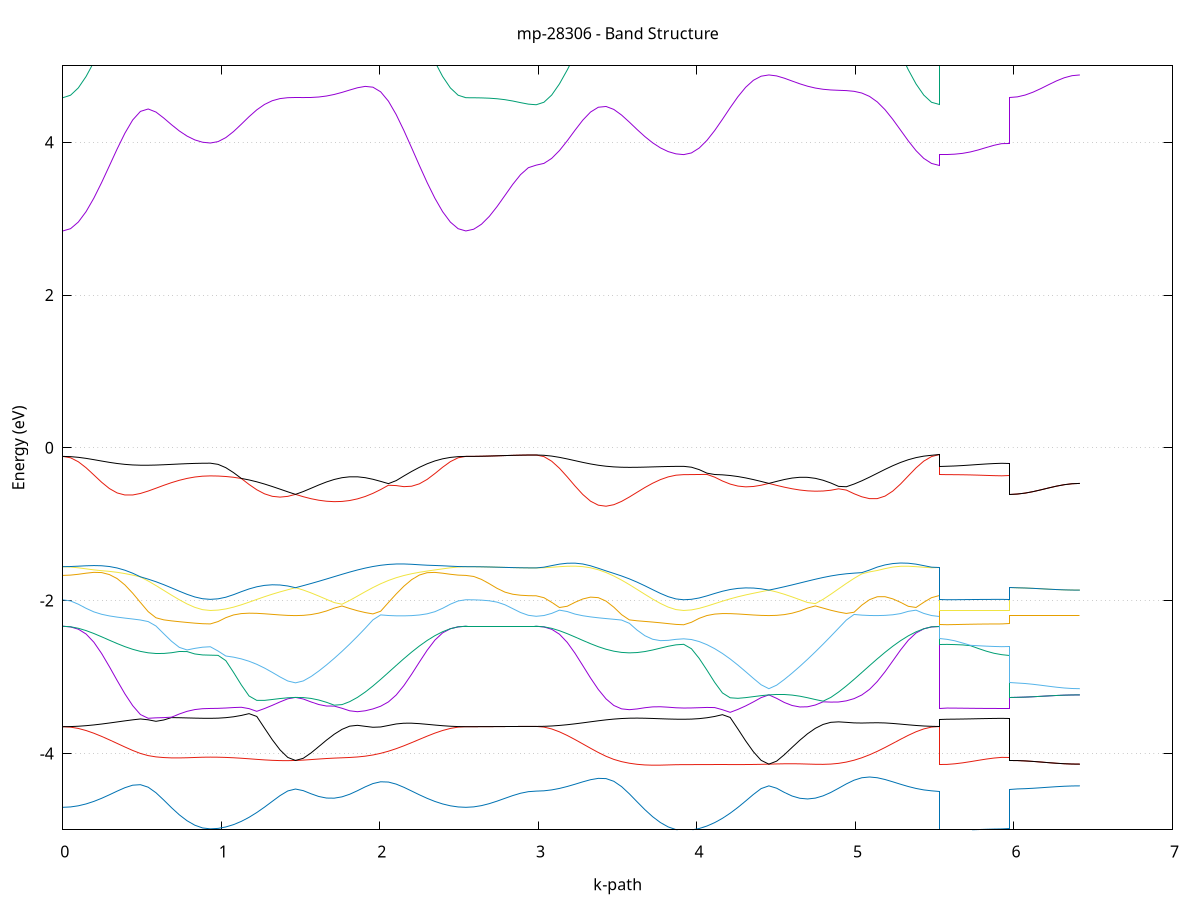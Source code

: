 set title 'mp-28306 - Band Structure'
set xlabel 'k-path'
set ylabel 'Energy (eV)'
set grid y
set yrange [-5:5]
set terminal png size 800,600
set output 'mp-28306_bands_gnuplot.png'
plot '-' using 1:2 with lines notitle, '-' using 1:2 with lines notitle, '-' using 1:2 with lines notitle, '-' using 1:2 with lines notitle, '-' using 1:2 with lines notitle, '-' using 1:2 with lines notitle, '-' using 1:2 with lines notitle, '-' using 1:2 with lines notitle, '-' using 1:2 with lines notitle, '-' using 1:2 with lines notitle, '-' using 1:2 with lines notitle, '-' using 1:2 with lines notitle, '-' using 1:2 with lines notitle, '-' using 1:2 with lines notitle, '-' using 1:2 with lines notitle, '-' using 1:2 with lines notitle, '-' using 1:2 with lines notitle, '-' using 1:2 with lines notitle, '-' using 1:2 with lines notitle, '-' using 1:2 with lines notitle, '-' using 1:2 with lines notitle, '-' using 1:2 with lines notitle, '-' using 1:2 with lines notitle, '-' using 1:2 with lines notitle, '-' using 1:2 with lines notitle, '-' using 1:2 with lines notitle, '-' using 1:2 with lines notitle, '-' using 1:2 with lines notitle, '-' using 1:2 with lines notitle, '-' using 1:2 with lines notitle, '-' using 1:2 with lines notitle, '-' using 1:2 with lines notitle, '-' using 1:2 with lines notitle, '-' using 1:2 with lines notitle, '-' using 1:2 with lines notitle, '-' using 1:2 with lines notitle, '-' using 1:2 with lines notitle, '-' using 1:2 with lines notitle, '-' using 1:2 with lines notitle, '-' using 1:2 with lines notitle, '-' using 1:2 with lines notitle, '-' using 1:2 with lines notitle, '-' using 1:2 with lines notitle, '-' using 1:2 with lines notitle, '-' using 1:2 with lines notitle, '-' using 1:2 with lines notitle, '-' using 1:2 with lines notitle, '-' using 1:2 with lines notitle, '-' using 1:2 with lines notitle, '-' using 1:2 with lines notitle, '-' using 1:2 with lines notitle, '-' using 1:2 with lines notitle, '-' using 1:2 with lines notitle, '-' using 1:2 with lines notitle, '-' using 1:2 with lines notitle, '-' using 1:2 with lines notitle, '-' using 1:2 with lines notitle, '-' using 1:2 with lines notitle, '-' using 1:2 with lines notitle, '-' using 1:2 with lines notitle, '-' using 1:2 with lines notitle, '-' using 1:2 with lines notitle, '-' using 1:2 with lines notitle, '-' using 1:2 with lines notitle, '-' using 1:2 with lines notitle, '-' using 1:2 with lines notitle, '-' using 1:2 with lines notitle, '-' using 1:2 with lines notitle, '-' using 1:2 with lines notitle, '-' using 1:2 with lines notitle, '-' using 1:2 with lines notitle, '-' using 1:2 with lines notitle, '-' using 1:2 with lines notitle, '-' using 1:2 with lines notitle, '-' using 1:2 with lines notitle, '-' using 1:2 with lines notitle, '-' using 1:2 with lines notitle, '-' using 1:2 with lines notitle, '-' using 1:2 with lines notitle, '-' using 1:2 with lines notitle, '-' using 1:2 with lines notitle, '-' using 1:2 with lines notitle, '-' using 1:2 with lines notitle, '-' using 1:2 with lines notitle, '-' using 1:2 with lines notitle, '-' using 1:2 with lines notitle, '-' using 1:2 with lines notitle, '-' using 1:2 with lines notitle, '-' using 1:2 with lines notitle, '-' using 1:2 with lines notitle, '-' using 1:2 with lines notitle, '-' using 1:2 with lines notitle, '-' using 1:2 with lines notitle, '-' using 1:2 with lines notitle, '-' using 1:2 with lines notitle, '-' using 1:2 with lines notitle
0.000000 -49.891599
0.048981 -49.891599
0.097962 -49.891599
0.146943 -49.891599
0.195924 -49.891499
0.244905 -49.891499
0.293886 -49.891499
0.342867 -49.891499
0.391848 -49.891399
0.440829 -49.891399
0.489810 -49.891399
0.538791 -49.891299
0.587772 -49.891299
0.636754 -49.891299
0.685735 -49.891299
0.734716 -49.891199
0.783697 -49.891199
0.832678 -49.891199
0.881659 -49.891199
0.930640 -49.891199
0.930640 -49.891199
0.979486 -49.891199
1.028332 -49.891199
1.077178 -49.891199
1.126023 -49.891199
1.174869 -49.891199
1.223715 -49.891199
1.272561 -49.891199
1.321407 -49.891199
1.370253 -49.891199
1.419099 -49.891199
1.467945 -49.891199
1.467945 -49.891199
1.516791 -49.891199
1.565637 -49.891199
1.614483 -49.891199
1.663329 -49.891199
1.712174 -49.891199
1.761020 -49.891199
1.809866 -49.891199
1.858712 -49.891299
1.907558 -49.891299
1.956404 -49.891299
2.005250 -49.891399
2.054096 -49.891399
2.102942 -49.891399
2.151788 -49.891399
2.200634 -49.891499
2.249480 -49.891499
2.298326 -49.891499
2.347171 -49.891499
2.396017 -49.891599
2.444863 -49.891599
2.493709 -49.891599
2.542555 -49.891599
2.542555 -49.891599
2.591834 -49.891599
2.641112 -49.891599
2.690391 -49.891599
2.739670 -49.891599
2.788948 -49.891599
2.838227 -49.891599
2.887505 -49.891599
2.936784 -49.891599
2.986063 -49.891599
2.986063 -49.891599
3.035044 -49.891599
3.084025 -49.891599
3.133006 -49.891599
3.181987 -49.891599
3.230968 -49.891499
3.279949 -49.891499
3.328930 -49.891499
3.377911 -49.891499
3.426892 -49.891399
3.475873 -49.891399
3.524854 -49.891399
3.573835 -49.891299
3.622816 -49.891299
3.671797 -49.891299
3.720778 -49.891199
3.769759 -49.891199
3.818740 -49.891199
3.867721 -49.891199
3.916703 -49.891199
3.916703 -49.891199
3.965548 -49.891199
4.014394 -49.891199
4.063240 -49.891199
4.112086 -49.891199
4.160932 -49.891199
4.209778 -49.891199
4.258624 -49.891199
4.307470 -49.891199
4.356316 -49.891199
4.405162 -49.891199
4.454008 -49.891199
4.454008 -49.891199
4.502853 -49.891199
4.551699 -49.891199
4.600545 -49.891199
4.649391 -49.891199
4.698237 -49.891199
4.747083 -49.891199
4.795929 -49.891199
4.844775 -49.891299
4.893621 -49.891299
4.942467 -49.891299
4.991313 -49.891399
5.040159 -49.891399
5.089005 -49.891399
5.137850 -49.891499
5.186696 -49.891499
5.235542 -49.891499
5.284388 -49.891499
5.333234 -49.891599
5.382080 -49.891599
5.430926 -49.891599
5.479772 -49.891599
5.528618 -49.891599
5.528618 -49.891199
5.577896 -49.891199
5.627175 -49.891199
5.676454 -49.891199
5.725732 -49.891199
5.775011 -49.891199
5.824290 -49.891199
5.873568 -49.891199
5.922847 -49.891199
5.972125 -49.891199
5.972125 -49.891199
6.021404 -49.891199
6.070683 -49.891199
6.119961 -49.891199
6.169240 -49.891199
6.218519 -49.891199
6.267797 -49.891199
6.317076 -49.891199
6.366354 -49.891199
6.415633 -49.891199
e
0.000000 -49.878699
0.048981 -49.878699
0.097962 -49.878699
0.146943 -49.878799
0.195924 -49.878999
0.244905 -49.879099
0.293886 -49.879299
0.342867 -49.879499
0.391848 -49.879699
0.440829 -49.879899
0.489810 -49.880199
0.538791 -49.880399
0.587772 -49.880599
0.636754 -49.880799
0.685735 -49.880999
0.734716 -49.881199
0.783697 -49.881299
0.832678 -49.881399
0.881659 -49.881399
0.930640 -49.881499
0.930640 -49.881499
0.979486 -49.881399
1.028332 -49.881399
1.077178 -49.881399
1.126023 -49.881299
1.174869 -49.881299
1.223715 -49.881199
1.272561 -49.881099
1.321407 -49.880999
1.370253 -49.880899
1.419099 -49.880799
1.467945 -49.880599
1.467945 -49.880599
1.516791 -49.880799
1.565637 -49.880799
1.614483 -49.880899
1.663329 -49.880899
1.712174 -49.880899
1.761020 -49.880899
1.809866 -49.880799
1.858712 -49.880699
1.907558 -49.880599
1.956404 -49.880499
2.005250 -49.880299
2.054096 -49.880099
2.102942 -49.879899
2.151788 -49.879699
2.200634 -49.879499
2.249480 -49.879299
2.298326 -49.879099
2.347171 -49.878999
2.396017 -49.878799
2.444863 -49.878699
2.493709 -49.878699
2.542555 -49.878699
2.542555 -49.878699
2.591834 -49.878699
2.641112 -49.878699
2.690391 -49.878699
2.739670 -49.878699
2.788948 -49.878699
2.838227 -49.878699
2.887505 -49.878699
2.936784 -49.878699
2.986063 -49.878699
2.986063 -49.878699
3.035044 -49.878699
3.084025 -49.878699
3.133006 -49.878799
3.181987 -49.878999
3.230968 -49.879099
3.279949 -49.879299
3.328930 -49.879499
3.377911 -49.879699
3.426892 -49.879899
3.475873 -49.880199
3.524854 -49.880399
3.573835 -49.880599
3.622816 -49.880799
3.671797 -49.880999
3.720778 -49.881199
3.769759 -49.881299
3.818740 -49.881399
3.867721 -49.881399
3.916703 -49.881499
3.916703 -49.881499
3.965548 -49.881399
4.014394 -49.881399
4.063240 -49.881399
4.112086 -49.881299
4.160932 -49.881299
4.209778 -49.881199
4.258624 -49.881099
4.307470 -49.880999
4.356316 -49.880899
4.405162 -49.880799
4.454008 -49.880599
4.454008 -49.880599
4.502853 -49.880799
4.551699 -49.880799
4.600545 -49.880899
4.649391 -49.880899
4.698237 -49.880899
4.747083 -49.880899
4.795929 -49.880799
4.844775 -49.880699
4.893621 -49.880599
4.942467 -49.880399
4.991313 -49.880299
5.040159 -49.880099
5.089005 -49.879899
5.137850 -49.879699
5.186696 -49.879499
5.235542 -49.879299
5.284388 -49.879099
5.333234 -49.878999
5.382080 -49.878799
5.430926 -49.878699
5.479772 -49.878699
5.528618 -49.878699
5.528618 -49.881499
5.577896 -49.881499
5.627175 -49.881499
5.676454 -49.881499
5.725732 -49.881499
5.775011 -49.881499
5.824290 -49.881499
5.873568 -49.881499
5.922847 -49.881499
5.972125 -49.881499
5.972125 -49.880599
6.021404 -49.880599
6.070683 -49.880599
6.119961 -49.880599
6.169240 -49.880599
6.218519 -49.880599
6.267797 -49.880599
6.317076 -49.880599
6.366354 -49.880599
6.415633 -49.880599
e
0.000000 -49.878699
0.048981 -49.878699
0.097962 -49.878699
0.146943 -49.878699
0.195924 -49.878699
0.244905 -49.878799
0.293886 -49.878799
0.342867 -49.878899
0.391848 -49.878899
0.440829 -49.878999
0.489810 -49.879099
0.538791 -49.879099
0.587772 -49.879199
0.636754 -49.879199
0.685735 -49.879299
0.734716 -49.879299
0.783697 -49.879299
0.832678 -49.879399
0.881659 -49.879399
0.930640 -49.879399
0.930640 -49.879399
0.979486 -49.879399
1.028332 -49.879399
1.077178 -49.879499
1.126023 -49.879599
1.174869 -49.879699
1.223715 -49.879899
1.272561 -49.879999
1.321407 -49.880199
1.370253 -49.880399
1.419099 -49.880499
1.467945 -49.880599
1.467945 -49.880599
1.516791 -49.880499
1.565637 -49.880399
1.614483 -49.880199
1.663329 -49.880099
1.712174 -49.879999
1.761020 -49.879799
1.809866 -49.879699
1.858712 -49.879599
1.907558 -49.879499
1.956404 -49.879299
2.005250 -49.879199
2.054096 -49.879099
2.102942 -49.878999
2.151788 -49.878999
2.200634 -49.878899
2.249480 -49.878799
2.298326 -49.878799
2.347171 -49.878699
2.396017 -49.878699
2.444863 -49.878699
2.493709 -49.878699
2.542555 -49.878699
2.542555 -49.878699
2.591834 -49.878699
2.641112 -49.878699
2.690391 -49.878699
2.739670 -49.878699
2.788948 -49.878699
2.838227 -49.878699
2.887505 -49.878699
2.936784 -49.878699
2.986063 -49.878699
2.986063 -49.878699
3.035044 -49.878699
3.084025 -49.878699
3.133006 -49.878699
3.181987 -49.878699
3.230968 -49.878799
3.279949 -49.878799
3.328930 -49.878899
3.377911 -49.878899
3.426892 -49.878999
3.475873 -49.878999
3.524854 -49.879099
3.573835 -49.879199
3.622816 -49.879199
3.671797 -49.879299
3.720778 -49.879299
3.769759 -49.879299
3.818740 -49.879399
3.867721 -49.879399
3.916703 -49.879399
3.916703 -49.879399
3.965548 -49.879399
4.014394 -49.879399
4.063240 -49.879499
4.112086 -49.879599
4.160932 -49.879699
4.209778 -49.879899
4.258624 -49.879999
4.307470 -49.880199
4.356316 -49.880299
4.405162 -49.880499
4.454008 -49.880599
4.454008 -49.880599
4.502853 -49.880499
4.551699 -49.880399
4.600545 -49.880199
4.649391 -49.880099
4.698237 -49.879999
4.747083 -49.879799
4.795929 -49.879699
4.844775 -49.879599
4.893621 -49.879499
4.942467 -49.879299
4.991313 -49.879199
5.040159 -49.879099
5.089005 -49.879099
5.137850 -49.878999
5.186696 -49.878899
5.235542 -49.878799
5.284388 -49.878799
5.333234 -49.878699
5.382080 -49.878699
5.430926 -49.878699
5.479772 -49.878699
5.528618 -49.878699
5.528618 -49.879399
5.577896 -49.879399
5.627175 -49.879399
5.676454 -49.879399
5.725732 -49.879399
5.775011 -49.879399
5.824290 -49.879399
5.873568 -49.879399
5.922847 -49.879399
5.972125 -49.879399
5.972125 -49.880599
6.021404 -49.880599
6.070683 -49.880599
6.119961 -49.880599
6.169240 -49.880599
6.218519 -49.880599
6.267797 -49.880599
6.317076 -49.880599
6.366354 -49.880599
6.415633 -49.880599
e
0.000000 -15.015799
0.048981 -15.012699
0.097962 -15.003399
0.146943 -14.988099
0.195924 -14.967099
0.244905 -14.940799
0.293886 -14.909599
0.342867 -14.874099
0.391848 -14.835099
0.440829 -14.793299
0.489810 -14.749699
0.538791 -14.704999
0.587772 -14.660499
0.636754 -14.616899
0.685735 -14.575399
0.734716 -14.537099
0.783697 -14.502999
0.832678 -14.474799
0.881659 -14.454799
0.930640 -14.447199
0.930640 -14.447199
0.979486 -14.446199
1.028332 -14.443199
1.077178 -14.438299
1.126023 -14.431799
1.174869 -14.423699
1.223715 -14.414399
1.272561 -14.404299
1.321407 -14.393599
1.370253 -14.382899
1.419099 -14.372499
1.467945 -14.362899
1.467945 -14.362899
1.516791 -14.373999
1.565637 -14.389499
1.614483 -14.409399
1.663329 -14.433999
1.712174 -14.463099
1.761020 -14.496399
1.809866 -14.533499
1.858712 -14.573699
1.907558 -14.616399
1.956404 -14.660699
2.005250 -14.705699
2.054096 -14.750499
2.102942 -14.794199
2.151788 -14.835899
2.200634 -14.874799
2.249480 -14.910099
2.298326 -14.941199
2.347171 -14.967399
2.396017 -14.988299
2.444863 -15.003499
2.493709 -15.012699
2.542555 -15.015799
2.542555 -15.015799
2.591834 -15.015099
2.641112 -15.013099
2.690391 -15.009999
2.739670 -15.006099
2.788948 -15.001799
2.838227 -14.997799
2.887505 -14.994399
2.936784 -14.992199
2.986063 -14.991399
2.986063 -14.991399
3.035044 -14.988299
3.084025 -14.979199
3.133006 -14.964199
3.181987 -14.943499
3.230968 -14.917699
3.279949 -14.887099
3.328930 -14.852299
3.377911 -14.814199
3.426892 -14.773399
3.475873 -14.730799
3.524854 -14.687399
3.573835 -14.644099
3.622816 -14.601999
3.671797 -14.561999
3.720778 -14.525199
3.769759 -14.492499
3.818740 -14.465399
3.867721 -14.446099
3.916703 -14.438599
3.916703 -14.438599
3.965548 -14.437599
4.014394 -14.434799
4.063240 -14.430299
4.112086 -14.424199
4.160932 -14.416799
4.209778 -14.408299
4.258624 -14.398999
4.307470 -14.389499
4.356316 -14.379899
4.405162 -14.370899
4.454008 -14.362599
4.454008 -14.362599
4.502853 -14.372299
4.551699 -14.386099
4.600545 -14.404299
4.649391 -14.427199
4.698237 -14.454499
4.747083 -14.486099
4.795929 -14.521499
4.844775 -14.560199
4.893621 -14.601299
4.942467 -14.644199
4.991313 -14.687899
5.040159 -14.731499
5.089005 -14.774199
5.137850 -14.814899
5.186696 -14.852999
5.235542 -14.887599
5.284388 -14.918099
5.333234 -14.943799
5.382080 -14.964299
5.430926 -14.979299
5.479772 -14.988399
5.528618 -14.991399
5.528618 -14.438599
5.577896 -14.438899
5.627175 -14.439699
5.676454 -14.440899
5.725732 -14.442399
5.775011 -14.443899
5.824290 -14.445299
5.873568 -14.446299
5.922847 -14.446999
5.972125 -14.447199
5.972125 -14.362899
6.021404 -14.362899
6.070683 -14.362799
6.119961 -14.362799
6.169240 -14.362799
6.218519 -14.362699
6.267797 -14.362699
6.317076 -14.362699
6.366354 -14.362699
6.415633 -14.362599
e
0.000000 -14.471299
0.048981 -14.470199
0.097962 -14.466899
0.146943 -14.461399
0.195924 -14.453999
0.244905 -14.444999
0.293886 -14.434599
0.342867 -14.423199
0.391848 -14.411199
0.440829 -14.399199
0.489810 -14.387599
0.538791 -14.376899
0.587772 -14.367899
0.636754 -14.360899
0.685735 -14.356399
0.734716 -14.354999
0.783697 -14.356599
0.832678 -14.360799
0.881659 -14.365999
0.930640 -14.368599
0.930640 -14.368599
0.979486 -14.367999
1.028332 -14.366299
1.077178 -14.363699
1.126023 -14.360399
1.174869 -14.356899
1.223715 -14.353699
1.272561 -14.351299
1.321407 -14.350399
1.370253 -14.351599
1.419099 -14.355599
1.467945 -14.362899
1.467945 -14.362899
1.516791 -14.354299
1.565637 -14.347299
1.614483 -14.341999
1.663329 -14.338699
1.712174 -14.337599
1.761020 -14.338699
1.809866 -14.342099
1.858712 -14.347699
1.907558 -14.355199
1.956404 -14.364399
2.005250 -14.374999
2.054096 -14.386599
2.102942 -14.398799
2.151788 -14.411099
2.200634 -14.423299
2.249480 -14.434699
2.298326 -14.445099
2.347171 -14.454099
2.396017 -14.461499
2.444863 -14.466899
2.493709 -14.470199
2.542555 -14.471299
2.542555 -14.471299
2.591834 -14.472199
2.641112 -14.474799
2.690391 -14.478799
2.739670 -14.483799
2.788948 -14.489099
2.838227 -14.494199
2.887505 -14.498499
2.936784 -14.501299
2.986063 -14.502199
2.986063 -14.502199
3.035044 -14.500999
3.084025 -14.497399
3.133006 -14.491399
3.181987 -14.483399
3.230968 -14.473499
3.279949 -14.462099
3.328930 -14.449399
3.377911 -14.436099
3.426892 -14.422599
3.475873 -14.409299
3.524854 -14.396899
3.573835 -14.385999
3.622816 -14.376999
3.671797 -14.370699
3.720778 -14.367299
3.769759 -14.367199
3.818740 -14.369999
3.867721 -14.374499
3.916703 -14.376999
3.916703 -14.376999
3.965548 -14.376399
4.014394 -14.374399
4.063240 -14.371399
4.112086 -14.367699
4.160932 -14.363499
4.209778 -14.359499
4.258624 -14.356199
4.307470 -14.354199
4.356316 -14.354199
4.405162 -14.356799
4.454008 -14.362599
4.454008 -14.362599
4.502853 -14.355699
4.551699 -14.350299
4.600545 -14.346699
4.649391 -14.345299
4.698237 -14.346099
4.747083 -14.349199
4.795929 -14.354599
4.844775 -14.362099
4.893621 -14.371599
4.942467 -14.382699
4.991313 -14.395099
5.040159 -14.408399
5.089005 -14.422199
5.137850 -14.436099
5.186696 -14.449499
5.235542 -14.462199
5.284388 -14.473599
5.333234 -14.483499
5.382080 -14.491499
5.430926 -14.497399
5.479772 -14.500999
5.528618 -14.502199
5.528618 -14.376999
5.577896 -14.376699
5.627175 -14.375899
5.676454 -14.374699
5.725732 -14.373299
5.775011 -14.371899
5.824290 -14.370499
5.873568 -14.369499
5.922847 -14.368899
5.972125 -14.368599
5.972125 -14.362899
6.021404 -14.362899
6.070683 -14.362799
6.119961 -14.362799
6.169240 -14.362799
6.218519 -14.362699
6.267797 -14.362699
6.317076 -14.362699
6.366354 -14.362699
6.415633 -14.362599
e
0.000000 -4.705999
0.048981 -4.700999
0.097962 -4.686099
0.146943 -4.661699
0.195924 -4.628599
0.244905 -4.588099
0.293886 -4.542199
0.342867 -4.494099
0.391848 -4.449199
0.440829 -4.416399
0.489810 -4.409699
0.538791 -4.442699
0.587772 -4.515099
0.636754 -4.610399
0.685735 -4.710699
0.734716 -4.803699
0.783697 -4.881599
0.832678 -4.939999
0.881659 -4.975999
0.930640 -4.988099
0.930640 -4.988099
0.979486 -4.981899
1.028332 -4.963199
1.077178 -4.932499
1.126023 -4.890099
1.174869 -4.836999
1.223715 -4.774099
1.272561 -4.703399
1.321407 -4.627899
1.370253 -4.553099
1.419099 -4.491699
1.467945 -4.466599
1.467945 -4.466599
1.516791 -4.487599
1.565637 -4.528399
1.614483 -4.564099
1.663329 -4.584599
1.712174 -4.586199
1.761020 -4.568899
1.809866 -4.534899
1.858712 -4.488699
1.907558 -4.438299
1.956404 -4.395099
2.005250 -4.371799
2.054096 -4.375299
2.102942 -4.402299
2.151788 -4.444199
2.200634 -4.492899
2.249480 -4.542299
2.298326 -4.588499
2.347171 -4.628999
2.396017 -4.661899
2.444863 -4.686199
2.493709 -4.700999
2.542555 -4.705999
2.542555 -4.705999
2.591834 -4.700299
2.641112 -4.683799
2.690391 -4.657899
2.739670 -4.624899
2.788948 -4.588399
2.838227 -4.552399
2.887505 -4.521799
2.936784 -4.501199
2.986063 -4.493899
2.986063 -4.493899
3.035044 -4.489899
3.084025 -4.477999
3.133006 -4.458799
3.181987 -4.433399
3.230968 -4.403799
3.279949 -4.372599
3.328930 -4.344599
3.377911 -4.326999
3.426892 -4.330099
3.475873 -4.365299
3.524854 -4.435099
3.573835 -4.529499
3.622816 -4.633999
3.671797 -4.736599
3.720778 -4.828899
3.769759 -4.905399
3.818740 -4.962399
3.867721 -4.997399
3.916703 -5.009199
3.916703 -5.009199
3.965548 -5.002699
4.014394 -4.983199
4.063240 -4.950899
4.112086 -4.906299
4.160932 -4.850099
4.209778 -4.783099
4.258624 -4.706799
4.307470 -4.623499
4.356316 -4.537599
4.405162 -4.460799
4.454008 -4.425099
4.454008 -4.425099
4.502853 -4.455899
4.551699 -4.510999
4.600545 -4.558199
4.649391 -4.587599
4.698237 -4.596699
4.747083 -4.585599
4.795929 -4.555899
4.844775 -4.511099
4.893621 -4.456399
4.942467 -4.399699
4.991313 -4.350799
5.040159 -4.318999
5.089005 -4.309099
5.137850 -4.318799
5.186696 -4.341999
5.235542 -4.372099
5.284388 -4.403899
5.333234 -4.433699
5.382080 -4.458899
5.430926 -4.477999
5.479772 -4.489899
5.528618 -4.493899
5.528618 -5.009199
5.577896 -5.008599
5.627175 -5.006899
5.676454 -5.004199
5.725732 -5.000799
5.775011 -4.997099
5.824290 -4.993599
5.873568 -4.990699
5.922847 -4.988799
5.972125 -4.988099
5.972125 -4.466599
6.021404 -4.465399
6.070683 -4.461899
6.119961 -4.456599
6.169240 -4.449899
6.218519 -4.442699
6.267797 -4.435899
6.317076 -4.430199
6.366354 -4.426399
6.415633 -4.425099
e
0.000000 -3.650499
0.048981 -3.656399
0.097962 -3.673599
0.146943 -3.700799
0.195924 -3.736199
0.244905 -3.777499
0.293886 -3.822599
0.342867 -3.869499
0.391848 -3.916399
0.440829 -3.961499
0.489810 -4.000899
0.538791 -4.029199
0.587772 -4.045799
0.636754 -4.054599
0.685735 -4.058899
0.734716 -4.059399
0.783697 -4.057199
0.832678 -4.053599
0.881659 -4.050299
0.930640 -4.048999
0.930640 -4.048999
0.979486 -4.049999
1.028332 -4.052799
1.077178 -4.057399
1.126023 -4.063499
1.174869 -4.070699
1.223715 -4.078299
1.272561 -4.085299
1.321407 -4.090899
1.370253 -4.094299
1.419099 -4.094899
1.467945 -4.092599
1.467945 -4.092599
1.516791 -4.087799
1.565637 -4.081099
1.614483 -4.073799
1.663329 -4.067199
1.712174 -4.061899
1.761020 -4.057799
1.809866 -4.053399
1.858712 -4.046899
1.907558 -4.036499
1.956404 -4.020799
2.005250 -3.999099
2.054096 -3.971499
2.102942 -3.938299
2.151788 -3.900499
2.200634 -3.859299
2.249480 -3.816599
2.298326 -3.774299
2.347171 -3.734599
2.396017 -3.700199
2.444863 -3.673399
2.493709 -3.656299
2.542555 -3.650499
2.542555 -3.650499
2.591834 -3.650399
2.641112 -3.650099
2.690391 -3.649699
2.739670 -3.649099
2.788948 -3.648499
2.838227 -3.647999
2.887505 -3.647499
2.936784 -3.647299
2.986063 -3.647199
2.986063 -3.647199
3.035044 -3.655599
3.084025 -3.680099
3.133006 -3.717899
3.181987 -3.765399
3.230968 -3.818999
3.279949 -3.875699
3.328930 -3.932799
3.377911 -3.987999
3.426892 -4.037999
3.475873 -4.078599
3.524854 -4.108099
3.573835 -4.128799
3.622816 -4.142999
3.671797 -4.151299
3.720778 -4.154599
3.769759 -4.153899
3.818740 -4.151099
3.867721 -4.148199
3.916703 -4.146999
3.916703 -4.146999
3.965548 -4.146899
4.014394 -4.146599
4.063240 -4.146099
4.112086 -4.145899
4.160932 -4.145799
4.209778 -4.145999
4.258624 -4.146199
4.307470 -4.145899
4.356316 -4.144999
4.405162 -4.143299
4.454008 -4.140799
4.454008 -4.140799
4.502853 -4.138099
4.551699 -4.136099
4.600545 -4.135499
4.649391 -4.136899
4.698237 -4.139799
4.747083 -4.142699
4.795929 -4.143499
4.844775 -4.139999
4.893621 -4.130499
4.942467 -4.113799
4.991313 -4.089399
5.040159 -4.057499
5.089005 -4.018399
5.137850 -3.973099
5.186696 -3.922899
5.235542 -3.869699
5.284388 -3.815599
5.333234 -3.763699
5.382080 -3.717099
5.430926 -3.679899
5.479772 -3.655599
5.528618 -3.647199
5.528618 -4.146999
5.577896 -4.144299
5.627175 -4.136199
5.676454 -4.123699
5.725732 -4.107999
5.775011 -4.090999
5.824290 -4.074699
5.873568 -4.061199
5.922847 -4.052199
5.972125 -4.048999
5.972125 -4.092599
6.021404 -4.094199
6.070683 -4.098499
6.119961 -4.105099
6.169240 -4.113099
6.218519 -4.121499
6.267797 -4.129199
6.317076 -4.135399
6.366354 -4.139499
6.415633 -4.140799
e
0.000000 -3.650499
0.048981 -3.648999
0.097962 -3.644499
0.146943 -3.637299
0.195924 -3.627499
0.244905 -3.615699
0.293886 -3.602399
0.342867 -3.588299
0.391848 -3.574099
0.440829 -3.560899
0.489810 -3.549399
0.538791 -3.560399
0.587772 -3.579999
0.636754 -3.562799
0.685735 -3.531499
0.734716 -3.533199
0.783697 -3.535799
0.832678 -3.538399
0.881659 -3.540299
0.930640 -3.540999
0.930640 -3.540999
0.979486 -3.538899
1.028332 -3.532399
1.077178 -3.520799
1.126023 -3.503399
1.174869 -3.479699
1.223715 -3.516499
1.272561 -3.669699
1.321407 -3.820999
1.370253 -3.953999
1.419099 -4.052599
1.467945 -4.092599
1.467945 -4.092599
1.516791 -4.064199
1.565637 -3.994699
1.614483 -3.911099
1.663329 -3.826599
1.712174 -3.749299
1.761020 -3.685499
1.809866 -3.643499
1.858712 -3.632699
1.907558 -3.645799
1.956404 -3.658199
2.005250 -3.654099
2.054096 -3.634699
2.102942 -3.614899
2.151788 -3.604899
2.200634 -3.604699
2.249480 -3.610699
2.298326 -3.619499
2.347171 -3.629099
2.396017 -3.637799
2.444863 -3.644599
2.493709 -3.648999
2.542555 -3.650499
2.542555 -3.650499
2.591834 -3.650399
2.641112 -3.650099
2.690391 -3.649699
2.739670 -3.649099
2.788948 -3.648499
2.838227 -3.647999
2.887505 -3.647499
2.936784 -3.647199
2.986063 -3.647099
2.986063 -3.647099
3.035044 -3.645699
3.084025 -3.641299
3.133006 -3.634099
3.181987 -3.624599
3.230968 -3.613099
3.279949 -3.600199
3.328930 -3.586599
3.377911 -3.573299
3.426892 -3.561099
3.475873 -3.550999
3.524854 -3.543699
3.573835 -3.539499
3.622816 -3.538299
3.671797 -3.539699
3.720778 -3.542799
3.769759 -3.546599
3.818740 -3.549999
3.867721 -3.552399
3.916703 -3.553199
3.916703 -3.553199
3.965548 -3.551199
4.014394 -3.544899
4.063240 -3.533599
4.112086 -3.516699
4.160932 -3.493199
4.209778 -3.529499
4.258624 -3.680399
4.307470 -3.835999
4.356316 -3.978299
4.405162 -4.091199
4.454008 -4.140799
4.454008 -4.140799
4.502853 -4.101599
4.551699 -4.016899
4.600545 -3.921099
4.649391 -3.827299
4.698237 -3.742399
4.747083 -3.671999
4.795929 -3.621099
4.844775 -3.593299
4.893621 -3.587199
4.942467 -3.593599
4.991313 -3.600899
5.040159 -3.602699
5.089005 -3.600399
5.137850 -3.598999
5.186696 -3.601599
5.235542 -3.608099
5.284388 -3.616799
5.333234 -3.626099
5.382080 -3.634599
5.430926 -3.641399
5.479772 -3.645699
5.528618 -3.647099
5.528618 -3.553199
5.577896 -3.552899
5.627175 -3.551799
5.676454 -3.550199
5.725732 -3.548299
5.775011 -3.546099
5.824290 -3.544099
5.873568 -3.542499
5.922847 -3.541399
5.972125 -3.540999
5.972125 -4.092599
6.021404 -4.094099
6.070683 -4.098499
6.119961 -4.105099
6.169240 -4.113099
6.218519 -4.121499
6.267797 -4.129199
6.317076 -4.135399
6.366354 -4.139399
6.415633 -4.140799
e
0.000000 -2.335699
0.048981 -2.344399
0.097962 -2.374399
0.146943 -2.437299
0.195924 -2.544599
0.244905 -2.692299
0.293886 -2.864699
0.342867 -3.045799
0.391848 -3.220699
0.440829 -3.374599
0.489810 -3.491799
0.538791 -3.540499
0.587772 -3.534599
0.636754 -3.531799
0.685735 -3.525899
0.734716 -3.484499
0.783697 -3.449499
0.832678 -3.426499
0.881659 -3.415099
0.930640 -3.411899
0.930640 -3.411899
0.979486 -3.410299
1.028332 -3.405999
1.077178 -3.399999
1.126023 -3.396199
1.174869 -3.414099
1.223715 -3.449399
1.272561 -3.412899
1.321407 -3.370999
1.370253 -3.326299
1.419099 -3.285499
1.467945 -3.267299
1.467945 -3.267299
1.516791 -3.287999
1.565637 -3.326299
1.614483 -3.360299
1.663329 -3.379999
1.712174 -3.380899
1.761020 -3.409299
1.809866 -3.442599
1.858712 -3.454299
1.907558 -3.442399
1.956404 -3.417999
2.005250 -3.382499
2.054096 -3.325999
2.102942 -3.236199
2.151788 -3.111699
2.200634 -2.963099
2.249480 -2.804199
2.298326 -2.649999
2.347171 -2.517299
2.396017 -2.422099
2.444863 -2.368199
2.493709 -2.343999
2.542555 -2.335699
2.542555 -2.335699
2.591834 -2.335699
2.641112 -2.335799
2.690391 -2.335799
2.739670 -2.335799
2.788948 -2.335899
2.838227 -2.335899
2.887505 -2.335999
2.936784 -2.335999
2.986063 -2.335999
2.986063 -2.335999
3.035044 -2.344899
3.084025 -2.375799
3.133006 -2.439999
3.181987 -2.546999
3.230968 -2.689199
3.279949 -2.849899
3.328930 -3.012699
3.377911 -3.162999
3.426892 -3.286799
3.475873 -3.372699
3.524854 -3.417199
3.573835 -3.427799
3.622816 -3.418099
3.671797 -3.402299
3.720778 -3.391199
3.769759 -3.389599
3.818740 -3.395499
3.867721 -3.402999
3.916703 -3.406299
3.916703 -3.406299
3.965548 -3.405099
4.014394 -3.401999
4.063240 -3.398599
4.112086 -3.400199
4.160932 -3.428299
4.209778 -3.462499
4.258624 -3.424299
4.307470 -3.378599
4.356316 -3.326199
4.405162 -3.269899
4.454008 -3.234199
4.454008 -3.234199
4.502853 -3.279399
4.551699 -3.333899
4.600545 -3.373199
4.649391 -3.392299
4.698237 -3.389999
4.747083 -3.366699
4.795929 -3.324799
4.844775 -3.328599
4.893621 -3.327299
4.942467 -3.312299
4.991313 -3.283299
5.040159 -3.235399
5.089005 -3.161599
5.137850 -3.058699
5.186696 -2.931299
5.235542 -2.789699
5.284388 -2.646899
5.333234 -2.519399
5.382080 -2.424499
5.430926 -2.369399
5.479772 -2.344499
5.528618 -2.335999
5.528618 -3.406299
5.577896 -3.406599
5.627175 -3.407299
5.676454 -3.408399
5.725732 -3.409599
5.775011 -3.410699
5.824290 -3.411399
5.873568 -3.411799
5.922847 -3.411899
5.972125 -3.411899
5.972125 -3.267299
6.021404 -3.266199
6.070683 -3.263199
6.119961 -3.258599
6.169240 -3.253099
6.218519 -3.247299
6.267797 -3.241999
6.317076 -3.237799
6.366354 -3.235099
6.415633 -3.234199
e
0.000000 -2.335699
0.048981 -2.342499
0.097962 -2.362199
0.146943 -2.392499
0.195924 -2.430699
0.244905 -2.473699
0.293886 -2.518399
0.342867 -2.562199
0.391848 -2.602599
0.440829 -2.637399
0.489810 -2.664799
0.538791 -2.683399
0.587772 -2.692399
0.636754 -2.691799
0.685735 -2.682399
0.734716 -2.666199
0.783697 -2.667199
0.832678 -2.698299
0.881659 -2.711099
0.930640 -2.714099
0.930640 -2.714099
0.979486 -2.716799
1.028332 -2.785699
1.077178 -2.939799
1.126023 -3.103299
1.174869 -3.248399
1.223715 -3.306299
1.272561 -3.305899
1.321407 -3.294499
1.370253 -3.282099
1.419099 -3.272199
1.467945 -3.267299
1.467945 -3.267299
1.516791 -3.269499
1.565637 -3.280399
1.614483 -3.301099
1.663329 -3.331199
1.712174 -3.368899
1.761020 -3.361399
1.809866 -3.322599
1.858712 -3.266899
1.907558 -3.197499
1.956404 -3.117699
2.005250 -3.030999
2.054096 -2.940499
2.102942 -2.849199
2.151788 -2.759599
2.200634 -2.673899
2.249480 -2.594099
2.298326 -2.521899
2.347171 -2.458999
2.396017 -2.407199
2.444863 -2.367899
2.493709 -2.342899
2.542555 -2.335699
2.542555 -2.335699
2.591834 -2.335699
2.641112 -2.335799
2.690391 -2.335799
2.739670 -2.335799
2.788948 -2.335899
2.838227 -2.335899
2.887505 -2.335999
2.936784 -2.335999
2.986063 -2.335999
2.986063 -2.335999
3.035044 -2.342999
3.084025 -2.363099
3.133006 -2.393999
3.181987 -2.432699
3.230968 -2.475899
3.279949 -2.520599
3.328930 -2.563899
3.377911 -2.603399
3.426892 -2.636799
3.475873 -2.662099
3.524854 -2.678099
3.573835 -2.684099
3.622816 -2.679999
3.671797 -2.666899
3.720778 -2.646599
3.769759 -2.622199
3.818740 -2.597799
3.867721 -2.579199
3.916703 -2.572099
3.916703 -2.572099
3.965548 -2.630199
4.014394 -2.756799
4.063240 -2.910099
4.112086 -3.070299
4.160932 -3.208499
4.209778 -3.271999
4.258624 -3.279099
4.307470 -3.270099
4.356316 -3.257099
4.405162 -3.244299
4.454008 -3.234199
4.454008 -3.234199
4.502853 -3.228699
4.551699 -3.229199
4.600545 -3.236799
4.649391 -3.251299
4.698237 -3.271699
4.747083 -3.295099
4.795929 -3.316299
4.844775 -3.267199
4.893621 -3.196899
4.942467 -3.117199
4.991313 -3.031099
5.040159 -2.941499
5.089005 -2.851099
5.137850 -2.762199
5.186696 -2.676999
5.235542 -2.597299
5.284388 -2.524899
5.333234 -2.461499
5.382080 -2.408999
5.430926 -2.369099
5.479772 -2.343299
5.528618 -2.335999
5.528618 -2.572099
5.577896 -2.573099
5.627175 -2.575799
5.676454 -2.580099
5.725732 -2.590099
5.775011 -2.626799
5.824290 -2.661199
5.873568 -2.689299
5.922847 -2.707699
5.972125 -2.714099
5.972125 -3.267299
6.021404 -3.266199
6.070683 -3.263199
6.119961 -3.258599
6.169240 -3.253099
6.218519 -3.247299
6.267797 -3.241999
6.317076 -3.237799
6.366354 -3.235099
6.415633 -3.234199
e
0.000000 -1.988799
0.048981 -2.004599
0.097962 -2.047199
0.146943 -2.101199
0.195924 -2.147399
0.244905 -2.179099
0.293886 -2.200399
0.342867 -2.216099
0.391848 -2.228999
0.440829 -2.240899
0.489810 -2.253899
0.538791 -2.274499
0.587772 -2.332499
0.636754 -2.433399
0.685735 -2.531899
0.734716 -2.611799
0.783697 -2.645799
0.832678 -2.625399
0.881659 -2.609899
0.930640 -2.603999
0.930640 -2.603999
0.979486 -2.660099
1.028332 -2.725299
1.077178 -2.740199
1.126023 -2.762699
1.174869 -2.793699
1.223715 -2.833899
1.272561 -2.883099
1.321407 -2.939599
1.370253 -2.999099
1.419099 -3.052199
1.467945 -3.076599
1.467945 -3.076599
1.516791 -3.051699
1.565637 -2.994299
1.614483 -2.922399
1.663329 -2.842299
1.712174 -2.756099
1.761020 -2.664799
1.809866 -2.568499
1.858712 -2.467599
1.907558 -2.361999
1.956404 -2.252099
2.005250 -2.186999
2.054096 -2.195099
2.102942 -2.199199
2.151788 -2.199699
2.200634 -2.196399
2.249480 -2.188399
2.298326 -2.172999
2.347171 -2.145099
2.396017 -2.100499
2.444863 -2.046899
2.493709 -2.004499
2.542555 -1.988799
2.542555 -1.988799
2.591834 -1.989999
2.641112 -1.993799
2.690391 -2.002199
2.739670 -2.019899
2.788948 -2.054399
2.838227 -2.104999
2.887505 -2.155999
2.936784 -2.192299
2.986063 -2.205299
2.986063 -2.205299
3.035044 -2.195399
3.084025 -2.167199
3.133006 -2.124899
3.181987 -2.142999
3.230968 -2.176399
3.279949 -2.197899
3.328930 -2.213099
3.377911 -2.224999
3.426892 -2.235199
3.475873 -2.244499
3.524854 -2.254599
3.573835 -2.296999
3.622816 -2.386399
3.671797 -2.459399
3.720778 -2.505799
3.769759 -2.524099
3.818740 -2.520299
3.867721 -2.507199
3.916703 -2.500199
3.916703 -2.500199
3.965548 -2.509499
4.014394 -2.536099
4.063240 -2.576799
4.112086 -2.629099
4.160932 -2.691899
4.209778 -2.763999
4.258624 -2.844099
4.307470 -2.929999
4.356316 -3.017999
4.405162 -3.101899
4.454008 -3.152999
4.454008 -3.152999
4.502853 -3.107099
4.551699 -3.032099
4.600545 -2.948999
4.649391 -2.860599
4.698237 -2.767699
4.747083 -2.670799
4.795929 -2.570299
4.844775 -2.466699
4.893621 -2.360999
4.942467 -2.254899
4.991313 -2.181399
5.040159 -2.190099
5.089005 -2.194899
5.137850 -2.196099
5.186696 -2.193299
5.235542 -2.185599
5.284388 -2.169999
5.333234 -2.140499
5.382080 -2.125099
5.430926 -2.167399
5.479772 -2.195399
5.528618 -2.205299
5.528618 -2.500199
5.577896 -2.506999
5.627175 -2.526299
5.676454 -2.555299
5.725732 -2.585299
5.775011 -2.590799
5.824290 -2.596099
5.873568 -2.600299
5.922847 -2.603099
5.972125 -2.603999
5.972125 -3.076599
6.021404 -3.078799
6.070683 -3.085299
6.119961 -3.095399
6.169240 -3.107799
6.218519 -3.120999
6.267797 -3.133599
6.317076 -3.143899
6.366354 -3.150699
6.415633 -3.152999
e
0.000000 -1.670199
0.048981 -1.666099
0.097962 -1.655299
0.146943 -1.641099
0.195924 -1.630099
0.244905 -1.632899
0.293886 -1.659099
0.342867 -1.711999
0.391848 -1.794899
0.440829 -1.902699
0.489810 -2.024699
0.538791 -2.144699
0.587772 -2.224699
0.636754 -2.251799
0.685735 -2.265299
0.734716 -2.276099
0.783697 -2.285999
0.832678 -2.295299
0.881659 -2.302399
0.930640 -2.305199
0.930640 -2.305199
0.979486 -2.274399
1.028332 -2.223499
1.077178 -2.187599
1.126023 -2.169899
1.174869 -2.164599
1.223715 -2.166599
1.272561 -2.172499
1.321407 -2.180199
1.370253 -2.187799
1.419099 -2.193799
1.467945 -2.196199
1.467945 -2.196199
1.516791 -2.193199
1.565637 -2.182999
1.614483 -2.164099
1.663329 -2.135899
1.712174 -2.098499
1.761020 -2.070399
1.809866 -2.102999
1.858712 -2.132599
1.907558 -2.156399
1.956404 -2.174299
2.005250 -2.138999
2.054096 -2.024799
2.102942 -1.913599
2.151788 -1.811199
2.200634 -1.725699
2.249480 -1.665199
2.298326 -1.634599
2.347171 -1.630699
2.396017 -1.641299
2.444863 -1.655299
2.493709 -1.666199
2.542555 -1.670199
2.542555 -1.670199
2.591834 -1.683899
2.641112 -1.722599
2.690391 -1.778899
2.739670 -1.839899
2.788948 -1.888899
2.838227 -1.916699
2.887505 -1.929699
2.936784 -1.935399
2.986063 -1.937099
2.986063 -1.937099
3.035044 -1.961899
3.084025 -2.022599
3.133006 -2.090399
3.181987 -2.073899
3.230968 -2.022299
3.279949 -1.978799
3.328930 -1.954399
3.377911 -1.961199
3.426892 -2.006599
3.475873 -2.086199
3.524854 -2.183799
3.573835 -2.252299
3.622816 -2.264099
3.671797 -2.272399
3.720778 -2.280899
3.769759 -2.290399
3.818740 -2.301199
3.867721 -2.311499
3.916703 -2.316199
3.916703 -2.316199
3.965548 -2.283599
4.014394 -2.231999
4.063240 -2.195399
4.112086 -2.176499
4.160932 -2.169799
4.209778 -2.170299
4.258624 -2.174999
4.307470 -2.181599
4.356316 -2.188399
4.405162 -2.193699
4.454008 -2.195899
4.454008 -2.195899
4.502853 -2.193099
4.551699 -2.183299
4.600545 -2.164799
4.649391 -2.136299
4.698237 -2.097499
4.747083 -2.069199
4.795929 -2.097999
4.844775 -2.126299
4.893621 -2.149799
4.942467 -2.168099
4.991313 -2.152099
5.040159 -2.059299
5.089005 -1.987499
5.137850 -1.949399
5.186696 -1.948799
5.235542 -1.977199
5.284388 -2.022499
5.333234 -2.074499
5.382080 -2.089799
5.430926 -2.022299
5.479772 -1.961799
5.528618 -1.937099
5.528618 -2.316199
5.577896 -2.315399
5.627175 -2.313599
5.676454 -2.311399
5.725732 -2.309399
5.775011 -2.307699
5.824290 -2.306499
5.873568 -2.305799
5.922847 -2.305299
5.972125 -2.305199
5.972125 -2.196199
6.021404 -2.196199
6.070683 -2.196099
6.119961 -2.196099
6.169240 -2.196099
6.218519 -2.195999
6.267797 -2.195999
6.317076 -2.195999
6.366354 -2.195899
6.415633 -2.195899
e
0.000000 -1.555699
0.048981 -1.559999
0.097962 -1.570799
0.146943 -1.584199
0.195924 -1.597699
0.244905 -1.608299
0.293886 -1.617099
0.342867 -1.629799
0.391848 -1.646099
0.440829 -1.666099
0.489810 -1.690199
0.538791 -1.743399
0.587772 -1.803099
0.636754 -1.865599
0.685735 -1.928399
0.734716 -1.988699
0.783697 -2.043399
0.832678 -2.088299
0.881659 -2.118499
0.930640 -2.129299
0.930640 -2.129299
0.979486 -2.124099
1.028332 -2.109099
1.077178 -2.085499
1.126023 -2.055199
1.174869 -2.020599
1.223715 -1.984399
1.272561 -1.948999
1.321407 -1.915999
1.370253 -1.885799
1.419099 -1.857899
1.467945 -1.830999
1.467945 -1.830999
1.516791 -1.861599
1.565637 -1.898699
1.614483 -1.940099
1.663329 -1.983399
1.712174 -2.025799
1.761020 -2.047499
1.809866 -1.997499
1.858712 -1.940999
1.907558 -1.883699
1.956404 -1.828999
2.005250 -1.779299
2.054096 -1.736299
2.102942 -1.700499
2.151788 -1.671399
2.200634 -1.648099
2.249480 -1.629099
2.298326 -1.612999
2.347171 -1.598499
2.396017 -1.584299
2.444863 -1.570699
2.493709 -1.559899
2.542555 -1.555699
2.542555 -1.555699
2.591834 -1.556199
2.641112 -1.557599
2.690391 -1.559799
2.739670 -1.562499
2.788948 -1.565299
2.838227 -1.567899
2.887505 -1.570099
2.936784 -1.571499
2.986063 -1.571999
2.986063 -1.571999
3.035044 -1.569599
3.084025 -1.563499
3.133006 -1.555899
3.181987 -1.549999
3.230968 -1.548899
3.279949 -1.555099
3.328930 -1.570699
3.377911 -1.596499
3.426892 -1.632599
3.475873 -1.678099
3.524854 -1.731499
3.573835 -1.790699
3.622816 -1.853599
3.671797 -1.917599
3.720778 -1.979899
3.769759 -2.037099
3.818740 -2.084899
3.867721 -2.117499
3.916703 -2.129299
3.916703 -2.129299
3.965548 -2.121799
4.014394 -2.101299
4.063240 -2.072599
4.112086 -2.040099
4.160932 -2.007499
4.209778 -1.976999
4.258624 -1.949799
4.307470 -1.925699
4.356316 -1.903999
4.405162 -1.883399
4.454008 -1.862799
4.454008 -1.862799
4.502853 -1.886999
4.551699 -1.916999
4.600545 -1.951399
4.649391 -1.988299
4.698237 -2.025099
4.747083 -2.039199
4.795929 -1.983499
4.844775 -1.916699
4.893621 -1.845999
4.942467 -1.775399
4.991313 -1.708999
5.040159 -1.649799
5.089005 -1.623899
5.137850 -1.605699
5.186696 -1.581399
5.235542 -1.560799
5.284388 -1.550499
5.333234 -1.550099
5.382080 -1.555799
5.430926 -1.563499
5.479772 -1.569699
5.528618 -1.571999
5.528618 -2.129299
5.577896 -2.129299
5.627175 -2.129299
5.676454 -2.129299
5.725732 -2.129299
5.775011 -2.129299
5.824290 -2.129299
5.873568 -2.129299
5.922847 -2.129299
5.972125 -2.129299
5.972125 -1.830999
6.021404 -1.832099
6.070683 -1.834999
6.119961 -1.839499
6.169240 -1.844799
6.218519 -1.850299
6.267797 -1.855299
6.317076 -1.859299
6.366354 -1.861899
6.415633 -1.862799
e
0.000000 -1.555699
0.048981 -1.553899
0.097962 -1.549299
0.146943 -1.544199
0.195924 -1.541399
0.244905 -1.543799
0.293886 -1.553799
0.342867 -1.572999
0.391848 -1.602199
0.440829 -1.641199
0.489810 -1.688799
0.538791 -1.719099
0.587772 -1.752899
0.636754 -1.791299
0.685735 -1.833199
0.734716 -1.876499
0.783697 -1.917599
0.832678 -1.952199
0.881659 -1.975399
0.930640 -1.983599
0.930640 -1.983599
0.979486 -1.976699
1.028332 -1.955699
1.077178 -1.922199
1.126023 -1.883299
1.174869 -1.847299
1.223715 -1.818999
1.272561 -1.800699
1.321407 -1.792899
1.370253 -1.795699
1.419099 -1.808699
1.467945 -1.830999
1.467945 -1.830999
1.516791 -1.804099
1.565637 -1.776299
1.614483 -1.747299
1.663329 -1.717199
1.712174 -1.686499
1.761020 -1.655999
1.809866 -1.626399
1.858712 -1.598899
1.907558 -1.574399
1.956404 -1.553599
2.005250 -1.537499
2.054096 -1.526499
2.102942 -1.520799
2.151788 -1.520399
2.200634 -1.524499
2.249480 -1.530999
2.298326 -1.536699
2.347171 -1.540199
2.396017 -1.544099
2.444863 -1.549399
2.493709 -1.553899
2.542555 -1.555699
2.542555 -1.555699
2.591834 -1.556199
2.641112 -1.557599
2.690391 -1.559799
2.739670 -1.562499
2.788948 -1.565299
2.838227 -1.567899
2.887505 -1.570099
2.936784 -1.571499
2.986063 -1.571999
2.986063 -1.571999
3.035044 -1.562499
3.084025 -1.541899
3.133006 -1.522499
3.181987 -1.510799
3.230968 -1.509699
3.279949 -1.520699
3.328930 -1.544199
3.377911 -1.576499
3.426892 -1.610799
3.475873 -1.643699
3.524854 -1.677499
3.573835 -1.715399
3.622816 -1.758499
3.671797 -1.806099
3.720778 -1.856399
3.769759 -1.905599
3.818740 -1.948299
3.867721 -1.978099
3.916703 -1.988799
3.916703 -1.988799
3.965548 -1.982999
4.014394 -1.965499
4.063240 -1.938099
4.112086 -1.906599
4.160932 -1.877599
4.209778 -1.854899
4.258624 -1.840099
4.307470 -1.833699
4.356316 -1.835499
4.405162 -1.845399
4.454008 -1.862799
4.454008 -1.862799
4.502853 -1.841299
4.551699 -1.818499
4.600545 -1.794599
4.649391 -1.769699
4.698237 -1.744599
4.747083 -1.720199
4.795929 -1.697499
4.844775 -1.677399
4.893621 -1.660999
4.942467 -1.648799
4.991313 -1.640399
5.040159 -1.633699
5.089005 -1.600099
5.137850 -1.560999
5.186696 -1.532699
5.235542 -1.515099
5.284388 -1.507799
5.333234 -1.510599
5.382080 -1.522699
5.430926 -1.542099
5.479772 -1.562499
5.528618 -1.571999
5.528618 -1.988799
5.577896 -1.988599
5.627175 -1.987999
5.676454 -1.987099
5.725732 -1.986099
5.775011 -1.985199
5.824290 -1.984499
5.873568 -1.983999
5.922847 -1.983699
5.972125 -1.983599
5.972125 -1.830999
6.021404 -1.832099
6.070683 -1.834999
6.119961 -1.839499
6.169240 -1.844799
6.218519 -1.850299
6.267797 -1.855299
6.317076 -1.859299
6.366354 -1.861899
6.415633 -1.862799
e
0.000000 -0.112199
0.048981 -0.130399
0.097962 -0.182399
0.146943 -0.260899
0.195924 -0.354899
0.244905 -0.450399
0.293886 -0.532999
0.342867 -0.590399
0.391848 -0.617499
0.440829 -0.617299
0.489810 -0.597299
0.538791 -0.565699
0.587772 -0.528699
0.636754 -0.490999
0.685735 -0.455799
0.734716 -0.425099
0.783697 -0.400299
0.832678 -0.382099
0.881659 -0.371099
0.930640 -0.367399
0.930640 -0.367399
0.979486 -0.369299
1.028332 -0.375299
1.077178 -0.385499
1.126023 -0.401399
1.174869 -0.479399
1.223715 -0.548999
1.272561 -0.602299
1.321407 -0.634799
1.370253 -0.645199
1.419099 -0.635299
1.467945 -0.609399
1.467945 -0.609399
1.516791 -0.639899
1.565637 -0.665899
1.614483 -0.685899
1.663329 -0.699099
1.712174 -0.704699
1.761020 -0.701799
1.809866 -0.689899
1.858712 -0.668299
1.907558 -0.636899
1.956404 -0.595799
2.005250 -0.546099
2.054096 -0.489699
2.102942 -0.494199
2.151788 -0.508299
2.200634 -0.502599
2.249480 -0.471199
2.298326 -0.413499
2.347171 -0.336699
2.396017 -0.254099
2.444863 -0.180699
2.493709 -0.130199
2.542555 -0.112199
2.542555 -0.112199
2.591834 -0.111699
2.641112 -0.110099
2.690391 -0.107599
2.739670 -0.104599
2.788948 -0.101399
2.838227 -0.098399
2.887505 -0.095999
2.936784 -0.094399
2.986063 -0.093899
2.986063 -0.093899
3.035044 -0.114999
3.084025 -0.175399
3.133006 -0.267499
3.181987 -0.379899
3.230968 -0.499299
3.279949 -0.610499
3.328930 -0.698299
3.377911 -0.750699
3.426892 -0.764299
3.475873 -0.744499
3.524854 -0.701099
3.573835 -0.643999
3.622816 -0.581499
3.671797 -0.519699
3.720778 -0.463399
3.769759 -0.416099
3.818740 -0.380499
3.867721 -0.358399
3.916703 -0.350899
3.916703 -0.350899
3.965548 -0.350299
4.014394 -0.348999
4.063240 -0.348099
4.112086 -0.383899
4.160932 -0.434099
4.209778 -0.474599
4.258624 -0.500799
4.307470 -0.510899
4.356316 -0.506099
4.405162 -0.489599
4.454008 -0.465799
4.454008 -0.465799
4.502853 -0.491399
4.551699 -0.515199
4.600545 -0.535899
4.649391 -0.552299
4.698237 -0.563199
4.747083 -0.567799
4.795929 -0.565399
4.844775 -0.555099
4.893621 -0.536499
4.942467 -0.553099
4.991313 -0.600899
5.040159 -0.640999
5.089005 -0.665299
5.137850 -0.664699
5.186696 -0.632099
5.235542 -0.566299
5.284388 -0.473999
5.333234 -0.367799
5.382080 -0.262899
5.430926 -0.174199
5.479772 -0.114799
5.528618 -0.093899
5.528618 -0.350899
5.577896 -0.350999
5.627175 -0.351499
5.676454 -0.352699
5.725732 -0.354699
5.775011 -0.357599
5.824290 -0.360999
5.873568 -0.364199
5.922847 -0.366499
5.972125 -0.367399
5.972125 -0.609399
6.021404 -0.604999
6.070683 -0.592599
6.119961 -0.573599
6.169240 -0.550199
6.218519 -0.525299
6.267797 -0.501799
6.317076 -0.482699
6.366354 -0.470199
6.415633 -0.465799
e
0.000000 -0.112199
0.048981 -0.115299
0.097962 -0.124299
0.146943 -0.137999
0.195924 -0.154899
0.244905 -0.172899
0.293886 -0.190199
0.342867 -0.205199
0.391848 -0.216599
0.440829 -0.224099
0.489810 -0.227599
0.538791 -0.227799
0.587772 -0.225499
0.636754 -0.221499
0.685735 -0.216699
0.734716 -0.211799
0.783697 -0.207399
0.832678 -0.203999
0.881659 -0.201799
0.930640 -0.201099
0.930640 -0.201099
0.979486 -0.216399
1.028332 -0.259899
1.077178 -0.324699
1.126023 -0.400499
1.174869 -0.420299
1.223715 -0.444999
1.272561 -0.473999
1.321407 -0.506399
1.370253 -0.540799
1.419099 -0.575799
1.467945 -0.609399
1.467945 -0.609399
1.516791 -0.572399
1.565637 -0.529899
1.614483 -0.486599
1.663329 -0.446899
1.712174 -0.414199
1.761020 -0.391099
1.809866 -0.379299
1.858712 -0.379399
1.907558 -0.390699
1.956404 -0.411699
2.005250 -0.439099
2.054096 -0.468699
2.102942 -0.429299
2.151788 -0.368099
2.200634 -0.309099
2.249480 -0.255299
2.298326 -0.208899
2.347171 -0.171499
2.396017 -0.143899
2.444863 -0.125499
2.493709 -0.115399
2.542555 -0.112199
2.542555 -0.112199
2.591834 -0.111699
2.641112 -0.110099
2.690391 -0.107599
2.739670 -0.104599
2.788948 -0.101399
2.838227 -0.098399
2.887505 -0.095999
2.936784 -0.094399
2.986063 -0.093899
2.986063 -0.093899
3.035044 -0.097599
3.084025 -0.108199
3.133006 -0.124699
3.181987 -0.145299
3.230968 -0.167899
3.279949 -0.190499
3.328930 -0.210999
3.377911 -0.228099
3.426892 -0.240999
3.475873 -0.249499
3.524854 -0.254199
3.573835 -0.255599
3.622816 -0.254799
3.671797 -0.252599
3.720778 -0.249699
3.769759 -0.246899
3.818740 -0.244499
3.867721 -0.242899
3.916703 -0.242399
3.916703 -0.242399
3.965548 -0.253699
4.014394 -0.285299
4.063240 -0.331499
4.112086 -0.349199
4.160932 -0.353599
4.209778 -0.362399
4.258624 -0.375899
4.307470 -0.393899
4.356316 -0.415599
4.405162 -0.440099
4.454008 -0.465799
4.454008 -0.465799
4.502853 -0.439399
4.551699 -0.414699
4.600545 -0.395699
4.649391 -0.385599
4.698237 -0.386399
4.747083 -0.399399
4.795929 -0.424499
4.844775 -0.460399
4.893621 -0.504499
4.942467 -0.509499
4.991313 -0.474199
5.040159 -0.431699
5.089005 -0.383799
5.137850 -0.332999
5.186696 -0.282199
5.235542 -0.234299
5.284388 -0.191599
5.333234 -0.155899
5.382080 -0.128299
5.430926 -0.108899
5.479772 -0.097599
5.528618 -0.093899
5.528618 -0.242399
5.577896 -0.241099
5.627175 -0.237499
5.676454 -0.231999
5.725732 -0.225299
5.775011 -0.218099
5.824290 -0.211399
5.873568 -0.205899
5.922847 -0.202299
5.972125 -0.201099
5.972125 -0.609399
6.021404 -0.604999
6.070683 -0.592599
6.119961 -0.573599
6.169240 -0.550199
6.218519 -0.525299
6.267797 -0.501799
6.317076 -0.482699
6.366354 -0.470199
6.415633 -0.465799
e
0.000000 2.839001
0.048981 2.868801
0.097962 2.955601
0.146943 3.092301
0.195924 3.268601
0.244905 3.472601
0.293886 3.691701
0.342867 3.912401
0.391848 4.119001
0.440829 4.291601
0.489810 4.404201
0.538791 4.435701
0.587772 4.395501
0.636754 4.317401
0.685735 4.230001
0.734716 4.148601
0.783697 4.081001
0.832678 4.031001
0.881659 4.000501
0.930640 3.990201
0.930640 3.990201
0.979486 4.008501
1.028332 4.060901
1.077178 4.140401
1.126023 4.236001
1.174869 4.334801
1.223715 4.424401
1.272561 4.495401
1.321407 4.544001
1.370253 4.571701
1.419099 4.583501
1.467945 4.586101
1.467945 4.586101
1.516791 4.585401
1.565637 4.586401
1.614483 4.592501
1.663329 4.605401
1.712174 4.625801
1.761020 4.652801
1.809866 4.683801
1.858712 4.713401
1.907558 4.731501
1.956404 4.721001
2.005250 4.660301
2.054096 4.538101
2.102942 4.362901
2.151788 4.153401
2.200634 3.926701
2.249480 3.696001
2.298326 3.472601
2.347171 3.267301
2.396017 3.091201
2.444863 2.955001
2.493709 2.868601
2.542555 2.839001
2.542555 2.839001
2.591834 2.861601
2.641112 2.927301
2.690391 3.029601
2.739670 3.159101
2.788948 3.303501
2.838227 3.448401
2.887505 3.576401
2.936784 3.667101
2.986063 3.700501
2.986063 3.700501
3.035044 3.723301
3.084025 3.789301
3.133006 3.891601
3.181987 4.019101
3.230968 4.157401
3.279949 4.289201
3.328930 4.395401
3.377911 4.458401
3.426892 4.468601
3.475873 4.429801
3.524854 4.356001
3.573835 4.263701
3.622816 4.166601
3.671797 4.074201
3.720778 3.992901
3.769759 3.926601
3.818740 3.878001
3.867721 3.848301
3.916703 3.838301
3.916703 3.838301
3.965548 3.860301
4.014394 3.924201
4.063240 4.024701
4.112086 4.153601
4.160932 4.300101
4.209778 4.452001
4.258624 4.596101
4.307470 4.719601
4.356316 4.811401
4.405162 4.865001
4.454008 4.881301
4.454008 4.881301
4.502853 4.868601
4.551699 4.838501
4.600545 4.801501
4.649391 4.765001
4.698237 4.733701
4.747083 4.709701
4.795929 4.693701
4.844775 4.684701
4.893621 4.680201
4.942467 4.676401
4.991313 4.667001
5.040159 4.644501
5.089005 4.600301
5.137850 4.528101
5.186696 4.426301
5.235542 4.300101
5.284388 4.159701
5.333234 4.018701
5.382080 3.890801
5.430926 3.788901
5.479772 3.723201
5.528618 3.700501
5.528618 3.838301
5.577896 3.839601
5.627175 3.844401
5.676454 3.855101
5.725732 3.873601
5.775011 3.899701
5.824290 3.930501
5.873568 3.960201
5.922847 3.982101
5.972125 3.990201
5.972125 4.586101
6.021404 4.594301
6.070683 4.618301
6.119961 4.655601
6.169240 4.702401
6.218519 4.753601
6.267797 4.802901
6.317076 4.844201
6.366354 4.871701
6.415633 4.881301
e
0.000000 4.583101
0.048981 4.616101
0.097962 4.711901
0.146943 4.861301
0.195924 5.049301
0.244905 5.252401
0.293886 5.428701
0.342867 5.510601
0.391848 5.472001
0.440829 5.378301
0.489810 5.297901
0.538791 5.267201
0.587772 5.281701
0.636754 5.311101
0.685735 5.333601
0.734716 5.343401
0.783697 5.343101
0.832678 5.337801
0.881659 5.332601
0.930640 5.330501
0.930640 5.330501
0.979486 5.366301
1.028332 5.471201
1.077178 5.637501
1.126023 5.854101
1.174869 6.107001
1.223715 6.380201
1.272561 6.654901
1.321407 6.909001
1.370253 7.118601
1.419099 7.265401
1.467945 7.346601
1.467945 7.346601
1.516791 7.286301
1.565637 7.204801
1.614483 7.096101
1.663329 6.958401
1.712174 6.794401
1.761020 6.611301
1.809866 6.418701
1.858712 6.227601
1.907558 6.052701
1.956404 5.914701
2.005250 5.837801
2.054096 5.835901
2.102942 5.902701
2.151788 6.022101
2.200634 5.772801
2.249480 5.519901
2.298326 5.277001
2.347171 5.053601
2.396017 4.861001
2.444863 4.711301
2.493709 4.615901
2.542555 4.583101
2.542555 4.583101
2.591834 4.582601
2.641112 4.580801
2.690391 4.576901
2.739670 4.569601
2.788948 4.557601
2.838227 4.540201
2.887505 4.518801
2.936784 4.499301
2.986063 4.491101
2.986063 4.491101
3.035044 4.523801
3.084025 4.618301
3.133006 4.764501
3.181987 4.946301
3.230968 5.141101
3.279949 5.319201
3.328930 5.448401
3.377911 5.515001
3.426892 5.533801
3.475873 5.526201
3.524854 5.502701
3.573835 5.467401
3.622816 5.424001
3.671797 5.376801
3.720778 5.330601
3.769759 5.289801
3.818740 5.257901
3.867721 5.237701
3.916703 5.230801
3.916703 5.230801
3.965548 5.258701
4.014394 5.339101
4.063240 5.463601
4.112086 5.619701
4.160932 5.792601
4.209778 5.967901
4.258624 6.132401
4.307470 6.274801
4.356316 6.383301
4.405162 6.446301
4.454008 6.456801
4.454008 6.456801
4.502853 6.420001
4.551699 6.352301
4.600545 6.272401
4.649391 6.194901
4.698237 6.128801
4.747083 6.078801
4.795929 6.046201
4.844775 6.029701
4.893621 6.025401
4.942467 6.026101
4.991313 6.020301
5.040159 5.989601
5.089005 5.912001
5.137850 5.775901
5.186696 5.591501
5.235542 5.379701
5.284388 5.160201
5.333234 4.949901
5.382080 4.764201
5.430926 4.617701
5.479772 4.523601
5.528618 4.491101
5.528618 5.230801
5.577896 5.239601
5.627175 5.262601
5.676454 5.291701
5.725732 5.317701
5.775011 5.334301
5.824290 5.339901
5.873568 5.337601
5.922847 5.332801
5.972125 5.330501
5.972125 7.346601
6.021404 7.304501
6.070683 7.194701
6.119961 7.049301
6.169240 6.895301
6.218519 6.750801
6.267797 6.627801
6.317076 6.534601
6.366354 6.476501
6.415633 6.456801
e
0.000000 7.525501
0.048981 7.418701
0.097962 7.223701
0.146943 7.008501
0.195924 6.793401
0.244905 6.599101
0.293886 6.462901
0.342867 6.446201
0.391848 6.568101
0.440829 6.755501
0.489810 6.932101
0.538791 7.052801
0.587772 7.105201
0.636754 7.104401
0.685735 7.074201
0.734716 7.033701
0.783697 6.994701
0.832678 6.963901
0.881659 6.944401
0.930640 6.937801
0.930640 6.937801
0.979486 6.946901
1.028332 6.975101
1.077178 7.024301
1.126023 7.097301
1.174869 7.196601
1.223715 7.321501
1.272561 7.458901
1.321407 7.475801
1.370253 7.434401
1.419099 7.393301
1.467945 7.346601
1.467945 7.346601
1.516791 7.375501
1.565637 7.370001
1.614483 7.345601
1.663329 7.313401
1.712174 7.280101
1.761020 7.247701
1.809866 7.212201
1.858712 7.160701
1.907558 7.072001
1.956404 6.930201
2.005250 6.740501
2.054096 6.519001
2.102942 6.278601
2.151788 6.027801
2.200634 6.179601
2.249480 6.364901
2.298326 6.569901
2.347171 6.787001
2.396017 7.008501
2.444863 7.224601
2.493709 7.419201
2.542555 7.525501
2.542555 7.525501
2.591834 7.523901
2.641112 7.519301
2.690391 7.512201
2.739670 7.451101
2.788948 7.303601
2.838227 7.163901
2.887505 7.048601
2.936784 6.972201
2.986063 6.945401
2.986063 6.945401
3.035044 6.942801
3.084025 6.933401
3.133006 6.912601
3.181987 6.871001
3.230968 6.808501
3.279949 6.756501
3.328930 6.752001
3.377911 6.794601
3.426892 6.849801
3.475873 6.893901
3.524854 6.923101
3.573835 6.939701
3.622816 6.947801
3.671797 6.953001
3.720778 6.960501
3.769759 6.973901
3.818740 6.993901
3.867721 7.015601
3.916703 7.026201
3.916703 7.026201
3.965548 7.043501
4.014394 7.095901
4.063240 7.184801
4.112086 7.213001
4.160932 7.072001
4.209778 6.905601
4.258624 6.744601
4.307470 6.609001
4.356316 6.512501
4.405162 6.462001
4.454008 6.456801
4.454008 6.456801
4.502853 6.488501
4.551699 6.544701
4.600545 6.613101
4.649391 6.683901
4.698237 6.749001
4.747083 6.802401
4.795929 6.839501
4.844775 6.857001
4.893621 6.854101
4.942467 6.833301
4.991313 6.801301
5.040159 6.769701
5.089005 6.752201
5.137850 6.761801
5.186696 6.806601
5.235542 6.831601
5.284388 6.861901
5.333234 6.892401
5.382080 6.917201
5.430926 6.933901
5.479772 6.942801
5.528618 6.945401
5.528618 7.026201
5.577896 7.035401
5.627175 7.063701
5.676454 7.105301
5.725732 7.129501
5.775011 7.104901
5.824290 7.050501
5.873568 6.993701
5.922847 6.952601
5.972125 6.937801
5.972125 7.346601
6.021404 7.304501
6.070683 7.194701
6.119961 7.049301
6.169240 6.895301
6.218519 6.750801
6.267797 6.627801
6.317076 6.534601
6.366354 6.476501
6.415633 6.456801
e
0.000000 7.525501
0.048981 7.539601
0.097962 7.580901
0.146943 7.646701
0.195924 7.732601
0.244905 7.831801
0.293886 7.935801
0.342867 8.034501
0.391848 8.117701
0.440829 8.177401
0.489810 8.159501
0.538791 8.085401
0.587772 8.054501
0.636754 8.076201
0.685735 8.139801
0.734716 8.116501
0.783697 8.087601
0.832678 8.065101
0.881659 8.050901
0.930640 8.046001
0.930640 8.046001
0.979486 8.025001
1.028332 7.966801
1.077178 7.883101
1.126023 7.788101
1.174869 7.694601
1.223715 7.612201
1.272561 7.552501
1.321407 7.632001
1.370253 7.758601
1.419099 7.839901
1.467945 7.864901
1.467945 7.864901
1.516791 7.846401
1.565637 7.803901
1.614483 7.754301
1.663329 7.711901
1.712174 7.687001
1.761020 7.684801
1.809866 7.707201
1.858712 7.754001
1.907558 7.823701
1.956404 7.814901
2.005250 7.824701
2.054096 7.866301
2.102942 7.917801
2.151788 7.953501
2.200634 7.950201
2.249480 7.901101
2.298326 7.820301
2.347171 7.729501
2.396017 7.646001
2.444863 7.580601
2.493709 7.539501
2.542555 7.525501
2.542555 7.525501
2.591834 7.523901
2.641112 7.519301
2.690391 7.512201
2.739670 7.503601
2.788948 7.494501
2.838227 7.486101
2.887505 7.479301
2.936784 7.474901
2.986063 7.473401
2.986063 7.473401
3.035044 7.445301
3.084025 7.369301
3.133006 7.268801
3.181987 7.178801
3.230968 7.130801
3.279949 7.130901
3.328930 7.180701
3.377911 7.297001
3.426892 7.493101
3.475873 7.752901
3.524854 8.042201
3.573835 8.086901
3.622816 7.936101
3.671797 7.788201
3.720778 7.649401
3.769759 7.524701
3.818740 7.420401
3.867721 7.346101
3.916703 7.317801
3.916703 7.317801
3.965548 7.320301
4.014394 7.320801
4.063240 7.295701
4.112086 7.311801
4.160932 7.477201
4.209778 7.676301
4.258624 7.892201
4.307470 8.066001
4.356316 8.086901
4.405162 8.032901
4.454008 8.008901
4.454008 8.008901
4.502853 8.029201
4.551699 8.067301
4.600545 8.077201
4.649391 8.038001
4.698237 7.969901
4.747083 7.891701
4.795929 7.802301
4.844775 7.684401
4.893621 7.525601
4.942467 7.340001
4.991313 7.153201
5.040159 6.990601
5.089005 6.876001
5.137850 6.820201
5.186696 6.812101
5.235542 6.887001
5.284388 6.996701
5.333234 7.124101
5.382080 7.253601
5.430926 7.366901
5.479772 7.445301
5.528618 7.473401
5.528618 7.317801
5.577896 7.320101
5.627175 7.325901
5.676454 7.338201
5.725732 7.386501
5.775011 7.503901
5.824290 7.675201
5.873568 7.870101
5.922847 8.046001
5.972125 8.046001
5.972125 7.864901
6.021404 7.868001
6.070683 7.877401
6.119961 7.892601
6.169240 7.913101
6.218519 7.937501
6.267797 7.963101
6.317076 7.986401
6.366354 8.002901
6.415633 8.008901
e
0.000000 7.805301
0.048981 7.892701
0.097962 8.031201
0.146943 8.158501
0.195924 8.262401
0.244905 8.334801
0.293886 8.367601
0.342867 8.357601
0.391848 8.313001
0.440829 8.245901
0.489810 8.210101
0.538791 8.217501
0.587772 8.205201
0.636754 8.180001
0.685735 8.148601
0.734716 8.194201
0.783697 8.184501
0.832678 8.155001
0.881659 8.132801
0.930640 8.124801
0.930640 8.124801
0.979486 8.128001
1.028332 8.137401
1.077178 8.152601
1.126023 8.173401
1.174869 8.199701
1.223715 8.232401
1.272561 8.274901
1.321407 8.333301
1.370253 8.415201
1.419099 8.522601
1.467945 8.625001
1.467945 8.625001
1.516791 8.501801
1.565637 8.368301
1.614483 8.245401
1.663329 8.139101
1.712174 8.053801
1.761020 7.991701
1.809866 7.949901
1.858712 7.909901
1.907558 7.850701
1.956404 7.913101
2.005250 8.017301
2.054096 8.128301
2.102942 8.234801
2.151788 8.321701
2.200634 8.373001
2.249480 8.378801
2.298326 8.339801
2.347171 8.263501
2.396017 8.158101
2.444863 8.030601
2.493709 7.892301
2.542555 7.805301
2.542555 7.805301
2.591834 7.779101
2.641112 7.703901
2.690391 7.589901
2.739670 7.503601
2.788948 7.494501
2.838227 7.486101
2.887505 7.479301
2.936784 7.474901
2.986063 7.473401
2.986063 7.473401
3.035044 7.487701
3.084025 7.530101
3.133006 7.598101
3.181987 7.688001
3.230968 7.794301
3.279949 7.910201
3.328930 8.027301
3.377911 8.137201
3.426892 8.231901
3.475873 8.305701
3.524854 8.250601
3.573835 8.348701
3.622816 8.398701
3.671797 8.398801
3.720778 8.391801
3.769759 8.381901
3.818740 8.372601
3.867721 8.366001
3.916703 8.363701
3.916703 8.363701
3.965548 8.311201
4.014394 8.191801
4.063240 8.080601
4.112086 8.044601
4.160932 8.105301
4.209778 8.242501
4.258624 8.432601
4.307470 8.533501
4.356316 8.612201
4.405162 8.775201
4.454008 8.853701
4.454008 8.853701
4.502853 8.798601
4.551699 8.726601
4.600545 8.722301
4.649391 8.804001
4.698237 8.778101
4.747083 8.582601
4.795929 8.403301
4.844775 8.274101
4.893621 8.217301
4.942467 8.226401
4.991313 8.284301
5.040159 8.375901
5.089005 8.473501
5.137850 8.416901
5.186696 8.225301
5.235542 8.032601
5.284388 7.861001
5.333234 7.718501
5.382080 7.608701
5.430926 7.532201
5.479772 7.487801
5.528618 7.473401
5.528618 8.363701
5.577896 8.352801
5.627175 8.321901
5.676454 8.276101
5.725732 8.222301
5.775011 8.167501
5.824290 8.118201
5.873568 8.079301
5.922847 8.054501
5.972125 8.124801
5.972125 8.625001
6.021404 8.659801
6.070683 8.663701
6.119961 8.670801
6.169240 8.683701
6.218519 8.704901
6.267797 8.737401
6.317076 8.781801
6.366354 8.829801
6.415633 8.853701
e
0.000000 10.098201
0.048981 10.084101
0.097962 9.948001
0.146943 9.690201
0.195924 9.420101
0.244905 9.158401
0.293886 8.915501
0.342867 8.698801
0.391848 8.515301
0.440829 8.381901
0.489810 8.329101
0.538791 8.344601
0.587772 8.379701
0.636754 8.387101
0.685735 8.369701
0.734716 8.389701
0.783697 8.505601
0.832678 8.667801
0.881659 8.835701
0.930640 8.941401
0.930640 8.941401
0.979486 8.936801
1.028332 8.922201
1.077178 8.895901
1.126023 8.857401
1.174869 8.807901
1.223715 8.751201
1.272561 8.693301
1.321407 8.643601
1.370253 8.613301
1.419099 8.609401
1.467945 8.625001
1.467945 8.625001
1.516791 8.646801
1.565637 8.672501
1.614483 8.709401
1.663329 8.693801
1.712174 8.555601
1.761020 8.389301
1.809866 8.224001
1.858712 8.105701
1.907558 8.084501
1.956404 8.134901
2.005250 8.225401
2.054096 8.342601
2.102942 8.477601
2.151788 8.626201
2.200634 8.792301
2.249480 8.983801
2.298326 9.204001
2.347171 9.448501
2.396017 9.706701
2.444863 9.958501
2.493709 10.084601
2.542555 10.098201
2.542555 10.098201
2.591834 10.086801
2.641112 10.054501
2.690391 10.006301
2.739670 9.949101
2.788948 9.890301
2.838227 9.836801
2.887505 9.794201
2.936784 9.766901
2.986063 9.757601
2.986063 9.757601
3.035044 9.750701
3.084025 9.728501
3.133006 9.664301
3.181987 9.465101
3.230968 9.260301
3.279949 9.063401
3.328930 8.880201
3.377911 8.711401
3.426892 8.553401
3.475873 8.400501
3.524854 8.356701
3.573835 8.386401
3.622816 8.626901
3.671797 8.876001
3.720778 9.086801
3.769759 9.258601
3.818740 9.395901
3.867721 9.501901
3.916703 9.556901
3.916703 9.556901
3.965548 9.611101
4.014394 9.539401
4.063240 9.405001
4.112086 9.231601
4.160932 9.033101
4.209778 8.827301
4.258624 8.640301
4.307470 8.656901
4.356316 8.894101
4.405162 9.112801
4.454008 9.243901
4.454008 9.243901
4.502853 9.204401
4.551699 9.133901
4.600545 9.085401
4.649391 8.970501
4.698237 8.947201
4.747083 9.099101
4.795929 9.117701
4.844775 9.078101
4.893621 9.044101
4.942467 9.034801
4.991313 9.054901
5.040159 8.916401
5.089005 8.735501
5.137850 8.725801
5.186696 8.877101
5.235542 9.062501
5.284388 9.262801
5.333234 9.469101
5.382080 9.669901
5.430926 9.728701
5.479772 9.750801
5.528618 9.757601
5.528618 9.556901
5.577896 9.414201
5.627175 9.242301
5.676454 9.100601
5.725732 9.004401
5.775011 8.954901
5.824290 8.941101
5.873568 8.945201
5.922847 8.947601
5.972125 8.941401
5.972125 8.625001
6.021404 8.659801
6.070683 8.748301
6.119961 8.859701
6.169240 8.970401
6.218519 9.067401
6.267797 9.144501
6.317076 9.199801
6.366354 9.232901
6.415633 9.243901
e
0.000000 10.247201
0.048981 10.163001
0.097962 10.054601
0.146943 9.997701
0.195924 9.930601
0.244905 9.860401
0.293886 9.784601
0.342867 9.676401
0.391848 9.526201
0.440829 9.368101
0.489810 9.231301
0.538791 9.137301
0.587772 9.111001
0.636754 9.162101
0.685735 9.252801
0.734716 9.326301
0.783697 9.345401
0.832678 9.300101
0.881659 9.203501
0.930640 9.121301
0.930640 9.121301
0.979486 9.122901
1.028332 9.127101
1.077178 9.131701
1.126023 9.132901
1.174869 9.125401
1.223715 9.102801
1.272561 9.058701
1.321407 8.988601
1.370253 8.892301
1.419099 8.774401
1.467945 8.659101
1.467945 8.659101
1.516791 8.746201
1.565637 8.797601
1.614483 8.780101
1.663329 8.763301
1.712174 8.835101
1.761020 8.921801
1.809866 9.018501
1.858712 9.119501
1.907558 9.218301
1.956404 9.308101
2.005250 9.382601
2.054096 9.439001
2.102942 9.481801
2.151788 9.524001
2.200634 9.581801
2.249480 9.664201
2.298326 9.766301
2.347171 9.873401
2.396017 9.969301
2.444863 10.041701
2.493709 10.162701
2.542555 10.247201
2.542555 10.247201
2.591834 10.239301
2.641112 10.217201
2.690391 10.184401
2.739670 10.145901
2.788948 10.106801
2.838227 10.071801
2.887505 10.044201
2.936784 10.026701
2.986063 10.020701
2.986063 10.020701
3.035044 9.973501
3.084025 9.845901
3.133006 9.691601
3.181987 9.630501
3.230968 9.555501
3.279949 9.471301
3.328930 9.387901
3.377911 9.319001
3.426892 9.280501
3.475873 9.286201
3.524854 9.340801
3.573835 9.434701
3.622816 9.545001
3.671797 9.643901
3.720778 9.710001
3.769759 9.735501
3.818740 9.724301
3.867721 9.686801
3.916703 9.653401
3.916703 9.653401
3.965548 9.624301
4.014394 9.740101
4.063240 9.885401
4.112086 9.999101
4.160932 10.046901
4.209778 10.014801
4.258624 9.917301
4.307470 9.763601
4.356316 9.532801
4.405162 9.343601
4.454008 9.243901
4.454008 9.243901
4.502853 9.240001
4.551699 9.215101
4.600545 9.121501
4.649391 9.067201
4.698237 9.079901
4.747083 9.112701
4.795929 9.233401
4.844775 9.315301
4.893621 9.318601
4.942467 9.240301
4.991313 9.097901
5.040159 9.103001
5.089005 9.174601
5.137850 9.262901
5.186696 9.360101
5.235542 9.458301
5.284388 9.549901
5.333234 9.628101
5.382080 9.688301
5.430926 9.847001
5.479772 9.973801
5.528618 10.020701
5.528618 9.653401
5.577896 9.777001
5.627175 9.889301
5.676454 9.927701
5.725732 9.880301
5.775011 9.754901
5.824290 9.573701
5.873568 9.369201
5.922847 9.192501
5.972125 9.121301
5.972125 8.659101
6.021404 8.660101
6.070683 8.748301
6.119961 8.859701
6.169240 8.970501
6.218519 9.067401
6.267797 9.144501
6.317076 9.199801
6.366354 9.232901
6.415633 9.243901
e
0.000000 10.247201
0.048981 10.257301
0.097962 10.287001
0.146943 10.333601
0.195924 10.393001
0.244905 10.460301
0.293886 10.350301
0.342867 10.235001
0.391848 10.258801
0.440829 10.385301
0.489810 10.580601
0.538791 10.824701
0.587772 11.103801
0.636754 11.405201
0.685735 11.713901
0.734716 12.011401
0.783697 12.276801
0.832678 12.491201
0.881659 12.637101
0.930640 12.692601
0.930640 12.692601
0.979486 12.660001
1.028332 12.569401
1.077178 12.438401
1.126023 12.286701
1.174869 12.130301
1.223715 11.903201
1.272561 11.660901
1.321407 11.470001
1.370253 11.350501
1.419099 11.323101
1.467945 11.398301
1.467945 11.398301
1.516791 11.278101
1.565637 11.193201
1.614483 11.165101
1.663329 11.191301
1.712174 11.250901
1.761020 11.314301
1.809866 11.191001
1.858712 11.031701
1.907558 10.893601
1.956404 10.782701
2.005250 10.704001
2.054096 10.595101
2.102942 10.412401
2.151788 10.313101
2.200634 10.323601
2.249480 10.445501
2.298326 10.509601
2.347171 10.423601
2.396017 10.347401
2.444863 10.290801
2.493709 10.257601
2.542555 10.247201
2.542555 10.247201
2.591834 10.239301
2.641112 10.217201
2.690391 10.184401
2.739670 10.145901
2.788948 10.106901
2.838227 10.071801
2.887505 10.044201
2.936784 10.026701
2.986063 10.020701
2.986063 10.020701
3.035044 10.031801
3.084025 10.065001
3.133006 10.119201
3.181987 10.193201
3.230968 10.285501
3.279949 10.394801
3.328930 10.521001
3.377911 10.665501
3.426892 10.830901
3.475873 10.945501
3.524854 10.897501
3.573835 10.902301
3.622816 10.966401
3.671797 11.092601
3.720778 11.273301
3.769759 11.485801
3.818740 11.693601
3.867721 11.850901
3.916703 11.910701
3.916703 11.910701
3.965548 11.872501
4.014394 11.568801
4.063240 11.225401
4.112086 10.897701
4.160932 10.587301
4.209778 10.294501
4.258624 10.019301
4.307470 9.782901
4.356316 9.637501
4.405162 9.503201
4.454008 9.429501
4.454008 9.429501
4.502853 9.480901
4.551699 9.516001
4.600545 9.497601
4.649391 9.440601
4.698237 9.365501
4.747083 9.299001
4.795929 9.300201
4.844775 9.393201
4.893621 9.530901
4.942467 9.692501
4.991313 9.866101
5.040159 10.038101
5.089005 10.189701
5.137850 10.296001
5.186696 10.336501
5.235542 10.313901
5.284388 10.253701
5.333234 10.182001
5.382080 10.115801
5.430926 10.064201
5.479772 10.031701
5.528618 10.020701
5.528618 11.910701
5.577896 11.916301
5.627175 11.935501
5.676454 11.972801
5.725732 12.031601
5.775011 12.114001
5.824290 12.222501
5.873568 12.360501
5.922847 12.530101
5.972125 12.692601
5.972125 11.398301
6.021404 11.415701
6.070683 11.206201
6.119961 10.865901
6.169240 10.521901
6.218519 10.198001
6.267797 9.908601
6.317076 9.667701
6.366354 9.495801
6.415633 9.429501
e
0.000000 11.717501
0.048981 11.782701
0.097962 11.606101
0.146943 11.242401
0.195924 10.893001
0.244905 10.585601
0.293886 10.532201
0.342867 10.612101
0.391848 10.712001
0.440829 10.846701
0.489810 11.027101
0.538791 11.256201
0.587772 11.530701
0.636754 11.843001
0.685735 12.183301
0.734716 12.539301
0.783697 12.778601
0.832678 12.789001
0.881659 12.795701
0.930640 12.794601
0.930640 12.794601
0.979486 12.822901
1.028332 12.890401
1.077178 12.787701
1.126023 12.482201
1.174869 12.181201
1.223715 11.977801
1.272561 11.830601
1.321407 11.697401
1.370253 11.593201
1.419099 11.508201
1.467945 11.398401
1.467945 11.398401
1.516791 11.558401
1.565637 11.722701
1.614483 11.797401
1.663329 11.705801
1.712174 11.543401
1.761020 11.364801
1.809866 11.349001
1.858712 11.324201
1.907558 11.220701
1.956404 11.042901
2.005250 10.820201
2.054096 10.659801
2.102942 10.645101
2.151788 10.644301
2.200634 10.632201
2.249480 10.586601
2.298326 10.659701
2.347171 10.941901
2.396017 11.270501
2.444863 11.617701
2.493709 11.782601
2.542555 11.717501
2.542555 11.717501
2.591834 11.730101
2.641112 11.765001
2.690391 11.816501
2.739670 11.879701
2.788948 11.952201
2.838227 12.032501
2.887505 12.116601
2.936784 12.193101
2.986063 12.229501
2.986063 12.229501
3.035044 12.275701
3.084025 12.367101
3.133006 12.226201
3.181987 12.003701
3.230968 11.770201
3.279949 11.547301
3.328930 11.346501
3.377911 11.175401
3.426892 11.040001
3.475873 11.019601
3.524854 11.230101
3.573835 11.454701
3.622816 11.676701
3.671797 11.871901
3.720778 12.018101
3.769759 12.110701
3.818740 12.161601
3.867721 12.185801
3.916703 12.192901
3.916703 12.192901
3.965548 11.920501
4.014394 11.771601
4.063240 11.640501
4.112086 11.516501
4.160932 11.432601
4.209778 11.404401
4.258624 11.422601
4.307470 11.469401
4.356316 11.539101
4.405162 11.644101
4.454008 11.809401
4.454008 11.809401
4.502853 11.629201
4.551699 11.491701
4.600545 11.379701
4.649391 11.275901
4.698237 11.174601
4.747083 11.084201
4.795929 11.025301
4.844775 11.025701
4.893621 11.108501
4.942467 11.274401
4.991313 11.503501
5.040159 11.767101
5.089005 11.953201
5.137850 11.845801
5.186696 11.841101
5.235542 11.935401
5.284388 12.076501
5.333234 12.187601
5.382080 12.322901
5.430926 12.400501
5.479772 12.275601
5.528618 12.229501
5.528618 12.192901
5.577896 12.224701
5.627175 12.318001
5.676454 12.466001
5.725732 12.658901
5.775011 12.883401
5.824290 13.121501
5.873568 13.241901
5.922847 12.989301
5.972125 12.794601
5.972125 11.398401
6.021404 11.415701
6.070683 11.464701
6.119961 11.536301
6.169240 11.616501
6.218519 11.690201
6.267797 11.746801
6.317076 11.783601
6.366354 11.803301
6.415633 11.809401
e
0.000000 12.221801
0.048981 12.045001
0.097962 12.004901
0.146943 11.854801
0.195924 11.733201
0.244905 11.659301
0.293886 11.646901
0.342867 11.702401
0.391848 11.822601
0.440829 11.997801
0.489810 12.217101
0.538791 12.470801
0.587772 12.750801
0.636754 12.822501
0.685735 12.796101
0.734716 12.778401
0.783697 12.893901
0.832678 13.220201
0.881659 13.469701
0.930640 13.568301
0.930640 13.568301
0.979486 13.423601
1.028332 13.144801
1.077178 13.023201
1.126023 12.731801
1.174869 12.432601
1.223715 12.184501
1.272561 11.998401
1.321407 11.864801
1.370253 11.752601
1.419099 11.653501
1.467945 11.614301
1.467945 11.614301
1.516791 11.644601
1.565637 11.734001
1.614483 11.837401
1.663329 11.980901
1.712174 12.146101
1.761020 12.325401
1.809866 12.510001
1.858712 12.688201
1.907558 12.844601
1.956404 12.916101
2.005250 12.582601
2.054096 12.251801
2.102942 11.953801
2.151788 11.712301
2.200634 11.552001
2.249480 11.492601
2.298326 11.529101
2.347171 11.637501
2.396017 11.794801
2.444863 11.978401
2.493709 12.048201
2.542555 12.221801
2.542555 12.221801
2.591834 12.236701
2.641112 12.281101
2.690391 12.354201
2.739670 12.453501
2.788948 12.574201
2.838227 12.642001
2.887505 12.587101
2.936784 12.526701
2.986063 12.495301
2.986063 12.495301
3.035044 12.498001
3.084025 12.479301
3.133006 12.670301
3.181987 12.547501
3.230968 12.453401
3.279949 12.398601
3.328930 12.390501
3.377911 12.433001
3.426892 12.524201
3.475873 12.434101
3.524854 12.289101
3.573835 12.180301
3.622816 12.119201
3.671797 12.112601
3.720778 12.158001
3.769759 12.238901
3.818740 12.326901
3.867721 12.391801
3.916703 12.414801
3.916703 12.414801
3.965548 12.684101
4.014394 13.023301
4.063240 13.334901
4.112086 13.597401
4.160932 13.532101
4.209778 13.230801
4.258624 12.915401
4.307470 12.602501
4.356316 12.305501
4.405162 12.037101
4.454008 11.809401
4.454008 11.809401
4.502853 12.058201
4.551699 12.394401
4.600545 12.796601
4.649391 13.215201
4.698237 13.513801
4.747083 13.501001
4.795929 13.344001
4.844775 13.136401
4.893621 12.896801
4.942467 12.638001
4.991313 12.378101
5.040159 12.140701
5.089005 11.998501
5.137850 12.022501
5.186696 11.992001
5.235542 12.008301
5.284388 12.099301
5.333234 12.296901
5.382080 12.467401
5.430926 12.446001
5.479772 12.498001
5.528618 12.495301
5.528618 12.414801
5.577896 12.444101
5.627175 12.534101
5.676454 12.688301
5.725732 12.903201
5.775011 13.159501
5.824290 13.378201
5.873568 13.344701
5.922847 13.508501
5.972125 13.568301
5.972125 11.614301
6.021404 11.491501
6.070683 11.464701
6.119961 11.536301
6.169240 11.616501
6.218519 11.690201
6.267797 11.746801
6.317076 11.783601
6.366354 11.803301
6.415633 11.809401
e
0.000000 12.221801
0.048981 12.151101
0.097962 12.070801
0.146943 12.288501
0.195924 12.456301
0.244905 12.571701
0.293886 12.660501
0.342867 12.731301
0.391848 12.784901
0.440829 12.821701
0.489810 12.842701
0.538791 12.849401
0.587772 12.842401
0.636754 13.049501
0.685735 13.358401
0.734716 13.479901
0.783697 13.602401
0.832678 13.793801
0.881659 13.982601
0.930640 14.049401
0.930640 14.049401
0.979486 13.808801
1.028332 13.436401
1.077178 13.070301
1.126023 13.082401
1.174869 13.107101
1.223715 13.099601
1.272561 13.082301
1.321407 13.072901
1.370253 12.969201
1.419099 12.943301
1.467945 13.044501
1.467945 13.044501
1.516791 12.855801
1.565637 12.717101
1.614483 12.738201
1.663329 12.914901
1.712174 13.125601
1.761020 13.299501
1.809866 13.398901
1.858712 13.377301
1.907558 13.203701
1.956404 12.961901
2.005250 13.028101
2.054096 13.043301
2.102942 13.017401
2.151788 12.962301
2.200634 12.886801
2.249480 12.794101
2.298326 12.679101
2.347171 12.524601
2.396017 12.314101
2.444863 12.076701
2.493709 12.147501
2.542555 12.221801
2.542555 12.221801
2.591834 12.236701
2.641112 12.281201
2.690391 12.354301
2.739670 12.453501
2.788948 12.574201
2.838227 12.707801
2.887505 12.840001
2.936784 12.946201
2.986063 12.989201
2.986063 12.989201
3.035044 12.931801
3.084025 12.807201
3.133006 12.671301
3.181987 12.956001
3.230968 13.131001
3.279949 13.059701
3.328930 12.931801
3.377911 12.773001
3.426892 12.600901
3.475873 12.654101
3.524854 12.801201
3.573835 12.935701
3.622816 13.052601
3.671797 13.188201
3.720778 13.376601
3.769759 13.618301
3.818740 13.878401
3.867721 14.093301
3.916703 14.180301
3.916703 14.180301
3.965548 14.224201
4.014394 14.213701
4.063240 14.044801
4.112086 13.819501
4.160932 13.820701
4.209778 13.972701
4.258624 14.074001
4.307470 14.129801
4.356316 14.153201
4.405162 14.165301
4.454008 14.194701
4.454008 14.194701
4.502853 14.148001
4.551699 14.096901
4.600545 14.032901
4.649391 13.963101
4.698237 13.969801
4.747083 14.177701
4.795929 14.254901
4.844775 13.823301
4.893621 13.401801
4.942467 13.018401
4.991313 12.691901
5.040159 12.439801
5.089005 12.316101
5.137850 12.481601
5.186696 12.765001
5.235542 13.038001
5.284388 13.213501
5.333234 12.958301
5.382080 12.735801
5.430926 12.787901
5.479772 12.929201
5.528618 12.989201
5.528618 14.180301
5.577896 14.179801
5.627175 14.178501
5.676454 14.173101
5.725732 14.028701
5.775011 13.836201
5.824290 13.651701
5.873568 13.783201
5.922847 13.973701
5.972125 14.049401
5.972125 13.044501
6.021404 13.053701
6.070683 13.084401
6.119961 13.145401
6.169240 13.248901
6.218519 13.405001
6.267797 13.614101
6.317076 13.858401
6.366354 14.088301
6.415633 14.194701
e
0.000000 12.901301
0.048981 12.823401
0.097962 12.821301
0.146943 12.938101
0.195924 13.196701
0.244905 13.552601
0.293886 13.939501
0.342867 14.288301
0.391848 14.468601
0.440829 14.375501
0.489810 14.141201
0.538791 13.887801
0.587772 13.668001
0.636754 13.514401
0.685735 13.449201
0.734716 13.666801
0.783697 13.960501
0.832678 14.207101
0.881659 14.181701
0.930640 14.201501
0.930640 14.201501
0.979486 14.274601
1.028332 14.348801
1.077178 14.417101
1.126023 14.357201
1.174869 14.003901
1.223715 13.666201
1.272561 13.362701
1.321407 13.119001
1.370253 13.080801
1.419099 13.101701
1.467945 13.044501
1.467945 13.044501
1.516791 13.251101
1.565637 13.513701
1.614483 13.744101
1.663329 14.066401
1.712174 14.425001
1.761020 14.523801
1.809866 14.465101
1.858712 14.341901
1.907558 14.254301
1.956404 14.250501
2.005250 14.327101
2.054096 14.443301
2.102942 14.524701
2.151788 14.481101
2.200634 14.286601
2.249480 13.993601
2.298326 13.667901
2.347171 13.369901
2.396017 13.115101
2.444863 12.927001
2.493709 12.846801
2.542555 12.901301
2.542555 12.901301
2.591834 12.852801
2.641112 12.774701
2.690391 12.730601
2.739670 12.705201
2.788948 12.680301
2.838227 12.707801
2.887505 12.840001
2.936784 12.946201
2.986063 12.989301
2.986063 12.989301
3.035044 12.985701
3.084025 13.050301
3.133006 13.175901
3.181987 13.230501
3.230968 13.351701
3.279949 13.642501
3.328930 13.580201
3.377911 13.514501
3.426892 13.458501
3.475873 13.428701
3.524854 13.450701
3.573835 13.559301
3.622816 13.768301
3.671797 14.054001
3.720778 14.233301
3.769759 14.290701
3.818740 14.329101
3.867721 14.346501
3.916703 14.350301
3.916703 14.350301
3.965548 14.316201
4.014394 14.342201
4.063240 14.500801
4.112086 14.652001
4.160932 14.721301
4.209778 14.660301
4.258624 14.538201
4.307470 14.418301
4.356316 14.321201
4.405162 14.248801
4.454008 14.194701
4.454008 14.194701
4.502853 14.271701
4.551699 14.419101
4.600545 14.635401
4.649391 14.856301
4.698237 14.891301
4.747083 14.645601
4.795929 14.374301
4.844775 14.479501
4.893621 14.437601
4.942467 14.205801
4.991313 13.998801
5.040159 13.833001
5.089005 13.701501
5.137850 13.595101
5.186696 13.500401
5.235542 13.391101
5.284388 13.255401
5.333234 13.360101
5.382080 13.266801
5.430926 13.077301
5.479772 12.988801
5.528618 12.989301
5.528618 14.350301
5.577896 14.331101
5.627175 14.272701
5.676454 14.177801
5.725732 14.179801
5.775011 14.188801
5.824290 14.212701
5.873568 14.268301
5.922847 14.223301
5.972125 14.201501
5.972125 13.044501
6.021404 13.053701
6.070683 13.084401
6.119961 13.145401
6.169240 13.248901
6.218519 13.405101
6.267797 13.614201
6.317076 13.858401
6.366354 14.088301
6.415633 14.194701
e
0.000000 12.901301
0.048981 12.988901
0.097962 13.186401
0.146943 13.423801
0.195924 13.672101
0.244905 13.915701
0.293886 14.143201
0.342867 14.344901
0.391848 14.513701
0.440829 14.646001
0.489810 14.742401
0.538791 14.806901
0.587772 14.845101
0.636754 14.730601
0.685735 14.551801
0.734716 14.401101
0.783697 14.284001
0.832678 14.220401
0.881659 14.426501
0.930640 14.552501
0.930640 14.552501
0.979486 14.671501
1.028332 14.857701
1.077178 14.706701
1.126023 14.549401
1.174869 14.699601
1.223715 14.541301
1.272561 14.266001
1.321407 13.972901
1.370253 13.682901
1.419099 13.417701
1.467945 13.283301
1.467945 13.283301
1.516791 13.357401
1.565637 13.533201
1.614483 13.856901
1.663329 14.176901
1.712174 14.482701
1.761020 14.940901
1.809866 15.194301
1.858712 15.089301
1.907558 15.029601
1.956404 15.078901
2.005250 15.157901
2.054096 15.127201
2.102942 14.938701
2.151788 14.670901
2.200634 14.359501
2.249480 14.024601
2.298326 13.688801
2.347171 13.377401
2.396017 13.149201
2.444863 13.015901
2.493709 12.944301
2.542555 12.901301
2.542555 12.901301
2.591834 12.923301
2.641112 12.986101
2.690391 13.080901
2.739670 13.194401
2.788948 13.309101
2.838227 13.404801
2.887505 13.463701
2.936784 13.482601
2.986063 13.482601
2.986063 13.482601
3.035044 13.496601
3.084025 13.536201
3.133006 13.647301
3.181987 13.703101
3.230968 13.688001
3.279949 13.654201
3.328930 13.861101
3.377911 13.924101
3.426892 13.936501
3.475873 13.953301
3.524854 13.986501
3.573835 14.035801
3.622816 14.097401
3.671797 14.165701
3.720778 14.387701
3.769759 14.748701
3.818740 15.116001
3.867721 15.451801
3.916703 15.626901
3.916703 15.626901
3.965548 15.655301
4.014394 15.737101
4.063240 15.686201
4.112086 15.480101
4.160932 15.377501
4.209778 15.414701
4.258624 15.368501
4.307470 15.356201
4.356316 15.378501
4.405162 15.429901
4.454008 15.500701
4.454008 15.500701
4.502853 15.421101
4.551699 15.349701
4.600545 15.306201
4.649391 15.308201
4.698237 15.365401
4.747083 15.383801
4.795929 15.138001
4.844775 14.811801
4.893621 14.600501
4.942467 14.597501
4.991313 14.603801
5.040159 14.601501
5.089005 14.581701
5.137850 14.506701
5.186696 14.298301
5.235542 13.995201
5.284388 13.749501
5.333234 13.623201
5.382080 13.562801
5.430926 13.525101
5.479772 13.496101
5.528618 13.482601
5.528618 15.626901
5.577896 15.626801
5.627175 15.625901
5.676454 15.345401
5.725732 14.948901
5.775011 14.635901
5.824290 14.422001
5.873568 14.292301
5.922847 14.383401
5.972125 14.552501
5.972125 13.283301
6.021404 13.427501
6.070683 13.776701
6.119961 14.223801
6.169240 14.717001
6.218519 15.232501
6.267797 15.755701
6.317076 15.948401
6.366354 15.635001
6.415633 15.500701
e
0.000000 12.946401
0.048981 13.108601
0.097962 13.340001
0.146943 13.635201
0.195924 13.984601
0.244905 14.379801
0.293886 14.809401
0.342867 15.238101
0.391848 15.462001
0.440829 15.596001
0.489810 15.380301
0.538791 15.150601
0.587772 14.932001
0.636754 14.862801
0.685735 14.864101
0.734716 14.851001
0.783697 14.822001
0.832678 14.771901
0.881659 14.693801
0.930640 14.607501
0.930640 14.607501
0.979486 14.799601
1.028332 14.998301
1.077178 15.033901
1.126023 15.045501
1.174869 14.975701
1.223715 15.236601
1.272561 15.664601
1.321407 16.161201
1.370253 16.700201
1.419099 17.255701
1.467945 17.720301
1.467945 17.720301
1.516791 17.453401
1.565637 17.172101
1.614483 16.903801
1.663329 16.647901
1.712174 16.344501
1.761020 15.994001
1.809866 15.752201
1.858712 15.561401
1.907558 15.432201
1.956404 15.358101
2.005250 15.332701
2.054096 15.348301
2.102942 15.410001
2.151788 15.548201
2.200634 15.246801
2.249480 14.864101
2.298326 14.484201
2.347171 14.118001
2.396017 13.767501
2.444863 13.437601
2.493709 13.144101
2.542555 12.946401
2.542555 12.946401
2.591834 12.923301
2.641112 12.986101
2.690391 13.081001
2.739670 13.194401
2.788948 13.309101
2.838227 13.404801
2.887505 13.463701
2.936784 13.482601
2.986063 13.482601
2.986063 13.482601
3.035044 13.527101
3.084025 13.611101
3.133006 13.677201
3.181987 13.914101
3.230968 14.300201
3.279949 14.652701
3.328930 14.712301
3.377911 14.916601
3.426892 15.108401
3.475873 15.236401
3.524854 15.335601
3.573835 15.432401
3.622816 15.537701
3.671797 15.654801
3.720778 15.783601
3.769759 15.921501
3.818740 16.066401
3.867721 16.220701
3.916703 16.301801
3.916703 16.301801
3.965548 16.165901
4.014394 15.930501
4.063240 15.769301
4.112086 15.626501
4.160932 15.502701
4.209778 15.417201
4.258624 15.508101
4.307470 15.579401
4.356316 15.599001
4.405162 15.567301
4.454008 15.500801
4.454008 15.500801
4.502853 15.579201
4.551699 15.651601
4.600545 15.705601
4.649391 15.759701
4.698237 15.946301
4.747083 15.967201
4.795929 16.196501
4.844775 16.395101
4.893621 16.271401
4.942467 16.142501
4.991313 16.013001
5.040159 15.888501
5.089005 15.619401
5.137850 15.251601
5.186696 15.049201
5.235542 14.728601
5.284388 14.279401
5.333234 13.908301
5.382080 13.704601
5.430926 13.612601
5.479772 13.527101
5.528618 13.482601
5.528618 16.301801
5.577896 16.215901
5.627175 15.790501
5.676454 15.621801
5.725732 15.606601
5.775011 15.545201
5.824290 15.366501
5.873568 15.109701
5.922847 14.835701
5.972125 14.607501
5.972125 17.720301
6.021404 17.695401
6.070683 17.599201
6.119961 17.397201
6.169240 17.093801
6.218519 16.725301
6.267797 16.330801
6.317076 15.948501
6.366354 15.635101
6.415633 15.500801
e
0.000000 13.016901
0.048981 13.231601
0.097962 13.663101
0.146943 14.147301
0.195924 14.656201
0.244905 15.181101
0.293886 15.716901
0.342867 15.738601
0.391848 15.843101
0.440829 15.673101
0.489810 15.908301
0.538791 16.131101
0.587772 16.284401
0.636754 16.362501
0.685735 16.360001
0.734716 16.194701
0.783697 16.026501
0.832678 15.865001
0.881659 15.625401
0.930640 15.498201
0.930640 15.498201
0.979486 15.363801
1.028332 15.308201
1.077178 15.711001
1.126023 16.143001
1.174869 16.533601
1.223715 16.902501
1.272561 17.235101
1.321407 17.543201
1.370253 17.796601
1.419099 17.883701
1.467945 17.720301
1.467945 17.720301
1.516791 17.617401
1.565637 17.360801
1.614483 17.088501
1.663329 16.776901
1.712174 16.381001
1.761020 16.016301
1.809866 15.899401
1.858712 16.059901
1.907558 15.931501
1.956404 15.771801
2.005250 15.632701
2.054096 15.596401
2.102942 15.645301
2.151788 15.561301
2.200634 15.768201
2.249480 15.631201
2.298326 15.120901
2.347171 14.611101
2.396017 14.111601
2.444863 13.635501
2.493709 13.216901
2.542555 13.016901
2.542555 13.016901
2.591834 13.157501
2.641112 13.371901
2.690391 13.626801
2.739670 13.913701
2.788948 14.221101
2.838227 14.531901
2.887505 14.818301
2.936784 15.034401
2.986063 15.118101
2.986063 15.118101
3.035044 15.157201
3.084025 15.209901
3.133006 15.141201
3.181987 14.966601
3.230968 14.779401
3.279949 14.757401
3.328930 15.216201
3.377911 15.651901
3.426892 16.071501
3.475873 16.555801
3.524854 17.076201
3.573835 17.480201
3.622816 17.512201
3.671797 17.392101
3.720778 17.231201
3.769759 17.049801
3.818740 16.828301
3.867721 16.487001
3.916703 16.359201
3.916703 16.359201
3.965548 16.254201
4.014394 16.051401
4.063240 15.967801
4.112086 16.170701
4.160932 16.470301
4.209778 16.831601
4.258624 16.956701
4.307470 16.983301
4.356316 17.018201
4.405162 17.054401
4.454008 17.072001
4.454008 17.072001
4.502853 17.045201
4.551699 16.946301
4.600545 16.755001
4.649391 16.474701
4.698237 16.153001
4.747083 16.347601
4.795929 16.512901
4.844775 16.612001
4.893621 16.884501
4.942467 16.772501
4.991313 16.447101
5.040159 16.042301
5.089005 15.774301
5.137850 15.659301
5.186696 15.210201
5.235542 15.014001
5.284388 15.057301
5.333234 15.132001
5.382080 15.203601
5.430926 15.218201
5.479772 15.157101
5.528618 15.118101
5.528618 16.359201
5.577896 16.265901
5.627175 16.047301
5.676454 15.851901
5.725732 15.703001
5.775011 15.601501
5.824290 15.539301
5.873568 15.507701
5.922847 15.498201
5.972125 15.498201
5.972125 17.720301
6.021404 17.695401
6.070683 17.599201
6.119961 17.397301
6.169240 17.093801
6.218519 16.725401
6.267797 16.330801
6.317076 16.273001
6.366354 16.761701
6.415633 17.072001
e
0.000000 17.153801
0.048981 17.116901
0.097962 17.005801
0.146943 16.821501
0.195924 16.569101
0.244905 16.270201
0.293886 15.966001
0.342867 16.082601
0.391848 15.930501
0.440829 16.408801
0.489810 16.955801
0.538791 16.858601
0.587772 16.688201
0.636754 16.523201
0.685735 16.369501
0.734716 16.303901
0.783697 16.151001
0.832678 15.899101
0.881659 15.739301
0.930640 15.690501
0.930640 15.690501
0.979486 15.788501
1.028332 15.965501
1.077178 16.114401
1.126023 16.240701
1.174869 16.543601
1.223715 16.902501
1.272561 17.292801
1.321407 17.667501
1.370253 17.968701
1.419099 18.070801
1.467945 17.981801
1.467945 17.981801
1.516791 18.077401
1.565637 17.855901
1.614483 17.478201
1.663329 17.042101
1.712174 16.775901
1.761020 16.546101
1.809866 16.365801
1.858712 16.422401
1.907558 16.741901
1.956404 16.833601
2.005250 16.815201
2.054096 16.762401
2.102942 16.505501
2.151788 16.277701
2.200634 16.131701
2.249480 16.037401
2.298326 16.320101
2.347171 16.591401
2.396017 16.827301
2.444863 17.006901
2.493709 17.117101
2.542555 17.153801
2.542555 17.153801
2.591834 17.005401
2.641112 16.742301
2.690391 16.499501
2.739670 16.312501
2.788948 16.190801
2.838227 15.979401
2.887505 15.806301
2.936784 15.709601
2.986063 15.679701
2.986063 15.679701
3.035044 15.675601
3.084025 15.707101
3.133006 15.828501
3.181987 15.809701
3.230968 15.752201
3.279949 15.739201
3.328930 15.807501
3.377911 16.042601
3.426892 16.472301
3.475873 16.964401
3.524854 17.399101
3.573835 17.701101
3.622816 17.893801
3.671797 17.717901
3.720778 17.426101
3.769759 17.167201
3.818740 16.865301
3.867721 16.610901
3.916703 16.448301
3.916703 16.448301
3.965548 16.511201
4.014394 16.597501
4.063240 16.697001
4.112086 16.799401
4.160932 16.880501
4.209778 16.928901
4.258624 17.228001
4.307470 17.557901
4.356316 17.578201
4.405162 17.561201
4.454008 17.556101
4.454008 17.556101
4.502853 17.557601
4.551699 17.550401
4.600545 17.457801
4.649391 17.113501
4.698237 16.827601
4.747083 16.646901
4.795929 16.862001
4.844775 17.117201
4.893621 17.002501
4.942467 16.844101
4.991313 16.659901
5.040159 16.435101
5.089005 16.122901
5.137850 15.714501
5.186696 15.608601
5.235542 15.569101
5.284388 15.576101
5.333234 15.633301
5.382080 15.704101
5.430926 15.713401
5.479772 15.676801
5.528618 15.679701
5.528618 16.448301
5.577896 16.279601
5.627175 16.212401
5.676454 16.099501
5.725732 15.947301
5.775011 15.793701
5.824290 15.718801
5.873568 15.698201
5.922847 15.692001
5.972125 15.690501
5.972125 17.981801
6.021404 17.998701
6.070683 18.048301
6.119961 18.127001
6.169240 18.226501
6.218519 18.328701
6.267797 18.380801
6.317076 18.199401
6.366354 17.831601
6.415633 17.556101
e
0.000000 17.713101
0.048981 17.531801
0.097962 17.272501
0.146943 17.017001
0.195924 16.776001
0.244905 16.548801
0.293886 16.327401
0.342867 16.288601
0.391848 16.841301
0.440829 17.225201
0.489810 17.037201
0.538791 17.502401
0.587772 17.936401
0.636754 17.989801
0.685735 17.674601
0.734716 17.238801
0.783697 16.823901
0.832678 16.518301
0.881659 16.343101
0.930640 16.284801
0.930640 16.284801
0.979486 16.246201
1.028332 16.158801
1.077178 16.200301
1.126023 16.497001
1.174869 16.862701
1.223715 17.285301
1.272561 17.727401
1.321407 18.157101
1.370253 18.535101
1.419099 18.571301
1.467945 18.631901
1.467945 18.631901
1.516791 18.434101
1.565637 17.991301
1.614483 17.493801
1.663329 17.081801
1.712174 16.787301
1.761020 16.797401
1.809866 16.998601
1.858712 17.282001
1.907558 17.520301
1.956404 17.604401
2.005250 17.513901
2.054096 17.130001
2.102942 17.003401
2.151788 16.601701
2.200634 16.301301
2.249480 16.432801
2.298326 16.605301
2.347171 16.806101
2.396017 17.031401
2.444863 17.277001
2.493709 17.532701
2.542555 17.713101
2.542555 17.713101
2.591834 17.563201
2.641112 17.240501
2.690391 16.879001
2.739670 16.532201
2.788948 16.226001
2.838227 15.979401
2.887505 15.806301
2.936784 15.709601
2.986063 15.679801
2.986063 15.679801
3.035044 15.692101
3.084025 15.736401
3.133006 15.850401
3.181987 15.980401
3.230968 16.192301
3.279949 16.455601
3.328930 16.758201
3.377911 17.088201
3.426892 17.434701
3.475873 17.786101
3.524854 18.125401
3.573835 18.414801
3.622816 18.518201
3.671797 18.246301
3.720778 17.796801
3.769759 17.317801
3.818740 17.026601
3.867721 16.989101
3.916703 17.013501
3.916703 17.013501
3.965548 17.078901
4.014394 17.201101
4.063240 17.313101
4.112086 17.429901
4.160932 17.591201
4.209778 17.747601
4.258624 17.721701
4.307470 17.760201
4.356316 18.111401
4.405162 18.468801
4.454008 18.650101
4.454008 18.650101
4.502853 18.444601
4.551699 18.023401
4.600545 17.640201
4.649391 17.543901
4.698237 17.480801
4.747083 17.404001
4.795929 17.325501
4.844775 17.532801
4.893621 18.001001
4.942467 18.075701
4.991313 17.657301
5.040159 17.190101
5.089005 16.793401
5.137850 16.522201
5.186696 16.335401
5.235542 16.191301
5.284388 16.075401
5.333234 15.988801
5.382080 15.887201
5.430926 15.717601
5.479772 15.690601
5.528618 15.679801
5.528618 17.013501
5.577896 16.853601
5.627175 16.808601
5.676454 16.781501
5.725732 16.742901
5.775011 16.680601
5.824290 16.585301
5.873568 16.460101
5.922847 16.338401
5.972125 16.284801
5.972125 18.631901
6.021404 18.623401
6.070683 18.623801
6.119961 18.682701
6.169240 18.819701
6.218519 18.989001
6.267797 18.746801
6.317076 18.633101
6.366354 18.642401
6.415633 18.650101
e
0.000000 17.713101
0.048981 17.710401
0.097962 17.704301
0.146943 17.700101
0.195924 17.705501
0.244905 17.727001
0.293886 17.745501
0.342867 17.620001
0.391848 17.422001
0.440829 17.416301
0.489810 17.991901
0.538791 18.436001
0.587772 18.719701
0.636754 19.102801
0.685735 18.858001
0.734716 18.383401
0.783697 17.950601
0.832678 17.604601
0.881659 17.378201
0.930640 17.298901
0.930640 17.298901
0.979486 17.393801
1.028332 17.633901
1.077178 17.945201
1.126023 18.274701
1.174869 18.583101
1.223715 18.825801
1.272561 18.934701
1.321407 18.858101
1.370253 18.684001
1.419099 18.679301
1.467945 18.631901
1.467945 18.631901
1.516791 18.756001
1.565637 18.870601
1.614483 18.602401
1.663329 18.321101
1.712174 18.067201
1.761020 17.842901
1.809866 17.656101
1.858712 17.539301
1.907558 17.593201
1.956404 17.757501
2.005250 17.534201
2.054096 17.305901
2.102942 17.005501
2.151788 17.111101
2.200634 17.307001
2.249480 17.454501
2.298326 17.547801
2.347171 17.625501
2.396017 17.674201
2.444863 17.699301
2.493709 17.710101
2.542555 17.713101
2.542555 17.713101
2.591834 17.563301
2.641112 17.240501
2.690391 16.879001
2.739670 16.532201
2.788948 16.226001
2.838227 16.128801
2.887505 16.107401
2.936784 16.101901
2.986063 16.099801
2.986063 16.099801
3.035044 16.080001
3.084025 16.013701
3.133006 15.940101
3.181987 16.173201
3.230968 16.504401
3.279949 16.854701
3.328930 17.204201
3.377911 17.536701
3.426892 17.832101
3.475873 18.070601
3.524854 18.278601
3.573835 18.564301
3.622816 18.667401
3.671797 18.626701
3.720778 18.273901
3.769759 17.872201
3.818740 17.518901
3.867721 17.256301
3.916703 17.132901
3.916703 17.132901
3.965548 17.162001
4.014394 17.256901
4.063240 17.403101
4.112086 17.570301
4.160932 17.704101
4.209778 17.818301
4.258624 18.106701
4.307470 18.441101
4.356316 18.800901
4.405162 19.138701
4.454008 19.302101
4.454008 19.302101
4.502853 19.196901
4.551699 19.004101
4.600545 18.800401
4.649391 18.623201
4.698237 18.474601
4.747083 18.319801
4.795929 18.134801
4.844775 17.967601
4.893621 18.058701
4.942467 18.325401
4.991313 18.241301
5.040159 17.960601
5.089005 17.663701
5.137850 17.370501
5.186696 17.075901
5.235542 16.773001
5.284388 16.461901
5.333234 16.155801
5.382080 15.958501
5.430926 16.016601
5.479772 16.080101
5.528618 16.099801
5.528618 17.132901
5.577896 17.288501
5.627175 17.287901
5.676454 17.287401
5.725732 17.287701
5.775011 17.289201
5.824290 17.292101
5.873568 17.295301
5.922847 17.297901
5.972125 17.298901
5.972125 18.631901
6.021404 18.623501
6.070683 18.623801
6.119961 18.682701
6.169240 18.819701
6.218519 19.017001
6.267797 19.062901
6.317076 19.162201
6.366354 19.259601
6.415633 19.302101
e
0.000000 17.975901
0.048981 18.161401
0.097962 18.409701
0.146943 18.527201
0.195924 18.363101
0.244905 18.131601
0.293886 17.941901
0.342867 17.948701
0.391848 18.089601
0.440829 18.233201
0.489810 18.359001
0.538791 18.695101
0.587772 19.138001
0.636754 19.224501
0.685735 19.201101
0.734716 18.872701
0.783697 18.565901
0.832678 18.335101
0.881659 18.195901
0.930640 18.150001
0.930640 18.150001
0.979486 18.196801
1.028332 18.329601
1.077178 18.528001
1.126023 18.763401
1.174869 19.000601
1.223715 19.192201
1.272561 19.247401
1.321407 19.075201
1.370253 18.831601
1.419099 18.826701
1.467945 18.892101
1.467945 18.892101
1.516791 18.984301
1.565637 19.143001
1.614483 19.249301
1.663329 19.276301
1.712174 19.229101
1.761020 19.128401
1.809866 18.997501
1.858712 18.859501
1.907558 18.737501
1.956404 18.607401
2.005250 18.306301
2.054096 17.898001
2.102942 17.564301
2.151788 17.400201
2.200634 17.385501
2.249480 17.558601
2.298326 17.843001
2.347171 18.136701
2.396017 18.393101
2.444863 18.401901
2.493709 18.160701
2.542555 17.975901
2.542555 17.975901
2.591834 18.167301
2.641112 18.553701
2.690391 18.962401
2.739670 18.548501
2.788948 18.149901
2.838227 17.799201
2.887505 17.518301
2.936784 17.332401
2.986063 17.266601
2.986063 17.266601
3.035044 17.168201
3.084025 17.079701
3.133006 17.132101
3.181987 17.308901
3.230968 17.574001
3.279949 17.902901
3.328930 18.276201
3.377911 18.670801
3.426892 19.037301
3.475873 19.212001
3.524854 19.040701
3.573835 18.784901
3.622816 18.879601
3.671797 18.791701
3.720778 18.494301
3.769759 18.121601
3.818740 17.720801
3.867721 17.411501
3.916703 17.288801
3.916703 17.288801
3.965548 17.421301
4.014394 17.696301
4.063240 17.989501
4.112086 18.234301
4.160932 18.420801
4.209778 18.633801
4.258624 18.924701
4.307470 19.149301
4.356316 19.336401
4.405162 19.460101
4.454008 19.508101
4.454008 19.508101
4.502853 19.513601
4.551699 19.423901
4.600545 19.274401
4.649391 19.090501
4.698237 18.904701
4.747083 18.764801
4.795929 18.699501
4.844775 18.686101
4.893621 18.631801
4.942467 18.685201
4.991313 19.152201
5.040159 19.396101
5.089005 19.274401
5.137850 18.983601
5.186696 18.567401
5.235542 18.106601
5.284388 17.702901
5.333234 17.377401
5.382080 17.159201
5.430926 17.086201
5.479772 17.169001
5.528618 17.266601
5.528618 17.288801
5.577896 17.504001
5.627175 17.973301
5.676454 18.476501
5.725732 19.003701
5.775011 18.943301
5.824290 18.614301
5.873568 18.357101
5.922847 18.201301
5.972125 18.150001
5.972125 18.892101
6.021404 18.894701
6.070683 18.903001
6.119961 18.918701
6.169240 18.945501
6.218519 19.020201
6.267797 19.250901
6.317076 19.431801
6.366354 19.496101
6.415633 19.508101
e
0.000000 19.065701
0.048981 18.995301
0.097962 18.821001
0.146943 18.599201
0.195924 18.472601
0.244905 18.380201
0.293886 18.289501
0.342867 18.219501
0.391848 18.194001
0.440829 18.294501
0.489810 18.551901
0.538791 18.846901
0.587772 19.230301
0.636754 19.580901
0.685735 19.703101
0.734716 19.977501
0.783697 19.699401
0.832678 19.436501
0.881659 19.261201
0.930640 19.200101
0.930640 19.200101
0.979486 19.260901
1.028332 19.429801
1.077178 19.675401
1.126023 19.957701
1.174869 20.154601
1.223715 19.957701
1.272561 19.717101
1.321407 19.626901
1.370253 19.588101
1.419099 19.592701
1.467945 19.681301
1.467945 19.681301
1.516791 19.451301
1.565637 19.478201
1.614483 19.977101
1.663329 20.463201
1.712174 20.802801
1.761020 20.900601
1.809866 20.544401
1.858712 19.898101
1.907558 19.316901
1.956404 19.001601
2.005250 18.977601
2.054096 18.927901
2.102942 18.889301
2.151788 18.840101
2.200634 18.788201
2.249480 18.747501
2.298326 18.733101
2.347171 18.755001
2.396017 18.817701
2.444863 18.846301
2.493709 18.996001
2.542555 19.065701
2.542555 19.065701
2.591834 19.205101
2.641112 19.302001
2.690391 18.968201
2.739670 18.548501
2.788948 18.149901
2.838227 17.799301
2.887505 17.518301
2.936784 17.332401
2.986063 17.266701
2.986063 17.266701
3.035044 17.305401
3.084025 17.416301
3.133006 17.587001
3.181987 17.802901
3.230968 18.050701
3.279949 18.318001
3.328930 18.592101
3.377911 18.857201
3.426892 19.090501
3.475873 19.257301
3.524854 19.309601
3.573835 19.213101
3.622816 19.044101
3.671797 18.884401
3.720778 18.541501
3.769759 18.182001
3.818740 17.921801
3.867721 17.746101
3.916703 17.682901
3.916703 17.682901
3.965548 17.720701
4.014394 17.838801
4.063240 18.027901
4.112086 18.254101
4.160932 18.488201
4.209778 18.717201
4.258624 18.938301
4.307470 19.269101
4.356316 19.591901
4.405162 19.637801
4.454008 19.508101
4.454008 19.508101
4.502853 19.597201
4.551699 19.649501
4.600545 19.489201
4.649391 19.307501
4.698237 19.139801
4.747083 18.998301
4.795929 18.883201
4.844775 18.769101
4.893621 18.677701
4.942467 18.885501
4.991313 19.439301
5.040159 19.857401
5.089005 19.578901
5.137850 19.066701
5.186696 18.638901
5.235542 18.308901
5.284388 18.018301
5.333234 17.772501
5.382080 17.569801
5.430926 17.410901
5.479772 17.304801
5.528618 17.266701
5.528618 17.682901
5.577896 17.881601
5.627175 18.348901
5.676454 18.894601
5.725732 19.217601
5.775011 19.424401
5.824290 19.317501
5.873568 19.249101
5.922847 19.211801
5.972125 19.200101
5.972125 19.681301
6.021404 19.657401
6.070683 19.583501
6.119961 19.453901
6.169240 19.263601
6.218519 19.020201
6.267797 19.250901
6.317076 19.431801
6.366354 19.496101
6.415633 19.508101
e
0.000000 19.065701
0.048981 19.018101
0.097962 18.928601
0.146943 18.942501
0.195924 19.031701
0.244905 18.976301
0.293886 18.894101
0.342867 18.871801
0.391848 18.916201
0.440829 19.019601
0.489810 19.174501
0.538791 19.373901
0.587772 19.616201
0.636754 19.760801
0.685735 20.054301
0.734716 20.154701
0.783697 20.592101
0.832678 20.961501
0.881659 21.221101
0.930640 21.323401
0.930640 21.323401
0.979486 21.294801
1.028332 21.203901
1.077178 21.029301
1.126023 20.758701
1.174869 20.532701
1.223715 20.281901
1.272561 20.051801
1.321407 19.950101
1.370253 19.904401
1.419099 19.849701
1.467945 19.878301
1.467945 19.878301
1.516791 20.044301
1.565637 20.249801
1.614483 20.449701
1.663329 20.639101
1.712174 20.824501
1.761020 21.007101
1.809866 20.618601
1.858712 20.140401
1.907558 19.625101
1.956404 19.180201
2.005250 19.291801
2.054096 19.902601
2.102942 19.709001
2.151788 19.486101
2.200634 19.350601
2.249480 19.308301
2.298326 19.365901
2.347171 19.164701
2.396017 18.893101
2.444863 18.915301
2.493709 19.018101
2.542555 19.065701
2.542555 19.065701
2.591834 19.205101
2.641112 19.302001
2.690391 18.968201
2.739670 19.160401
2.788948 18.939801
2.838227 18.590001
2.887505 18.267301
2.936784 18.038001
2.986063 17.954001
2.986063 17.954001
3.035044 18.154201
3.084025 18.560501
3.133006 19.031601
3.181987 19.524101
3.230968 20.009801
3.279949 20.298701
3.328930 20.248501
3.377911 20.129701
3.426892 20.009801
3.475873 19.857501
3.524854 19.889301
3.573835 19.897501
3.622816 19.608301
3.671797 19.607601
3.720778 19.834101
3.769759 20.006801
3.818740 20.156601
3.867721 20.253101
3.916703 20.286001
3.916703 20.286001
3.965548 20.101301
4.014394 19.816601
4.063240 19.586501
4.112086 19.480801
4.160932 19.541201
4.209778 19.718501
4.258624 19.913601
4.307470 20.043801
4.356316 20.074901
4.405162 20.090301
4.454008 20.128701
4.454008 20.128701
4.502853 19.979901
4.551699 19.960801
4.600545 19.954401
4.649391 19.887801
4.698237 19.898801
4.747083 19.960101
4.795929 20.031801
4.844775 20.007801
4.893621 19.756501
4.942467 19.518101
4.991313 19.456901
5.040159 19.879701
5.089005 20.143301
5.137850 20.185101
5.186696 20.276001
5.235542 20.316701
5.284388 20.014801
5.333234 19.524901
5.382080 19.030101
5.430926 18.558601
5.479772 18.153301
5.528618 17.954001
5.528618 20.286001
5.577896 20.195301
5.627175 19.992201
5.676454 19.770301
5.725732 19.575701
5.775011 19.561401
5.824290 20.102401
5.873568 20.617301
5.922847 21.069001
5.972125 21.323401
5.972125 19.878301
6.021404 19.851401
6.070683 19.790601
6.119961 19.729201
6.169240 19.685101
6.218519 19.663501
6.267797 19.676501
6.317076 19.779601
6.366354 19.995701
6.415633 20.128701
e
0.000000 20.458901
0.048981 20.479301
0.097962 20.130801
0.146943 19.811801
0.195924 19.677301
0.244905 19.824801
0.293886 20.088901
0.342867 20.339901
0.391848 20.514001
0.440829 20.579701
0.489810 20.528501
0.538791 20.336101
0.587772 20.064201
0.636754 19.979001
0.685735 20.130701
0.734716 20.522301
0.783697 20.857701
0.832678 21.219401
0.881659 21.562801
0.930640 21.720301
0.930640 21.720301
0.979486 21.677901
1.028332 21.534501
1.077178 21.278901
1.126023 20.949801
1.174869 20.601301
1.223715 20.651401
1.272561 20.629201
1.321407 20.508101
1.370253 20.353101
1.419099 20.129201
1.467945 19.878301
1.467945 19.878301
1.516791 20.066601
1.565637 20.424001
1.614483 20.833701
1.663329 21.297401
1.712174 21.264001
1.761020 21.034601
1.809866 20.945601
1.858712 20.937301
1.907558 20.910201
1.956404 20.720201
2.005250 20.366601
2.054096 20.009801
2.102942 20.510601
2.151788 20.366001
2.200634 20.087301
2.249480 19.784401
2.298326 19.472401
2.347171 19.528501
2.396017 19.790001
2.444863 20.132101
2.493709 20.501001
2.542555 20.458901
2.542555 20.458901
2.591834 20.151601
2.641112 19.971701
2.690391 20.237101
2.739670 20.125201
2.788948 20.480801
2.838227 20.268301
2.887505 19.905401
2.936784 19.668801
2.986063 19.586101
2.986063 19.586101
3.035044 19.626001
3.084025 19.740001
3.133006 19.909901
3.181987 20.102201
3.230968 20.264101
3.279949 20.488401
3.328930 20.716401
3.377911 20.414701
3.426892 20.102301
3.475873 20.071001
3.524854 20.167201
3.573835 20.001201
3.622816 19.857201
3.671797 19.738401
3.720778 19.998201
3.769759 20.396201
3.818740 20.654301
3.867721 20.782101
3.916703 20.819701
3.916703 20.819701
3.965548 21.022501
4.014394 21.356901
4.063240 21.430001
4.112086 21.290401
4.160932 21.162101
4.209778 20.978901
4.258624 20.720401
4.307470 20.455701
4.356316 20.227801
4.405162 20.153601
4.454008 20.128701
4.454008 20.128701
4.502853 20.217301
4.551699 20.099401
4.600545 20.074601
4.649391 20.107401
4.698237 20.142001
4.747083 20.222801
4.795929 20.338801
4.844775 20.387001
4.893621 20.209801
4.942467 20.135801
4.991313 20.236601
5.040159 20.249701
5.089005 20.454101
5.137850 20.806901
5.186696 20.794301
5.235542 20.462001
5.284388 20.251901
5.333234 20.095901
5.382080 19.907201
5.430926 19.739001
5.479772 19.625801
5.528618 19.586101
5.528618 20.819701
5.577896 20.690101
5.627175 20.370601
5.676454 19.991301
5.725732 19.861901
5.775011 20.357701
5.824290 20.983001
5.873568 21.583801
5.922847 21.842201
5.972125 21.720301
5.972125 19.878301
6.021404 19.851401
6.070683 19.790601
6.119961 19.729201
6.169240 19.685101
6.218519 19.663601
6.267797 19.676501
6.317076 19.779601
6.366354 19.995701
6.415633 20.128701
e
0.000000 20.458901
0.048981 20.540301
0.097962 20.625501
0.146943 20.745701
0.195924 20.855301
0.244905 20.952601
0.293886 21.046301
0.342867 21.140801
0.391848 21.201801
0.440829 21.102401
0.489810 20.770801
0.538791 20.378301
0.587772 20.111901
0.636754 20.031001
0.685735 20.286101
0.734716 20.786501
0.783697 21.401701
0.832678 21.860301
0.881659 22.316401
0.930640 22.571101
0.930640 22.571101
0.979486 22.268601
1.028332 21.867901
1.077178 21.513201
1.126023 21.251801
1.174869 21.063801
1.223715 20.971001
1.272561 21.164701
1.321407 21.466201
1.370253 21.748201
1.419099 21.992001
1.467945 22.173601
1.467945 22.173601
1.516791 22.000101
1.565637 21.824701
1.614483 21.652401
1.663329 21.469801
1.712174 21.641101
1.761020 21.230201
1.809866 21.196801
1.858712 21.230901
1.907558 21.199501
1.956404 21.116601
2.005250 20.991701
2.054096 20.828801
2.102942 20.656201
2.151788 21.021501
2.200634 21.151801
2.249480 21.092001
2.298326 20.979901
2.347171 20.854701
2.396017 20.726401
2.444863 20.602401
2.493709 20.503301
2.542555 20.458901
2.542555 20.458901
2.591834 20.151601
2.641112 19.971701
2.690391 20.332401
2.739670 20.859401
2.788948 20.730601
2.838227 21.039301
2.887505 21.659501
2.936784 22.309601
2.986063 22.829501
2.986063 22.829501
3.035044 22.725401
3.084025 22.490401
3.133006 22.210401
3.181987 21.912701
3.230968 21.588001
3.279949 21.237201
3.328930 21.027501
3.377911 21.231601
3.426892 21.287901
3.475873 21.135901
3.524854 20.836801
3.573835 20.360301
3.622816 19.929001
3.671797 20.091501
3.720778 20.620801
3.769759 21.236201
3.818740 21.792201
3.867721 21.787701
3.916703 21.785801
3.916703 21.785801
3.965548 21.725901
4.014394 21.586501
4.063240 21.651901
4.112086 21.809301
4.160932 21.556801
4.209778 21.367501
4.258624 21.306401
4.307470 21.063601
4.356316 20.847501
4.405162 20.790501
4.454008 21.046001
4.454008 21.046001
4.502853 20.875601
4.551699 20.714501
4.600545 20.725901
4.649391 20.920801
4.698237 21.154001
4.747083 21.251001
4.795929 21.032301
4.844775 20.679501
4.893621 20.591201
4.942467 20.604601
4.991313 20.498401
5.040159 20.280901
5.089005 20.494601
5.137850 20.900101
5.186696 21.161001
5.235542 21.520701
5.284388 21.747201
5.333234 21.967101
5.382080 22.225101
5.430926 22.493601
5.479772 22.726001
5.528618 22.829501
5.528618 21.785801
5.577896 21.909601
5.627175 22.208601
5.676454 22.570701
5.725732 22.733701
5.775011 22.597201
5.824290 22.438101
5.873568 22.277001
5.922847 22.382901
5.972125 22.571101
5.972125 22.173601
6.021404 22.105901
6.070683 21.936301
6.119961 21.727601
6.169240 21.528201
6.218519 21.364901
6.267797 21.247801
6.317076 21.179001
6.366354 21.159201
6.415633 21.046001
e
0.000000 20.929701
0.048981 20.568501
0.097962 20.742901
0.146943 20.991401
0.195924 21.231201
0.244905 21.469001
0.293886 21.721501
0.342867 21.987301
0.391848 22.241201
0.440829 22.190401
0.489810 21.565601
0.538791 20.913101
0.587772 20.322001
0.636754 20.239101
0.685735 20.841301
0.734716 21.036401
0.783697 21.457501
0.832678 22.147701
0.881659 22.649201
0.930640 22.787401
0.930640 22.787401
0.979486 22.671601
1.028332 22.483101
1.077178 22.357401
1.126023 22.296901
1.174869 22.268901
1.223715 22.250901
1.272561 22.231601
1.321407 22.207501
1.370253 22.182901
1.419099 22.168501
1.467945 22.208001
1.467945 22.208001
1.516791 22.218001
1.565637 22.301401
1.614483 22.427301
1.663329 22.571101
1.712174 22.287801
1.761020 22.523501
1.809866 22.189501
1.858712 21.852101
1.907558 21.537001
1.956404 21.478001
2.005250 21.741801
2.054096 22.158201
2.102942 22.359601
2.151788 22.307801
2.200634 22.094201
2.249480 21.835701
2.298326 21.592901
2.347171 21.348701
2.396017 21.050201
2.444863 20.770401
2.493709 20.584701
2.542555 20.929701
2.542555 20.929701
2.591834 20.921701
2.641112 20.590101
2.690391 20.332401
2.739670 20.859501
2.788948 21.439101
2.838227 22.049001
2.887505 22.679301
2.936784 23.318301
2.986063 23.230801
2.986063 23.230801
3.035044 23.138201
3.084025 22.905601
3.133006 22.608101
3.181987 22.313801
3.230968 22.106001
3.279949 22.046701
3.328930 22.091201
3.377911 22.075801
3.426892 21.820701
3.475873 21.365901
3.524854 20.884201
3.573835 20.542501
3.622816 20.628401
3.671797 20.894601
3.720778 21.222201
3.769759 21.627801
3.818740 21.885901
3.867721 22.498001
3.916703 22.894101
3.916703 22.894101
3.965548 22.802201
4.014394 22.538001
4.063240 22.202701
4.112086 21.860901
4.160932 21.772401
4.209778 21.587201
4.258624 21.330901
4.307470 21.287701
4.356316 21.260401
4.405162 21.199201
4.454008 21.046001
4.454008 21.046001
4.502853 20.980301
4.551699 21.277401
4.600545 21.705601
4.649391 22.033901
4.698237 22.029201
4.747083 21.611601
4.795929 21.080601
4.844775 20.754001
4.893621 20.797101
4.942467 20.848201
4.991313 20.631701
5.040159 20.468401
5.089005 20.741901
5.137850 21.008001
5.186696 21.352401
5.235542 21.564701
5.284388 21.885201
5.333234 22.247201
5.382080 22.594301
5.430926 22.904701
5.479772 23.138501
5.528618 23.230801
5.528618 22.894101
5.577896 22.911301
5.627175 22.904401
5.676454 22.840701
5.725732 22.838401
5.775011 22.808001
5.824290 22.715101
5.873568 22.637401
5.922847 22.588001
5.972125 22.787401
5.972125 22.208001
6.021404 22.261201
6.070683 22.380901
6.119961 22.476201
6.169240 22.455701
6.218519 22.269701
6.267797 21.946701
6.317076 21.566701
6.366354 21.216101
6.415633 21.046001
e
0.000000 20.929801
0.048981 20.961901
0.097962 21.061601
0.146943 21.244001
0.195924 21.525101
0.244905 21.875801
0.293886 22.263201
0.342867 22.670901
0.391848 22.904701
0.440829 22.659901
0.489810 22.683201
0.538791 22.357301
0.587772 21.847001
0.636754 21.350201
0.685735 20.995501
0.734716 21.532201
0.783697 22.241101
0.832678 22.874601
0.881659 23.053801
0.930640 22.835701
0.930640 22.835701
0.979486 23.077901
1.028332 23.285601
1.077178 23.386001
1.126023 23.443701
1.174869 23.491401
1.223715 23.539801
1.272561 23.592001
1.321407 23.218701
1.370253 22.819401
1.419099 22.472301
1.467945 22.208001
1.467945 22.208001
1.516791 22.410301
1.565637 22.597601
1.614483 22.726401
1.663329 22.587801
1.712174 22.674401
1.761020 22.724401
1.809866 22.832901
1.858712 22.932001
1.907558 23.101301
1.956404 23.058101
2.005250 22.800701
2.054096 22.546101
2.102942 22.451201
2.151788 22.366501
2.200634 22.158901
2.249480 21.912601
2.298326 21.640301
2.347171 21.376601
2.396017 21.193901
2.444863 21.052301
2.493709 20.961201
2.542555 20.929801
2.542555 20.929801
2.591834 21.299401
2.641112 21.862501
2.690391 21.807301
2.739670 21.252901
2.788948 21.439201
2.838227 22.049101
2.887505 22.679301
2.936784 23.318401
2.986063 23.826001
2.986063 23.826001
3.035044 23.805001
3.084025 23.744501
3.133006 23.650601
3.181987 23.529001
3.230968 23.323701
3.279949 23.057101
3.328930 22.759101
3.377911 22.404701
3.426892 21.961401
3.475873 21.436601
3.524854 21.027301
3.573835 21.222301
3.622816 21.677001
3.671797 21.790901
3.720778 21.795301
3.769759 21.796001
3.818740 22.136501
3.867721 22.731901
3.916703 23.097101
3.916703 23.097101
3.965548 23.085701
4.014394 23.045801
4.063240 22.978201
4.112086 22.890901
4.160932 22.760201
4.209778 22.550101
4.258624 22.276201
4.307470 21.977101
4.356316 21.681801
4.405162 21.400501
4.454008 21.168801
4.454008 21.168801
4.502853 21.533401
4.551699 21.760501
4.600545 22.082701
4.649391 22.497501
4.698237 22.906501
4.747083 22.498001
4.795929 22.457001
4.844775 22.610801
4.893621 22.191001
4.942467 21.853101
4.991313 21.731601
5.040159 21.860501
5.089005 22.167601
5.137850 22.609201
5.186696 22.781101
5.235542 23.002201
5.284388 23.241701
5.333234 23.456801
5.382080 23.624801
5.430926 23.739601
5.479772 23.804801
5.528618 23.826001
5.528618 23.097101
5.577896 23.093501
5.627175 23.074401
5.676454 23.059101
5.725732 23.058001
5.775011 23.070501
5.824290 23.093801
5.873568 23.112101
5.922847 23.064501
5.972125 22.835701
5.972125 22.208001
6.021404 22.261201
6.070683 22.380901
6.119961 22.476201
6.169240 22.455701
6.218519 22.269701
6.267797 21.946701
6.317076 21.566701
6.366354 21.216101
6.415633 21.168801
e
0.000000 21.066101
0.048981 21.488301
0.097962 21.996801
0.146943 22.522601
0.195924 23.044701
0.244905 23.431401
0.293886 23.483301
0.342867 23.251901
0.391848 23.008301
0.440829 22.703301
0.489810 22.741801
0.538791 22.845401
0.587772 22.903401
0.636754 22.972801
0.685735 23.087801
0.734716 23.230901
0.783697 23.274801
0.832678 23.165401
0.881659 23.140801
0.930640 23.393301
0.930640 23.393301
0.979486 23.400001
1.028332 23.436201
1.077178 23.499701
1.126023 23.585601
1.174869 23.687301
1.223715 23.780401
1.272561 23.594701
1.321407 23.649801
1.370253 23.717501
1.419099 23.794501
1.467945 23.857501
1.467945 23.857501
1.516791 23.823701
1.565637 23.800801
1.614483 23.651901
1.663329 23.400001
1.712174 23.052101
1.761020 22.822201
1.809866 23.377901
1.858712 23.467101
1.907558 23.286901
1.956404 23.216201
2.005250 23.157101
2.054096 23.037901
2.102942 22.739101
2.151788 22.542101
2.200634 22.884801
2.249480 23.378701
2.298326 23.521801
2.347171 23.052101
2.396017 22.519701
2.444863 21.994101
2.493709 21.486901
2.542555 21.066101
2.542555 21.066101
2.591834 21.299501
2.641112 21.862501
2.690391 22.464401
2.739670 23.089301
2.788948 23.730301
2.838227 24.376901
2.887505 24.494801
2.936784 23.773801
2.986063 23.826001
2.986063 23.826001
3.035044 23.920701
3.084025 23.990001
3.133006 23.799001
3.181987 23.576101
3.230968 23.393601
3.279949 23.231101
3.328930 23.040701
3.377911 22.805201
3.426892 22.524801
3.475873 22.241701
3.524854 22.007001
3.573835 21.858901
3.622816 21.799401
3.671797 22.208401
3.720778 22.760001
3.769759 23.123501
3.818740 23.239901
3.867721 23.292801
3.916703 23.202001
3.916703 23.202001
3.965548 23.214501
4.014394 23.258401
4.063240 23.344301
4.112086 23.451601
4.160932 23.163701
4.209778 22.846501
4.258624 22.520701
4.307470 22.195401
4.356316 21.871501
4.405162 21.571101
4.454008 21.439201
4.454008 21.439201
4.502853 21.615901
4.551699 22.213401
4.600545 22.842401
4.649391 23.329601
4.698237 22.919901
4.747083 23.187501
4.795929 23.012301
4.844775 22.613201
4.893621 22.408501
4.942467 22.033801
4.991313 21.955301
5.040159 22.144501
5.089005 22.405001
5.137850 22.634801
5.186696 23.244201
5.235542 23.332201
5.284388 23.423601
5.333234 23.599301
5.382080 23.802401
5.430926 23.989701
5.479772 23.920601
5.528618 23.826001
5.528618 23.202001
5.577896 23.245801
5.627175 23.262901
5.676454 23.159101
5.725732 23.144701
5.775011 23.368801
5.824290 23.462401
5.873568 23.435201
5.922847 23.412101
5.972125 23.393301
5.972125 23.857501
6.021404 23.884701
6.070683 23.968201
6.119961 24.068701
6.169240 23.510101
6.218519 22.906901
6.267797 22.363501
6.317076 21.906801
6.366354 21.575201
6.415633 21.439201
e
0.000000 22.698401
0.048981 22.746501
0.097962 22.884301
0.146943 23.090501
0.195924 23.330701
0.244905 23.646401
0.293886 24.060301
0.342867 23.812101
0.391848 23.177401
0.440829 23.513001
0.489810 23.565101
0.538791 23.628301
0.587772 23.902101
0.636754 24.225701
0.685735 24.143901
0.734716 23.829401
0.783697 23.687401
0.832678 23.545601
0.881659 23.598601
0.930640 23.546801
0.930640 23.546801
0.979486 23.675101
1.028332 23.888701
1.077178 24.044101
1.126023 24.104201
1.174869 24.062701
1.223715 23.919801
1.272561 23.919001
1.321407 23.971901
1.370253 23.963101
1.419099 23.911301
1.467945 23.857501
1.467945 23.857501
1.516791 23.880001
1.565637 23.861301
1.614483 23.731801
1.663329 23.480501
1.712174 23.493701
1.761020 23.629901
1.809866 23.585001
1.858712 23.963501
1.907558 23.953301
1.956404 23.815501
2.005250 23.428501
2.054096 23.062701
2.102942 23.126701
2.151788 23.622801
2.200634 24.098901
2.249480 24.020101
2.298326 23.572801
2.347171 23.337601
2.396017 23.093401
2.444863 22.884001
2.493709 22.746301
2.542555 22.698401
2.542555 22.698401
2.591834 22.647001
2.641112 22.326001
2.690391 22.464401
2.739670 23.089301
2.788948 23.730401
2.838227 24.376901
2.887505 24.949901
2.936784 24.670101
2.986063 24.174401
2.986063 24.174401
3.035044 24.124701
3.084025 24.115201
3.133006 24.213101
3.181987 24.178901
3.230968 24.089501
3.279949 23.962401
3.328930 23.798001
3.377911 23.519701
3.426892 23.358101
3.475873 23.222201
3.524854 23.073901
3.573835 22.984401
3.622816 22.946901
3.671797 22.961201
3.720778 23.023701
3.769759 23.222201
3.818740 23.357001
3.867721 23.338401
3.916703 23.378001
3.916703 23.378001
3.965548 23.414401
4.014394 23.596801
4.063240 23.676101
4.112086 23.497101
4.160932 23.749801
4.209778 24.060901
4.258624 24.206001
4.307470 24.031701
4.356316 23.765301
4.405162 23.579101
4.454008 23.528901
4.454008 23.528901
4.502853 23.564901
4.551699 23.671601
4.600545 23.787901
4.649391 23.584201
4.698237 23.332801
4.747083 23.408101
4.795929 23.696301
4.844775 23.236801
4.893621 23.196601
4.942467 23.503201
4.991313 23.835501
5.040159 23.846301
5.089005 23.595901
5.137850 23.559401
5.186696 23.407201
5.235542 23.951501
5.284388 24.165701
5.333234 24.248401
5.382080 24.269201
5.430926 24.126701
5.479772 24.124901
5.528618 24.174401
5.528618 23.378001
5.577896 23.346501
5.627175 23.370201
5.676454 23.476501
5.725732 23.510201
5.775011 23.494301
5.824290 23.531401
5.873568 23.569201
5.922847 23.556301
5.972125 23.546801
5.972125 23.857501
6.021404 23.884701
6.070683 23.968201
6.119961 24.068701
6.169240 23.956601
6.218519 23.748101
6.267797 23.622501
6.317076 23.562401
6.366354 23.536301
6.415633 23.528901
e
0.000000 23.923301
0.048981 23.955801
0.097962 24.054501
0.146943 24.223101
0.195924 24.464001
0.244905 24.766901
0.293886 24.565901
0.342867 24.314901
0.391848 24.300601
0.440829 24.051301
0.489810 23.816901
0.538791 23.797701
0.587772 24.040801
0.636754 24.412501
0.685735 24.550801
0.734716 24.388101
0.783697 23.972801
0.832678 23.862301
0.881659 23.817701
0.930640 23.840501
0.930640 23.840501
0.979486 23.921101
1.028332 24.152601
1.077178 24.252401
1.126023 24.391701
1.174869 24.569501
1.223715 24.782901
1.272561 24.932301
1.321407 24.721101
1.370253 24.557201
1.419099 24.490801
1.467945 24.493501
1.467945 24.493501
1.516791 24.418501
1.565637 24.103001
1.614483 23.817101
1.663329 23.765201
1.712174 23.722201
1.761020 23.753601
1.809866 24.001101
1.858712 24.131801
1.907558 24.132001
1.956404 23.904501
2.005250 24.094801
2.054096 24.424401
2.102942 24.805901
2.151788 25.175501
2.200634 24.895501
2.249480 24.720701
2.298326 24.771101
2.347171 24.459801
2.396017 24.220701
2.444863 24.053701
2.493709 23.955601
2.542555 23.923301
2.542555 23.923301
2.591834 23.863401
2.641112 24.040801
2.690391 24.487201
2.739670 25.047001
2.788948 25.656501
2.838227 25.239901
2.887505 24.949901
2.936784 24.670101
2.986063 24.174501
2.986063 24.174501
3.035044 24.200801
3.084025 24.251001
3.133006 24.367601
3.181987 24.495601
3.230968 24.510601
3.279949 24.397801
3.328930 24.104001
3.377911 23.832201
3.426892 23.457101
3.475873 23.329001
3.524854 23.266701
3.573835 23.204601
3.622816 23.184401
3.671797 23.223401
3.720778 23.323401
3.769759 23.531601
3.818740 23.980701
3.867721 24.259401
3.916703 23.841001
3.916703 23.841001
3.965548 23.867801
4.014394 23.837601
4.063240 23.902601
4.112086 24.211301
4.160932 24.381201
4.209778 24.452101
4.258624 24.492901
4.307470 24.164201
4.356316 23.829101
4.405162 23.607201
4.454008 23.528901
4.454008 23.528901
4.502853 23.591601
4.551699 23.714301
4.600545 23.804301
4.649391 23.680201
4.698237 24.140301
4.747083 24.335401
4.795929 23.762501
4.844775 24.063001
4.893621 24.442601
4.942467 24.628601
4.991313 24.329601
5.040159 24.325401
5.089005 23.978301
5.137850 23.626101
5.186696 23.760101
5.235542 23.999901
5.284388 24.476301
5.333234 24.520301
5.382080 24.348101
5.430926 24.246401
5.479772 24.200701
5.528618 24.174501
5.528618 23.841001
5.577896 23.856501
5.627175 23.897201
5.676454 23.951301
5.725732 24.007201
5.775011 24.056201
5.824290 24.089301
5.873568 24.080501
5.922847 23.921401
5.972125 23.840501
5.972125 24.493501
6.021404 24.576101
6.070683 24.668001
6.119961 24.146201
6.169240 23.956601
6.218519 23.748101
6.267797 23.622501
6.317076 23.562401
6.366354 23.536301
6.415633 23.528901
e
0.000000 25.222901
0.048981 25.240001
0.097962 25.288201
0.146943 25.353601
0.195924 25.392501
0.244905 25.305701
0.293886 25.074001
0.342867 25.212301
0.391848 24.717201
0.440829 24.126601
0.489810 24.098901
0.538791 24.523001
0.587772 24.845301
0.636754 24.513901
0.685735 24.719501
0.734716 24.832301
0.783697 24.802501
0.832678 24.318401
0.881659 24.097901
0.930640 24.075401
0.930640 24.075401
0.979486 24.094401
1.028332 24.180801
1.077178 24.571001
1.126023 24.991101
1.174869 25.201401
1.223715 25.108701
1.272561 24.996601
1.321407 25.073401
1.370253 25.131201
1.419099 25.293001
1.467945 25.511401
1.467945 25.511401
1.516791 25.359901
1.565637 25.275801
1.614483 24.738201
1.663329 24.374201
1.712174 24.257601
1.761020 24.259401
1.809866 24.268401
1.858712 24.361401
1.907558 24.524401
1.956404 24.821301
2.005250 25.146101
2.054096 25.448801
2.102942 25.464301
2.151788 25.202301
2.200634 25.196601
2.249480 25.145401
2.298326 24.960301
2.347171 25.325501
2.396017 25.348101
2.444863 25.287601
2.493709 25.239901
2.542555 25.222901
2.542555 25.222901
2.591834 25.535401
2.641112 26.186201
2.690391 26.909901
2.739670 26.740601
2.788948 25.996301
2.838227 26.092901
2.887505 25.522701
2.936784 25.794101
2.986063 26.216501
2.986063 26.216501
3.035044 26.251401
3.084025 26.341501
3.133006 26.220201
3.181987 26.002601
3.230968 25.495201
3.279949 24.874501
3.328930 24.370701
3.377911 23.883701
3.426892 23.837301
3.475873 23.923701
3.524854 24.083901
3.573835 24.164101
3.622816 24.201801
3.671797 24.245701
3.720778 24.329501
3.769759 24.483901
3.818740 24.700301
3.867721 24.415201
3.916703 24.342801
3.916703 24.342801
3.965548 24.433001
4.014394 24.672601
4.063240 24.530101
4.112086 24.407101
4.160932 24.491201
4.209778 24.627201
4.258624 24.644401
4.307470 24.952001
4.356316 25.291301
4.405162 25.656201
4.454008 26.011401
4.454008 26.011401
4.502853 25.595201
4.551699 24.984901
4.600545 24.359801
4.649391 24.165001
4.698237 24.340001
4.747083 24.381801
4.795929 24.520301
4.844775 24.734401
4.893621 24.827101
4.942467 24.799701
4.991313 24.733701
5.040159 24.380501
5.089005 24.655201
5.137850 24.985201
5.186696 25.280401
5.235542 25.313901
5.284388 25.418601
5.333234 25.963601
5.382080 26.196101
5.430926 26.341401
5.479772 26.251101
5.528618 26.216501
5.528618 24.342801
5.577896 24.354701
5.627175 24.399401
5.676454 24.481601
5.725732 24.536801
5.775011 24.476701
5.824290 24.339301
5.873568 24.164001
5.922847 24.098901
5.972125 24.075401
5.972125 25.511401
6.021404 25.351701
6.070683 24.987601
6.119961 24.645801
6.169240 24.674801
6.218519 25.001901
6.267797 25.396601
6.317076 25.748401
6.366354 25.954701
6.415633 26.011401
e
0.000000 28.381901
0.048981 28.135301
0.097962 27.599001
0.146943 26.879901
0.195924 26.113701
0.244905 25.337101
0.293886 25.194001
0.342867 25.401101
0.391848 25.227201
0.440829 25.322401
0.489810 25.349401
0.538791 25.156201
0.587772 24.976901
0.636754 25.238001
0.685735 25.031201
0.734716 25.447001
0.783697 25.330001
0.832678 25.300701
0.881659 24.875101
0.930640 24.866501
0.930640 24.866501
0.979486 24.898401
1.028332 24.996401
1.077178 25.151901
1.126023 25.281801
1.174869 25.414701
1.223715 25.522001
1.272561 25.429701
1.321407 25.524901
1.370253 25.841601
1.419099 25.740301
1.467945 25.511401
1.467945 25.511401
1.516791 25.623201
1.565637 25.383601
1.614483 25.472101
1.663329 25.351301
1.712174 25.111201
1.761020 24.891001
1.809866 24.713501
1.858712 24.576501
1.907558 24.965001
1.956404 25.368401
2.005250 25.502001
2.054096 25.577901
2.102942 25.730901
2.151788 25.594601
2.200634 25.510201
2.249480 25.495801
2.298326 25.851401
2.347171 26.049001
2.396017 26.709801
2.444863 27.469901
2.493709 28.113801
2.542555 28.381901
2.542555 28.381901
2.591834 28.326901
2.641112 28.143401
2.690391 27.645801
2.739670 27.309701
2.788948 26.722701
2.838227 26.093001
2.887505 25.522801
2.936784 25.794201
2.986063 26.216501
2.986063 26.216501
3.035044 26.276901
3.084025 26.442401
3.133006 26.451301
3.181987 26.355801
3.230968 25.747701
3.279949 25.027201
3.328930 24.471801
3.377911 24.316101
3.426892 24.293101
3.475873 24.390001
3.524854 24.413101
3.573835 24.287401
3.622816 24.284601
3.671797 24.400301
3.720778 24.623601
3.769759 24.933901
3.818740 25.127101
3.867721 24.915001
3.916703 25.079801
3.916703 25.079801
3.965548 24.951901
4.014394 24.726501
4.063240 24.942801
4.112086 25.102801
4.160932 24.960401
4.209778 24.929001
4.258624 25.050501
4.307470 25.365701
4.356316 25.753401
4.405162 26.056901
4.454008 26.011401
4.454008 26.011401
4.502853 25.800901
4.551699 25.195501
4.600545 24.593101
4.649391 24.388001
4.698237 24.529701
4.747083 24.526501
4.795929 24.741701
4.844775 24.854401
4.893621 24.905501
4.942467 24.968001
4.991313 25.221101
5.040159 25.543301
5.089005 25.669401
5.137850 25.569001
5.186696 25.426601
5.235542 25.535401
5.284388 25.754001
5.333234 26.010901
5.382080 26.444901
5.430926 26.432601
5.479772 26.276701
5.528618 26.216501
5.528618 25.079801
5.577896 25.048801
5.627175 24.970601
5.676454 24.884201
5.725732 24.856301
5.775011 24.870501
5.824290 24.977301
5.873568 25.042601
5.922847 24.928301
5.972125 24.866501
5.972125 25.511401
6.021404 25.351701
6.070683 24.987601
6.119961 24.645801
6.169240 24.674801
6.218519 25.001901
6.267797 25.396601
6.317076 25.748401
6.366354 25.954701
6.415633 26.011401
e
0.000000 28.381901
0.048981 28.164901
0.097962 27.613501
0.146943 27.023801
0.195924 26.486701
0.244905 26.163201
0.293886 26.057401
0.342867 25.406601
0.391848 25.750901
0.440829 25.943101
0.489810 25.969701
0.538791 25.866501
0.587772 25.582901
0.636754 25.415201
0.685735 25.730101
0.734716 25.545901
0.783697 25.779501
0.832678 25.485501
0.881659 25.473101
0.930640 25.237101
0.930640 25.237101
0.979486 25.248801
1.028332 25.272901
1.077178 25.285601
1.126023 25.322301
1.174869 25.457601
1.223715 25.706601
1.272561 25.802601
1.321407 25.905901
1.370253 25.962401
1.419099 26.069701
1.467945 26.072301
1.467945 26.072301
1.516791 26.049201
1.565637 25.853301
1.614483 25.709501
1.663329 25.535301
1.712174 25.296601
1.761020 25.001901
1.809866 24.795301
1.858712 24.863601
1.907558 25.103801
1.956404 25.401201
2.005250 25.708801
2.054096 25.956701
2.102942 25.917801
2.151788 25.892001
2.200634 25.897301
2.249480 25.903001
2.298326 26.117001
2.347171 26.734701
2.396017 27.286501
2.444863 27.779901
2.493709 28.191101
2.542555 28.381901
2.542555 28.381901
2.591834 28.326901
2.641112 28.143501
2.690391 27.800701
2.739670 27.309701
2.788948 26.722801
2.838227 26.288301
2.887505 26.921401
2.936784 27.284601
2.986063 26.846301
2.986063 26.846301
3.035044 26.717301
3.084025 26.466301
3.133006 26.679801
3.181987 26.482801
3.230968 26.194601
3.279949 26.123901
3.328930 25.919001
3.377911 25.502001
3.426892 25.029801
3.475873 24.662201
3.524854 24.639901
3.573835 25.079201
3.622816 25.608801
3.671797 26.134401
3.720778 26.336101
3.769759 25.850101
3.818740 25.296801
3.867721 25.403801
3.916703 25.493001
3.916703 25.493001
3.965548 25.460201
4.014394 25.390501
4.063240 25.357201
4.112086 25.113301
4.160932 25.220901
4.209778 25.367201
4.258624 25.586401
4.307470 25.829401
4.356316 26.034801
4.405162 26.135301
4.454008 26.166901
4.454008 26.166901
4.502853 26.372201
4.551699 25.923001
4.600545 25.469101
4.649391 25.032201
4.698237 24.684401
4.747083 24.786801
4.795929 25.220801
4.844775 25.747201
4.893621 25.789101
4.942467 25.793601
4.991313 25.810201
5.040159 25.833001
5.089005 25.876201
5.137850 25.969901
5.186696 26.145701
5.235542 26.432601
5.284388 26.717601
5.333234 26.625301
5.382080 26.679801
5.430926 26.471001
5.479772 26.717601
5.528618 26.846301
5.528618 25.493001
5.577896 25.500501
5.627175 25.442201
5.676454 25.170701
5.725732 24.957001
5.775011 24.936901
5.824290 25.038901
5.873568 25.248001
5.922847 25.299901
5.972125 25.237101
5.972125 26.072301
6.021404 25.602401
6.070683 25.074701
6.119961 25.259901
6.169240 25.623201
6.218519 25.947001
6.267797 26.109101
6.317076 26.154501
6.366354 26.165101
6.415633 26.166901
e
0.000000 29.564401
0.048981 29.301601
0.097962 28.891901
0.146943 28.281101
0.195924 27.578101
0.244905 26.848701
0.293886 26.117901
0.342867 26.005201
0.391848 26.206401
0.440829 26.586701
0.489810 26.559001
0.538791 26.619701
0.587772 26.930501
0.636754 26.990001
0.685735 26.541201
0.734716 26.377901
0.783697 25.978101
0.832678 25.991801
0.881659 25.626901
0.930640 25.395901
0.930640 25.395901
0.979486 25.401801
1.028332 25.434701
1.077178 25.525001
1.126023 25.683701
1.174869 25.907401
1.223715 25.868001
1.272561 25.933001
1.321407 26.069601
1.370253 26.018601
1.419099 26.217801
1.467945 26.479701
1.467945 26.479701
1.516791 26.259501
1.565637 26.093001
1.614483 25.834701
1.663329 25.855801
1.712174 26.056501
1.761020 26.269601
1.809866 26.108201
1.858712 25.718701
1.907558 25.539101
1.956404 25.776701
2.005250 26.310101
2.054096 26.581901
2.102942 26.514901
2.151788 26.136101
2.200634 25.941901
2.249480 26.298201
2.298326 26.853001
2.347171 27.517801
2.396017 28.267701
2.444863 28.982801
2.493709 29.304401
2.542555 29.564401
2.542555 29.564401
2.591834 29.099601
2.641112 28.361501
2.690391 27.800701
2.739670 27.874201
2.788948 28.714001
2.838227 28.510101
2.887505 27.916501
2.936784 27.284601
2.986063 26.846401
2.986063 26.846401
3.035044 26.875701
3.084025 26.953701
3.133006 26.987101
3.181987 26.659401
3.230968 26.598301
3.279949 26.608901
3.328930 26.056001
3.377911 25.756601
3.426892 25.755901
3.475873 25.963301
3.524854 26.350601
3.573835 26.820101
3.622816 27.153401
3.671797 27.016901
3.720778 26.651401
3.769759 26.009301
3.818740 25.524501
3.867721 25.634301
3.916703 25.772601
3.916703 25.772601
3.965548 25.914901
4.014394 25.705201
4.063240 25.377901
4.112086 25.541901
4.160932 25.830901
4.209778 26.109901
4.258624 26.077401
4.307470 25.980601
4.356316 26.123301
4.405162 26.443601
4.454008 26.814001
4.454008 26.814001
4.502853 26.385801
4.551699 26.447001
4.600545 26.164201
4.649391 25.679001
4.698237 25.157801
4.747083 25.150401
4.795929 25.550901
4.844775 25.760301
4.893621 26.202901
4.942467 26.332601
4.991313 26.163501
5.040159 26.054401
5.089005 26.124901
5.137850 26.386001
5.186696 26.626401
5.235542 26.742601
5.284388 26.825901
5.333234 26.922001
5.382080 26.835501
5.430926 26.956901
5.479772 26.875901
5.528618 26.846401
5.528618 25.772601
5.577896 25.683501
5.627175 25.535701
5.676454 25.595101
5.725732 25.626801
5.775011 25.563501
5.824290 25.413601
5.873568 25.313201
5.922847 25.421801
5.972125 25.395901
5.972125 26.479701
6.021404 26.444801
6.070683 26.436501
6.119961 26.434901
6.169240 26.446801
6.218519 26.437601
6.267797 26.457001
6.317076 26.537801
6.366354 26.704101
6.415633 26.814001
e
0.000000 29.564401
0.048981 29.525601
0.097962 29.130001
0.146943 28.487601
0.195924 27.831401
0.244905 27.222301
0.293886 26.786701
0.342867 26.706101
0.391848 26.863101
0.440829 26.862601
0.489810 27.237301
0.538791 27.753301
0.587772 27.549201
0.636754 27.231701
0.685735 26.921701
0.734716 26.606201
0.783697 26.897701
0.832678 26.563501
0.881659 25.866901
0.930640 25.678801
0.930640 25.678801
0.979486 25.700201
1.028332 25.759801
1.077178 25.850001
1.126023 25.970701
1.174869 26.141301
1.223715 26.138701
1.272561 26.339401
1.321407 26.355201
1.370253 26.379201
1.419099 26.518001
1.467945 26.648201
1.467945 26.648201
1.516791 26.403501
1.565637 26.450301
1.614483 26.746701
1.663329 26.770101
1.712174 26.403101
1.761020 26.289801
1.809866 26.312201
1.858712 26.457201
1.907558 26.657201
1.956404 26.867601
2.005250 26.964701
2.054096 26.766101
2.102942 26.605501
2.151788 26.785001
2.200634 27.092601
2.249480 27.460101
2.298326 27.854301
2.347171 28.255601
2.396017 28.640501
2.444863 29.033001
2.493709 29.526101
2.542555 29.564401
2.542555 29.564401
2.591834 29.553501
2.641112 29.516701
2.690391 29.440401
2.739670 29.289201
2.788948 28.985001
2.838227 28.510101
2.887505 27.916601
2.936784 27.515301
2.986063 27.854501
2.986063 27.854501
3.035044 27.993201
3.084025 27.794401
3.133006 27.116001
3.181987 26.952001
3.230968 27.098401
3.279949 26.653001
3.328930 26.817401
3.377911 27.115301
3.426892 27.438001
3.475873 27.751401
3.524854 28.015601
3.573835 28.160601
3.622816 28.173601
3.671797 27.625001
3.720778 27.055601
3.769759 26.988101
3.818740 26.626001
3.867721 26.442501
3.916703 26.445601
3.916703 26.445601
3.965548 26.133701
4.014394 26.228301
4.063240 26.421601
4.112086 26.603201
4.160932 26.786401
4.209778 26.452801
4.258624 26.237801
4.307470 26.400301
4.356316 26.675101
4.405162 26.930901
4.454008 26.814001
4.454008 26.814001
4.502853 27.097401
4.551699 27.330201
4.600545 27.436501
4.649391 27.323601
4.698237 27.184701
4.747083 27.074501
4.795929 27.072701
4.844775 26.980901
4.893621 26.691601
4.942467 26.468901
4.991313 26.516001
5.040159 26.667401
5.089005 26.775601
5.137850 26.770401
5.186696 26.884801
5.235542 27.148101
5.284388 27.264801
5.333234 27.323401
5.382080 27.190301
5.430926 27.734801
5.479772 27.993201
5.528618 27.854501
5.528618 26.445601
5.577896 26.410301
5.627175 26.486201
5.676454 26.656001
5.725732 26.602501
5.775011 26.428701
5.824290 26.097801
5.873568 25.696201
5.922847 25.542501
5.972125 25.678801
5.972125 26.648201
6.021404 26.615301
6.070683 26.521601
6.119961 26.473501
6.169240 26.446801
6.218519 26.437601
6.267797 26.457001
6.317076 26.537801
6.366354 26.704101
6.415633 26.814001
e
0.000000 29.652001
0.048981 29.684501
0.097962 29.319801
0.146943 29.010801
0.195924 28.648701
0.244905 28.259801
0.293886 27.864001
0.342867 27.480101
0.391848 27.137701
0.440829 27.187201
0.489810 27.578301
0.538791 28.035101
0.587772 27.964401
0.636754 27.711901
0.685735 27.843301
0.734716 27.599001
0.783697 26.959801
0.832678 26.684601
0.881659 27.020001
0.930640 27.236001
0.930640 27.236001
0.979486 27.188001
1.028332 27.064201
1.077178 26.882301
1.126023 26.599901
1.174869 26.218701
1.223715 26.422701
1.272561 26.580401
1.321407 26.539601
1.370253 26.568001
1.419099 26.602501
1.467945 26.728601
1.467945 26.728601
1.516791 26.780201
1.565637 26.800101
1.614483 26.837701
1.663329 26.882501
1.712174 26.846601
1.761020 26.594601
1.809866 26.612801
1.858712 26.903701
1.907558 27.187801
1.956404 27.308801
2.005250 27.172001
2.054096 27.211301
2.102942 27.068201
2.151788 27.192801
2.200634 27.520701
2.249480 27.894501
2.298326 28.279001
2.347171 28.657001
2.396017 28.973901
2.444863 29.315301
2.493709 29.672601
2.542555 29.652001
2.542555 29.652001
2.591834 29.553501
2.641112 29.516701
2.690391 29.440401
2.739670 29.289201
2.788948 28.985001
2.838227 29.261901
2.887505 29.240201
2.936784 29.125301
2.986063 28.802201
2.986063 28.802201
3.035044 28.457301
3.084025 28.210601
3.133006 27.532501
3.181987 27.431701
3.230968 27.553701
3.279949 27.765101
3.328930 28.103301
3.377911 28.402301
3.426892 28.603201
3.475873 28.790401
3.524854 28.925801
3.573835 28.986601
3.622816 28.505001
3.671797 27.964101
3.720778 27.447901
3.769759 27.198101
3.818740 27.068001
3.867721 26.681601
3.916703 26.491801
3.916703 26.491801
3.965548 26.369301
4.014394 26.332101
4.063240 26.542801
4.112086 26.830801
4.160932 26.919601
4.209778 26.621901
4.258624 26.746601
4.307470 27.097401
4.356316 27.407801
4.405162 27.467101
4.454008 27.649601
4.454008 27.649601
4.502853 27.616201
4.551699 27.672201
4.600545 27.710001
4.649391 27.774101
4.698237 27.628201
4.747083 27.427201
4.795929 27.215301
4.844775 27.131601
4.893621 27.068501
4.942467 27.009501
4.991313 26.948101
5.040159 26.854601
5.089005 26.908501
5.137850 27.172701
5.186696 27.343601
5.235542 27.426601
5.284388 27.449801
5.333234 27.422001
5.382080 27.897201
5.430926 28.188701
5.479772 28.445401
5.528618 28.802201
5.528618 26.491801
5.577896 26.519301
5.627175 26.640501
5.676454 26.718701
5.725732 27.040801
5.775011 27.418801
5.824290 27.433701
5.873568 27.324101
5.922847 27.258201
5.972125 27.236001
5.972125 26.728601
6.021404 26.615301
6.070683 26.521601
6.119961 26.473501
6.169240 26.456801
6.218519 26.564101
6.267797 26.856201
6.317076 27.274801
6.366354 27.692301
6.415633 27.649601
e
0.000000 30.051601
0.048981 29.790201
0.097962 29.478001
0.146943 29.350401
0.195924 29.315301
0.244905 29.067101
0.293886 28.800701
0.342867 28.589301
0.391848 28.492301
0.440829 28.567501
0.489810 28.566101
0.538791 28.092601
0.587772 28.547701
0.636754 29.038201
0.685735 28.707401
0.734716 28.149401
0.783697 27.407801
0.832678 27.303301
0.881659 27.549101
0.930640 27.638501
0.930640 27.638501
0.979486 27.593701
1.028332 27.461201
1.077178 27.282101
1.126023 27.164201
1.174869 27.127101
1.223715 26.964401
1.272561 26.814901
1.321407 26.661301
1.370253 26.744101
1.419099 26.931701
1.467945 26.728701
1.467945 26.728701
1.516791 26.862301
1.565637 27.000701
1.614483 27.208001
1.663329 26.983601
1.712174 27.178101
1.761020 27.371701
1.809866 27.558401
1.858712 27.713801
1.907558 27.790401
1.956404 27.732401
2.005250 27.621801
2.054096 27.406201
2.102942 27.591201
2.151788 27.922001
2.200634 28.071401
2.249480 28.202701
2.298326 28.401401
2.347171 28.661101
2.396017 29.011101
2.444863 29.344601
2.493709 29.755201
2.542555 30.051601
2.542555 30.051601
2.591834 30.018001
2.641112 29.756501
2.690391 29.531301
2.739670 29.380301
2.788948 29.303101
2.838227 29.261901
2.887505 29.240201
2.936784 29.229801
2.986063 29.226701
2.986063 29.226701
3.035044 28.914701
3.084025 28.298401
3.133006 28.462701
3.181987 28.248301
3.230968 27.796801
3.279949 27.966501
3.328930 28.219801
3.377911 28.453801
3.426892 28.789001
3.475873 29.097001
3.524854 29.306801
3.573835 29.023301
3.622816 28.517701
3.671797 28.614101
3.720778 28.691001
3.769759 28.148401
3.818740 27.487601
3.867721 26.905001
3.916703 26.638001
3.916703 26.638001
3.965548 26.856401
4.014394 27.149701
4.063240 27.351801
4.112086 27.286101
4.160932 27.019301
4.209778 27.179201
4.258624 27.429501
4.307470 27.610301
4.356316 27.743201
4.405162 27.896601
4.454008 27.649601
4.454008 27.649601
4.502853 27.871001
4.551699 28.039501
4.600545 27.974601
4.649391 27.815201
4.698237 27.682301
4.747083 27.532901
4.795929 27.401301
4.844775 27.486101
4.893621 27.440801
4.942467 27.570901
4.991313 27.434401
5.040159 27.408201
5.089005 27.463801
5.137850 27.519201
5.186696 27.517301
5.235542 27.426901
5.284388 27.560901
5.333234 28.094001
5.382080 28.563201
5.430926 28.646101
5.479772 28.992601
5.528618 29.226701
5.528618 26.638001
5.577896 26.652101
5.627175 26.753101
5.676454 27.012301
5.725732 27.298401
5.775011 27.494601
5.824290 27.824301
5.873568 28.075701
5.922847 27.794901
5.972125 27.638501
5.972125 26.728701
6.021404 27.170101
6.070683 27.569101
6.119961 27.747401
6.169240 27.816701
6.218519 27.823601
6.267797 27.799001
6.317076 27.754601
6.366354 27.692301
6.415633 27.649601
e
0.000000 30.182301
0.048981 29.833201
0.097962 29.861401
0.146943 29.627501
0.195924 29.351001
0.244905 29.303201
0.293886 29.287201
0.342867 29.243301
0.391848 29.136801
0.440829 28.920901
0.489810 28.809501
0.538791 29.146701
0.587772 29.033601
0.636754 29.225001
0.685735 28.977701
0.734716 28.781401
0.783697 29.136901
0.832678 29.087001
0.881659 28.678901
0.930640 28.466501
0.930640 28.466501
0.979486 28.476701
1.028332 28.483301
1.077178 28.340701
1.126023 27.920801
1.174869 27.424401
1.223715 27.026001
1.272561 26.836301
1.321407 27.138801
1.370253 27.205701
1.419099 26.982901
1.467945 27.054801
1.467945 27.054801
1.516791 27.165401
1.565637 27.434001
1.614483 27.369001
1.663329 27.638701
1.712174 28.003401
1.761020 27.748401
1.809866 27.735501
1.858712 27.796201
1.907558 27.851801
1.956404 27.965301
2.005250 27.929901
2.054096 27.764001
2.102942 28.043601
2.151788 28.375701
2.200634 28.660001
2.249480 29.002101
2.298326 29.336601
2.347171 29.633401
2.396017 29.872901
2.444863 30.039701
2.493709 29.861301
2.542555 30.182301
2.542555 30.182301
2.591834 30.018001
2.641112 29.756501
2.690391 29.531401
2.739670 29.380301
2.788948 29.303101
2.838227 29.588401
2.887505 29.665301
2.936784 29.229801
2.986063 29.226701
2.986063 29.226701
3.035044 29.298701
3.084025 29.375101
3.133006 28.953301
3.181987 28.317601
3.230968 28.123401
3.279949 28.101301
3.328930 28.259501
3.377911 28.595401
3.426892 28.964301
3.475873 29.340701
3.524854 29.573401
3.573835 29.247201
3.622816 29.029401
3.671797 29.000901
3.720778 28.832601
3.769759 28.252901
3.818740 27.677801
3.867721 27.149801
3.916703 26.830801
3.916703 26.830801
3.965548 27.184901
4.014394 27.702401
4.063240 28.243501
4.112086 27.911801
4.160932 27.364701
4.209778 27.454101
4.258624 27.629601
4.307470 27.771201
4.356316 27.867901
4.405162 28.075401
4.454008 28.029501
4.454008 28.029501
4.502853 28.047901
4.551699 28.180901
4.600545 28.402301
4.649391 28.739101
4.698237 28.924301
4.747083 28.543801
4.795929 28.080301
4.844775 27.654901
4.893621 27.744801
4.942467 27.599101
4.991313 27.771801
5.040159 27.800501
5.089005 27.736901
5.137850 27.694001
5.186696 27.812201
5.235542 28.057101
5.284388 28.123501
5.333234 28.288601
5.382080 28.600001
5.430926 28.884001
5.479772 29.199801
5.528618 29.226701
5.528618 26.830801
5.577896 27.107901
5.627175 27.584701
5.676454 28.123901
5.725732 28.509701
5.775011 28.169401
5.824290 28.234301
5.873568 28.386601
5.922847 28.452801
5.972125 28.466501
5.972125 27.054801
6.021404 27.276201
6.070683 27.569101
6.119961 27.747401
6.169240 27.816701
6.218519 27.823601
6.267797 27.799001
6.317076 27.754601
6.366354 27.719301
6.415633 28.029501
e
0.000000 30.182301
0.048981 30.092701
0.097962 30.053101
0.146943 30.240501
0.195924 30.382601
0.244905 30.476201
0.293886 30.442201
0.342867 30.280901
0.391848 30.112301
0.440829 29.948001
0.489810 29.798801
0.538791 29.304501
0.587772 29.486501
0.636754 29.418401
0.685735 29.307301
0.734716 29.209701
0.783697 29.202401
0.832678 29.111201
0.881659 29.163901
0.930640 29.269201
0.930640 29.269201
0.979486 29.258901
1.028332 28.958801
1.077178 28.684401
1.126023 28.530601
1.174869 28.170801
1.223715 28.108601
1.272561 28.036501
1.321407 27.901401
1.370253 27.875001
1.419099 27.412501
1.467945 27.054901
1.467945 27.054901
1.516791 27.315801
1.565637 27.805001
1.614483 27.835201
1.663329 28.301601
1.712174 28.150201
1.761020 28.713201
1.809866 29.238401
1.858712 29.337301
1.907558 28.943901
1.956404 28.444601
2.005250 28.230301
2.054096 28.390001
2.102942 28.380301
2.151788 28.410701
2.200634 28.728801
2.249480 29.090201
2.298326 29.447701
2.347171 29.781601
2.396017 30.043801
2.444863 30.068701
2.493709 30.131801
2.542555 30.182301
2.542555 30.182301
2.591834 30.183501
2.641112 30.185801
2.690391 30.189301
2.739670 30.193601
2.788948 30.198301
2.838227 30.202601
2.887505 30.206201
2.936784 30.179501
2.986063 30.164101
2.986063 30.164101
3.035044 29.755801
3.084025 29.652701
3.133006 29.415501
3.181987 29.556101
3.230968 29.786901
3.279949 29.851401
3.328930 29.918701
3.377911 29.977501
3.426892 29.999801
3.475873 29.926801
3.524854 29.859401
3.573835 29.655701
3.622816 29.660601
3.671797 29.352901
3.720778 28.883701
3.769759 28.615701
3.818740 28.739701
3.867721 29.149401
3.916703 29.431301
3.916703 29.431301
3.965548 29.438001
4.014394 29.378201
4.063240 28.694301
4.112086 28.808101
4.160932 29.011001
4.209778 29.072101
4.258624 28.936201
4.307470 28.735101
4.356316 28.595401
4.405162 28.205601
4.454008 28.069901
4.454008 28.069901
4.502853 28.240101
4.551699 28.254501
4.600545 28.621701
4.649391 28.976001
4.698237 29.234701
4.747083 29.638801
4.795929 29.190601
4.844775 28.694901
4.893621 28.529501
4.942467 29.041301
4.991313 29.341801
5.040159 29.734301
5.089005 29.398201
5.137850 29.005601
5.186696 28.649501
5.235542 28.434201
5.284388 28.658101
5.333234 29.077101
5.382080 29.106201
5.430926 29.635701
5.479772 29.804301
5.528618 30.164101
5.528618 29.431301
5.577896 29.274201
5.627175 28.998601
5.676454 28.766601
5.725732 28.688301
5.775011 28.772901
5.824290 28.769601
5.873568 28.489201
5.922847 28.847901
5.972125 29.269201
5.972125 27.054901
6.021404 27.276201
6.070683 27.879301
6.119961 28.272201
6.169240 28.223001
6.218519 28.174101
6.267797 28.133201
6.317076 28.103001
6.366354 28.084101
6.415633 28.069901
e
0.000000 30.182701
0.048981 30.537801
0.097962 30.742001
0.146943 30.765301
0.195924 30.701701
0.244905 30.586801
0.293886 30.526601
0.342867 30.530001
0.391848 30.463301
0.440829 30.252501
0.489810 29.819301
0.538791 29.664001
0.587772 29.537901
0.636754 29.462101
0.685735 29.627401
0.734716 29.784801
0.783697 29.526201
0.832678 29.754501
0.881659 29.563301
0.930640 29.389001
0.930640 29.389001
0.979486 29.284801
1.028332 29.320901
1.077178 29.100501
1.126023 28.551701
1.174869 28.328101
1.223715 28.136501
1.272561 28.289401
1.321407 28.242001
1.370253 27.898501
1.419099 28.193101
1.467945 28.384601
1.467945 28.384601
1.516791 28.436101
1.565637 28.014101
1.614483 28.350201
1.663329 28.590401
1.712174 28.890201
1.761020 29.414301
1.809866 29.697301
1.858712 29.474401
1.907558 29.122801
1.956404 28.912501
2.005250 28.922201
2.054096 29.217401
2.102942 29.718701
2.151788 30.105201
2.200634 30.335701
2.249480 30.552101
2.298326 30.764401
2.347171 30.949801
2.396017 30.846701
2.444863 30.602501
2.493709 30.545601
2.542555 30.182701
2.542555 30.182701
2.591834 30.499901
2.641112 30.601501
2.690391 30.654701
2.739670 30.642501
2.788948 30.513401
2.838227 30.225501
2.887505 30.232201
2.936784 30.179501
2.986063 30.164101
2.986063 30.164101
3.035044 30.324701
3.084025 29.722001
3.133006 29.696501
3.181987 29.734201
3.230968 29.787801
3.279949 29.976401
3.328930 30.136701
3.377911 30.268801
3.426892 30.358301
3.475873 30.351901
3.524854 29.973601
3.573835 30.174601
3.622816 30.118901
3.671797 29.759701
3.720778 29.536501
3.769759 30.018401
3.818740 30.376801
3.867721 30.329901
3.916703 30.117201
3.916703 30.117201
3.965548 29.981001
4.014394 29.581701
4.063240 29.141401
4.112086 28.940501
4.160932 29.329501
4.209778 29.505601
4.258624 29.380201
4.307470 29.124401
4.356316 28.723401
4.405162 28.389901
4.454008 28.458401
4.454008 28.458401
4.502853 28.293901
4.551699 28.380201
4.600545 28.664601
4.649391 29.154601
4.698237 29.716301
4.747083 29.987101
4.795929 29.866901
4.844775 29.515701
4.893621 29.252701
4.942467 29.150201
4.991313 29.774401
5.040159 29.973201
5.089005 30.412301
5.137850 30.182101
5.186696 29.967901
5.235542 29.776301
5.284388 29.558301
5.333234 29.280801
5.382080 29.535701
5.430926 29.942401
5.479772 30.265901
5.528618 30.164101
5.528618 30.117201
5.577896 30.255401
5.627175 29.740601
5.676454 29.110201
5.725732 28.695801
5.775011 29.091401
5.824290 29.028801
5.873568 29.433701
5.922847 29.820001
5.972125 29.389001
5.972125 28.384601
6.021404 28.370901
6.070683 28.336201
6.119961 28.607201
6.169240 29.115701
6.218519 29.107601
6.267797 29.008901
6.317076 28.820101
6.366354 28.613501
6.415633 28.458401
e
0.000000 30.403001
0.048981 30.642701
0.097962 30.913501
0.146943 31.120301
0.195924 31.253301
0.244905 31.319401
0.293886 31.333001
0.342867 31.300001
0.391848 31.069801
0.440829 30.834201
0.489810 30.656801
0.538791 30.439801
0.587772 30.146501
0.636754 29.768101
0.685735 29.865401
0.734716 30.164701
0.783697 30.002301
0.832678 29.796201
0.881659 30.204901
0.930640 30.398901
0.930640 30.398901
0.979486 30.350701
1.028332 29.872301
1.077178 29.515301
1.126023 29.386001
1.174869 28.996601
1.223715 28.620901
1.272561 28.298901
1.321407 28.281601
1.370253 28.510101
1.419099 28.847801
1.467945 28.836701
1.467945 28.836701
1.516791 28.651001
1.565637 28.686401
1.614483 29.036701
1.663329 28.920301
1.712174 29.503501
1.761020 30.031201
1.809866 30.143901
1.858712 30.297301
1.907558 30.371601
1.956404 30.105101
2.005250 30.035001
2.054096 30.150201
2.102942 30.319801
2.151788 30.657601
2.200634 30.968101
2.249480 31.284001
2.298326 31.523301
2.347171 31.245401
2.396017 31.058401
2.444863 30.977201
2.493709 30.557601
2.542555 30.403001
2.542555 30.403001
2.591834 30.499901
2.641112 30.601501
2.690391 30.654701
2.739670 30.642501
2.788948 30.513401
2.838227 30.341001
2.887505 30.232201
2.936784 30.208601
2.986063 30.209401
2.986063 30.209401
3.035044 30.394201
3.084025 29.965301
3.133006 29.712601
3.181987 29.805201
3.230968 30.057601
3.279949 30.390501
3.328930 30.711001
3.377911 30.970901
3.426892 31.115201
3.475873 30.876901
3.524854 30.477301
3.573835 30.284801
3.622816 30.514501
3.671797 30.333701
3.720778 30.246801
3.769759 30.366401
3.818740 30.582701
3.867721 30.651901
3.916703 30.729001
3.916703 30.729001
3.965548 30.303801
4.014394 29.639601
4.063240 29.567601
4.112086 29.614501
4.160932 29.673701
4.209778 29.750601
4.258624 29.805401
4.307470 29.684201
4.356316 29.046801
4.405162 28.525401
4.454008 28.520101
4.454008 28.520101
4.502853 28.441601
4.551699 28.874601
4.600545 29.433501
4.649391 29.638101
4.698237 29.893601
4.747083 30.229501
4.795929 30.486901
4.844775 31.074001
4.893621 30.988001
4.942467 30.630001
4.991313 30.243501
5.040159 30.430901
5.089005 30.605901
5.137850 31.339901
5.186696 31.662201
5.235542 31.326301
5.284388 31.092201
5.333234 30.698101
5.382080 30.334401
5.430926 30.084101
5.479772 30.502701
5.528618 30.209401
5.528618 30.729001
5.577896 30.358101
5.627175 30.515501
5.676454 30.437101
5.725732 29.970301
5.775011 29.655801
5.824290 30.099601
5.873568 30.278701
5.922847 29.948501
5.972125 30.398901
5.972125 28.836701
6.021404 28.872501
6.070683 28.964601
6.119961 29.059901
6.169240 29.115701
6.218519 29.107601
6.267797 29.008901
6.317076 28.820101
6.366354 28.613501
6.415633 28.520101
e
0.000000 30.403001
0.048981 30.669301
0.097962 31.177901
0.146943 31.557801
0.195924 31.720801
0.244905 31.778701
0.293886 31.590901
0.342867 31.332301
0.391848 31.193101
0.440829 30.933201
0.489810 30.669901
0.538791 30.538701
0.587772 30.338901
0.636754 30.042001
0.685735 30.174001
0.734716 30.206701
0.783697 30.460701
0.832678 30.643701
0.881659 30.709101
0.930640 30.671501
0.930640 30.671501
0.979486 30.455401
1.028332 30.144301
1.077178 29.791301
1.126023 29.592001
1.174869 29.622601
1.223715 29.287301
1.272561 28.883301
1.321407 28.797101
1.370253 29.112001
1.419099 29.052001
1.467945 28.836701
1.467945 28.836701
1.516791 28.794201
1.565637 28.849401
1.614483 29.154701
1.663329 29.539001
1.712174 29.980301
1.761020 30.322401
1.809866 30.793101
1.858712 30.991701
1.907558 31.059601
1.956404 30.856201
2.005250 30.497201
2.054096 30.296101
2.102942 30.375101
2.151788 30.707401
2.200634 31.358201
2.249480 32.001801
2.298326 31.808501
2.347171 31.965601
2.396017 31.658401
2.444863 31.159001
2.493709 30.720801
2.542555 30.403001
2.542555 30.403001
2.591834 30.536201
2.641112 31.028701
2.690391 31.225101
2.739670 31.068801
2.788948 30.700401
2.838227 30.341101
2.887505 30.491201
2.936784 30.916801
2.986063 30.917101
2.986063 30.917101
3.035044 30.635801
3.084025 30.987201
3.133006 31.453001
3.181987 31.779701
3.230968 31.999401
3.279949 32.078901
3.328930 32.164401
3.377911 32.258301
3.426892 31.836401
3.475873 31.402101
3.524854 31.053801
3.573835 30.853401
3.622816 30.626501
3.671797 30.791801
3.720778 30.875201
3.769759 30.979401
3.818740 31.074701
3.867721 31.090701
3.916703 31.017801
3.916703 31.017801
3.965548 30.695001
4.014394 30.456701
4.063240 30.277501
4.112086 30.076101
4.160932 29.865001
4.209778 30.002701
4.258624 30.452801
4.307470 30.112501
4.356316 29.444601
4.405162 28.924601
4.454008 28.520101
4.454008 28.520101
4.502853 28.928401
4.551699 29.294501
4.600545 29.550501
4.649391 30.002501
4.698237 30.372601
4.747083 30.398501
4.795929 30.977201
4.844775 31.280501
4.893621 31.468801
4.942467 31.363801
4.991313 31.121601
5.040159 30.992801
5.089005 31.560401
5.137850 32.044701
5.186696 31.756601
5.235542 31.492401
5.284388 31.125201
5.333234 31.084601
5.382080 31.130401
5.430926 30.919601
5.479772 30.565901
5.528618 30.917101
5.528618 31.017801
5.577896 31.074001
5.627175 30.824101
5.676454 30.619401
5.725732 30.467301
5.775011 30.262701
5.824290 30.192701
5.873568 30.338601
5.922847 30.656901
5.972125 30.671501
5.972125 28.836701
6.021404 28.872601
6.070683 28.964701
6.119961 29.060001
6.169240 29.288101
6.218519 29.746501
6.267797 29.516001
6.317076 29.151501
6.366354 28.747001
6.415633 28.520101
e
0.000000 32.079701
0.048981 32.087101
0.097962 32.133501
0.146943 32.178101
0.195924 32.098701
0.244905 31.876701
0.293886 31.868501
0.342867 31.782201
0.391848 31.513401
0.440829 31.290701
0.489810 31.108201
0.538791 30.820701
0.587772 30.455201
0.636754 30.378201
0.685735 30.286401
0.734716 30.398501
0.783697 30.712801
0.832678 30.752101
0.881659 30.834901
0.930640 31.051901
0.930640 31.051901
0.979486 31.021901
1.028332 30.659701
1.077178 30.175501
1.126023 29.918801
1.174869 29.904901
1.223715 30.014701
1.272561 30.219101
1.321407 30.326101
1.370253 29.601701
1.419099 29.234101
1.467945 29.362801
1.467945 29.362801
1.516791 29.254501
1.565637 29.702701
1.614483 29.285101
1.663329 29.560301
1.712174 30.042401
1.761020 30.562801
1.809866 30.796701
1.858712 31.154501
1.907558 31.286301
1.956404 31.722701
2.005250 32.452601
2.054096 32.897601
2.102942 32.809101
2.151788 32.646601
2.200634 32.418001
2.249480 32.111601
2.298326 32.473501
2.347171 32.143201
2.396017 32.155201
2.444863 32.126501
2.493709 32.084701
2.542555 32.079701
2.542555 32.079701
2.591834 31.935701
2.641112 31.693901
2.690391 31.460701
2.739670 31.195601
2.788948 30.990901
2.838227 30.930101
2.887505 30.918001
2.936784 30.916801
2.986063 30.917101
2.986063 30.917101
3.035044 30.971101
3.084025 31.613201
3.133006 31.823001
3.181987 31.919901
3.230968 32.018701
3.279949 32.257901
3.328930 32.478201
3.377911 32.416401
3.426892 31.855701
3.475873 31.404601
3.524854 31.183901
3.573835 31.127201
3.622816 30.926801
3.671797 30.837101
3.720778 31.047101
3.769759 31.187201
3.818740 31.149801
3.867721 31.140601
3.916703 31.164401
3.916703 31.164401
3.965548 31.480201
4.014394 31.582401
4.063240 31.551501
4.112086 31.488701
4.160932 31.431401
4.209778 31.377001
4.258624 31.013401
4.307470 30.470001
4.356316 30.530101
4.405162 30.791901
4.454008 31.129801
4.454008 31.129801
4.502853 30.787101
4.551699 30.583301
4.600545 30.603201
4.649391 30.826801
4.698237 30.640401
4.747083 30.511801
4.795929 31.102201
4.844775 31.609301
4.893621 32.082001
4.942467 32.526201
4.991313 33.077901
5.040159 32.999401
5.089005 32.559401
5.137850 32.437601
5.186696 32.632001
5.235542 32.877201
5.284388 32.634101
5.333234 32.138001
5.382080 31.611001
5.430926 31.407701
5.479772 30.992001
5.528618 30.917101
5.528618 31.164401
5.577896 31.205601
5.627175 31.301801
5.676454 31.314601
5.725732 31.238201
5.775011 31.033601
5.824290 30.720401
5.873568 30.771201
5.922847 31.237501
5.972125 31.051901
5.972125 29.362801
6.021404 29.419101
6.070683 29.623501
6.119961 30.033101
6.169240 30.085801
6.218519 30.086001
6.267797 30.644601
6.317076 31.212701
6.366354 31.146601
6.415633 31.129801
e
0.000000 32.079701
0.048981 32.110101
0.097962 32.226501
0.146943 32.319801
0.195924 32.172001
0.244905 32.102301
0.293886 31.974501
0.342867 31.915901
0.391848 31.965101
0.440829 32.013901
0.489810 31.829301
0.538791 31.564201
0.587772 31.211101
0.636754 30.915501
0.685735 30.772701
0.734716 30.836701
0.783697 31.106701
0.832678 31.639001
0.881659 31.573401
0.930640 31.338101
0.930640 31.338101
0.979486 31.186301
1.028332 31.158401
1.077178 30.781001
1.126023 30.309001
1.174869 29.953501
1.223715 30.059501
1.272561 30.299101
1.321407 30.472901
1.370253 29.840801
1.419099 29.413201
1.467945 29.362801
1.467945 29.362801
1.516791 29.797101
1.565637 30.040501
1.614483 30.326501
1.663329 30.754701
1.712174 31.049301
1.761020 31.031601
1.809866 31.254301
1.858712 31.502201
1.907558 31.784201
1.956404 32.302801
2.005250 32.772901
2.054096 33.150201
2.102942 33.325901
2.151788 33.119201
2.200634 32.896401
2.249480 32.702001
2.298326 32.543501
2.347171 32.417301
2.396017 32.393101
2.444863 32.275801
2.493709 32.114401
2.542555 32.079701
2.542555 32.079701
2.591834 31.935701
2.641112 31.693901
2.690391 31.460701
2.739670 31.195601
2.788948 30.990901
2.838227 30.930101
2.887505 30.918001
2.936784 31.298401
2.986063 31.286901
2.986063 31.286901
3.035044 31.512501
3.084025 31.677801
3.133006 31.858601
3.181987 32.173801
3.230968 32.567401
3.279949 32.926501
3.328930 33.062101
3.377911 32.449001
3.426892 32.101601
3.475873 31.576401
3.524854 31.427001
3.573835 31.225301
3.622816 31.018301
3.671797 31.083601
3.720778 31.255101
3.769759 31.212801
3.818740 31.318601
3.867721 31.374201
3.916703 31.391001
3.916703 31.391001
3.965548 31.524101
4.014394 31.654701
4.063240 31.599101
4.112086 31.501501
4.160932 31.464501
4.209778 31.515801
4.258624 31.041701
4.307470 31.128401
4.356316 31.453101
4.405162 31.438101
4.454008 31.129801
4.454008 31.129801
4.502853 31.513501
4.551699 31.639401
4.600545 31.253001
4.649391 31.109901
4.698237 31.213401
4.747083 31.407301
4.795929 31.443901
4.844775 31.755801
4.893621 32.270401
4.942467 32.945901
4.991313 33.317901
5.040159 33.298501
5.089005 33.046701
5.137850 32.688301
5.186696 33.155801
5.235542 33.159301
5.284388 32.705101
5.333234 32.434601
5.382080 32.267701
5.430926 31.769601
5.479772 31.431701
5.528618 31.286901
5.528618 31.391001
5.577896 31.400701
5.627175 31.396601
5.676454 31.349601
5.725732 31.434001
5.775011 31.628201
5.824290 31.823701
5.873568 31.773301
5.922847 31.389901
5.972125 31.338101
5.972125 29.362801
6.021404 29.419101
6.070683 29.623501
6.119961 30.033101
6.169240 30.613801
6.218519 31.243301
6.267797 31.344601
6.317076 31.212701
6.366354 31.146601
6.415633 31.129801
e
0.000000 32.497101
0.048981 32.664301
0.097962 32.614101
0.146943 32.584501
0.195924 33.009001
0.244905 33.141001
0.293886 32.989401
0.342867 32.654601
0.391848 32.283301
0.440829 32.027201
0.489810 31.908601
0.538791 31.742801
0.587772 31.641701
0.636754 31.595701
0.685735 31.594201
0.734716 31.623501
0.783697 31.666701
0.832678 31.703501
0.881659 31.719001
0.930640 31.720601
0.930640 31.720601
0.979486 31.583001
1.028332 31.308601
1.077178 31.482001
1.126023 31.839401
1.174869 32.190701
1.223715 32.074701
1.272561 31.224801
1.321407 30.579101
1.370253 30.725901
1.419099 30.491801
1.467945 30.141601
1.467945 30.141601
1.516791 30.325201
1.565637 30.398101
1.614483 30.799601
1.663329 31.215301
1.712174 31.488701
1.761020 31.677001
1.809866 31.649301
1.858712 31.784101
1.907558 32.054701
1.956404 32.606101
2.005250 32.950001
2.054096 33.247901
2.102942 33.398401
2.151788 33.443801
2.200634 33.294301
2.249480 32.998201
2.298326 32.599701
2.347171 32.663801
2.396017 32.552801
2.444863 32.604301
2.493709 32.662201
2.542555 32.497101
2.542555 32.497101
2.591834 32.473801
2.641112 32.444101
2.690391 32.135701
2.739670 31.707101
2.788948 31.502201
2.838227 31.396801
2.887505 31.333901
2.936784 31.298401
2.986063 31.286901
2.986063 31.286901
3.035044 31.594501
3.084025 32.003201
3.133006 32.482001
3.181987 32.673101
3.230968 32.831901
3.279949 33.005801
3.328930 33.090001
3.377911 32.717801
3.426892 32.361901
3.475873 32.468301
3.524854 32.145101
3.573835 31.606601
3.622816 31.520401
3.671797 31.494901
3.720778 31.422601
3.769759 31.629901
3.818740 31.525301
3.867721 31.856001
3.916703 32.203601
3.916703 32.203601
3.965548 32.245001
4.014394 32.307201
4.063240 32.361801
4.112086 32.405901
4.160932 32.354101
4.209778 31.834801
4.258624 31.648901
4.307470 31.706601
4.356316 31.851701
4.405162 32.035701
4.454008 32.044201
4.454008 32.044201
4.502853 32.059101
4.551699 31.922401
4.600545 31.884701
4.649391 31.342301
4.698237 31.268301
4.747083 31.711801
4.795929 32.174001
4.844775 32.135001
4.893621 32.443501
4.942467 33.071901
4.991313 33.327601
5.040159 33.567601
5.089005 33.738601
5.137850 33.486701
5.186696 33.199901
5.235542 33.243301
5.284388 33.115201
5.333234 32.961701
5.382080 32.472901
5.430926 32.109401
5.479772 31.672401
5.528618 31.286901
5.528618 32.203601
5.577896 32.185701
5.627175 32.093401
5.676454 31.975401
5.725732 31.938301
5.775011 31.918401
5.824290 31.886401
5.873568 31.797101
5.922847 31.588501
5.972125 31.720601
5.972125 30.141601
6.021404 30.157301
6.070683 30.184701
6.119961 30.174701
6.169240 30.613801
6.218519 31.243301
6.267797 31.344601
6.317076 31.228401
6.366354 31.754301
6.415633 32.044201
e
0.000000 33.174301
0.048981 32.874801
0.097962 33.022101
0.146943 33.175601
0.195924 33.180401
0.244905 33.310901
0.293886 33.229601
0.342867 32.872001
0.391848 32.479201
0.440829 32.152101
0.489810 32.061801
0.538791 32.104001
0.587772 32.138501
0.636754 32.154501
0.685735 32.108401
0.734716 31.991701
0.783697 31.866701
0.832678 31.772301
0.881659 32.081101
0.930640 32.082201
0.930640 32.082201
0.979486 31.767401
1.028332 31.691001
1.077178 31.970701
1.126023 32.288701
1.174869 32.571501
1.223715 32.104101
1.272561 31.377401
1.321407 30.660301
1.370253 30.954201
1.419099 31.303701
1.467945 31.638101
1.467945 31.638101
1.516791 30.911201
1.565637 30.613601
1.614483 30.915201
1.663329 31.332001
1.712174 31.815701
1.761020 31.920001
1.809866 31.976601
1.858712 31.903501
1.907558 32.464701
1.956404 32.903701
2.005250 33.165601
2.054096 33.425001
2.102942 33.873401
2.151788 33.973001
2.200634 34.115801
2.249480 34.120401
2.298326 33.953001
2.347171 33.650501
2.396017 33.339501
2.444863 33.001001
2.493709 32.874701
2.542555 33.174301
2.542555 33.174301
2.591834 33.214301
2.641112 32.755601
2.690391 32.135701
2.739670 31.707101
2.788948 31.502201
2.838227 31.396901
2.887505 31.333901
2.936784 31.319501
2.986063 31.806901
2.986063 31.806901
3.035044 31.932701
3.084025 32.225201
3.133006 32.758701
3.181987 33.122301
3.230968 33.323201
3.279949 33.552801
3.328930 33.266001
3.377911 33.056801
3.426892 33.121901
3.475873 32.863601
3.524854 32.636401
3.573835 32.265701
3.622816 31.796501
3.671797 31.735201
3.720778 32.036001
3.769759 31.898801
3.818740 32.254901
3.867721 32.719501
3.916703 32.941401
3.916703 32.941401
3.965548 32.699601
4.014394 32.622301
4.063240 32.774001
4.112086 32.944201
4.160932 32.608601
4.209778 31.945401
4.258624 31.665801
4.307470 31.900901
4.356316 32.190201
4.405162 32.441701
4.454008 32.682901
4.454008 32.682901
4.502853 32.154301
4.551699 32.067701
4.600545 32.321801
4.649391 31.993501
4.698237 31.671801
4.747083 31.903101
4.795929 32.397501
4.844775 32.716301
4.893621 32.980901
4.942467 33.203301
4.991313 33.661501
5.040159 34.132701
5.089005 33.857601
5.137850 33.645901
5.186696 33.465501
5.235542 33.356201
5.284388 33.517701
5.333234 33.090601
5.382080 32.774101
5.430926 32.232701
5.479772 31.920701
5.528618 31.806901
5.528618 32.941401
5.577896 32.829601
5.627175 32.453701
5.676454 32.291901
5.725732 32.197001
5.775011 32.130401
5.824290 32.105601
5.873568 32.115201
5.922847 32.137901
5.972125 32.082201
5.972125 31.638101
6.021404 31.662101
6.070683 31.746301
6.119961 31.853301
6.169240 31.808701
6.218519 31.679701
6.267797 32.039701
6.317076 32.508601
6.366354 32.661701
6.415633 32.682901
e
0.000000 33.174301
0.048981 33.175801
0.097962 33.187201
0.146943 33.449301
0.195924 33.802301
0.244905 34.025901
0.293886 33.919201
0.342867 33.715801
0.391848 33.611601
0.440829 33.429401
0.489810 32.931701
0.538791 32.441401
0.587772 32.219101
0.636754 32.161601
0.685735 32.169601
0.734716 32.159401
0.783697 32.131001
0.832678 32.096501
0.881659 32.192101
0.930640 32.338401
0.930640 32.338401
0.979486 32.329101
1.028332 32.551901
1.077178 32.798801
1.126023 33.106501
1.174869 32.986101
1.223715 32.972401
1.272561 32.879801
1.321407 32.208801
1.370253 31.493601
1.419099 31.365201
1.467945 31.760301
1.467945 31.760301
1.516791 32.057401
1.565637 32.424201
1.614483 32.718901
1.663329 32.628401
1.712174 32.314801
1.761020 32.256901
1.809866 32.072501
1.858712 32.315401
1.907558 32.656001
1.956404 33.090901
2.005250 33.639001
2.054096 33.818201
2.102942 33.946101
2.151788 34.390601
2.200634 34.301001
2.249480 34.215401
2.298326 33.965601
2.347171 33.665101
2.396017 33.349001
2.444863 33.210101
2.493709 33.177701
2.542555 33.174301
2.542555 33.174301
2.591834 33.318801
2.641112 32.755601
2.690391 32.531701
2.739670 32.764301
2.788948 32.999501
2.838227 33.117701
2.887505 33.100401
2.936784 33.020801
2.986063 32.759701
2.986063 32.759701
3.035044 32.781701
3.084025 32.848301
3.133006 32.961901
3.181987 33.525001
3.230968 33.961201
3.279949 33.686701
3.328930 33.542001
3.377911 33.645401
3.426892 33.582601
3.475873 33.146301
3.524854 32.788601
3.573835 32.784001
3.622816 32.520201
3.671797 32.283101
3.720778 32.049901
3.769759 32.363801
3.818740 32.671501
3.867721 32.902701
3.916703 32.991401
3.916703 32.991401
3.965548 33.215601
4.014394 33.298301
4.063240 33.317201
4.112086 33.260101
4.160932 33.160401
4.209778 33.005201
4.258624 33.083501
4.307470 32.977201
4.356316 32.623201
4.405162 32.487801
4.454008 32.683001
4.454008 32.683001
4.502853 32.966501
4.551699 33.023201
4.600545 32.582901
4.649391 32.665001
4.698237 32.680101
4.747083 32.577201
4.795929 32.478001
4.844775 32.764001
4.893621 33.188601
4.942467 33.588001
4.991313 33.943801
5.040159 34.339501
5.089005 34.530101
5.137850 34.412001
5.186696 33.984801
5.235542 34.198701
5.284388 34.057601
5.333234 33.601301
5.382080 33.048801
5.430926 32.850801
5.479772 32.781601
5.528618 32.759701
5.528618 32.991401
5.577896 32.857001
5.627175 32.546101
5.676454 32.327001
5.725732 32.275401
5.775011 32.341601
5.824290 32.390401
5.873568 32.240101
5.922847 32.184001
5.972125 32.338401
5.972125 31.760301
6.021404 31.777701
6.070683 31.820301
6.119961 31.853301
6.169240 31.808701
6.218519 31.679701
6.267797 32.039701
6.317076 32.508601
6.366354 32.661701
6.415633 32.683001
e
0.000000 33.218501
0.048981 33.617201
0.097962 33.858401
0.146943 33.930801
0.195924 34.083801
0.244905 34.267401
0.293886 34.449101
0.342867 34.613001
0.391848 34.495501
0.440829 34.066701
0.489810 33.771501
0.538791 33.394101
0.587772 32.990801
0.636754 32.755901
0.685735 32.719001
0.734716 32.620701
0.783697 32.615101
0.832678 32.503901
0.881659 32.380201
0.930640 32.364901
0.930640 32.364901
0.979486 32.460401
1.028332 32.561101
1.077178 32.873201
1.126023 33.183401
1.174869 33.205601
1.223715 32.987201
1.272561 33.283401
1.321407 33.614301
1.370253 33.418401
1.419099 32.567401
1.467945 31.760301
1.467945 31.760301
1.516791 32.237001
1.565637 32.700101
1.614483 32.925401
1.663329 32.690801
1.712174 32.369301
1.761020 32.415001
1.809866 32.587201
1.858712 32.774801
1.907558 33.127701
1.956404 33.520601
2.005250 33.872001
2.054096 33.926401
2.102942 34.279501
2.151788 34.462101
2.200634 34.413001
2.249480 34.306001
2.298326 34.159201
2.347171 33.958601
2.396017 33.884701
2.444863 33.848201
2.493709 33.614601
2.542555 33.218501
2.542555 33.218501
2.591834 33.318901
2.641112 33.202401
2.690391 33.184201
2.739670 33.162201
2.788948 33.139101
2.838227 33.155801
2.887505 33.191401
2.936784 33.089101
2.986063 33.085201
2.986063 33.085201
3.035044 33.303601
3.084025 33.869801
3.133006 34.608801
3.181987 35.260801
3.230968 34.870301
3.279949 34.198901
3.328930 33.773601
3.377911 33.770101
3.426892 33.790601
3.475873 33.674701
3.524854 33.359901
3.573835 32.873401
3.622816 32.966201
3.671797 33.184501
3.720778 33.443101
3.769759 33.370701
3.818740 33.226301
3.867721 33.148301
3.916703 33.127401
3.916703 33.127401
3.965548 33.350301
4.014394 33.547101
4.063240 33.526601
4.112086 33.432101
4.160932 33.321301
4.209778 33.502901
4.258624 33.383301
4.307470 33.372401
4.356316 33.595201
4.405162 33.248501
4.454008 32.792201
4.454008 32.792201
4.502853 33.002301
4.551699 33.191901
4.600545 32.735301
4.649391 32.754701
4.698237 32.883501
4.747083 32.738201
4.795929 32.724201
4.844775 33.265001
4.893621 33.990901
4.942467 34.513301
4.991313 34.465401
5.040159 34.453701
5.089005 34.741601
5.137850 34.859701
5.186696 34.818201
5.235542 34.381301
5.284388 34.652201
5.333234 34.808001
5.382080 34.355901
5.430926 33.818101
5.479772 33.301001
5.528618 33.085201
5.528618 33.127401
5.577896 32.999501
5.627175 33.161301
5.676454 33.389101
5.725732 33.161601
5.775011 32.742501
5.824290 32.445601
5.873568 32.258101
5.922847 32.413301
5.972125 32.364901
5.972125 31.760301
6.021404 31.777701
6.070683 31.820301
6.119961 31.922101
6.169240 32.217301
6.218519 32.624101
6.267797 33.052101
6.317076 33.198101
6.366354 32.995001
6.415633 32.792201
e
0.000000 33.863101
0.048981 33.848901
0.097962 34.059201
0.146943 34.283501
0.195924 34.556401
0.244905 34.862401
0.293886 35.102201
0.342867 35.242401
0.391848 35.318701
0.440829 35.049501
0.489810 34.509901
0.538791 34.163801
0.587772 33.716001
0.636754 33.207701
0.685735 32.821501
0.734716 32.917201
0.783697 32.725301
0.832678 32.662101
0.881659 32.624401
0.930640 32.659101
0.930640 32.659101
0.979486 32.731501
1.028332 33.252901
1.077178 33.762201
1.126023 33.905001
1.174869 33.756001
1.223715 33.950001
1.272561 33.746301
1.321407 34.146801
1.370253 33.976701
1.419099 34.328201
1.467945 34.654501
1.467945 34.654501
1.516791 34.332201
1.565637 33.986501
1.614483 33.653401
1.663329 33.440801
1.712174 33.061401
1.761020 32.682101
1.809866 32.715101
1.858712 33.034701
1.907558 33.607601
1.956404 33.973201
2.005250 33.899601
2.054096 34.386801
2.102942 34.512001
2.151788 34.767601
2.200634 34.863401
2.249480 34.573301
2.298326 34.691901
2.347171 34.646601
2.396017 34.322901
2.444863 34.067601
2.493709 33.848301
2.542555 33.863101
2.542555 33.863101
2.591834 33.580901
2.641112 34.036101
2.690391 34.435901
2.739670 34.557701
2.788948 34.648801
2.838227 34.682201
2.887505 34.649301
2.936784 34.460001
2.986063 34.301001
2.986063 34.301001
3.035044 34.413801
3.084025 34.746001
3.133006 35.138701
3.181987 35.401601
3.230968 35.298401
3.279949 34.600601
3.328930 34.018301
3.377911 34.160501
3.426892 34.122701
3.475873 34.166301
3.524854 34.016601
3.573835 34.135901
3.622816 34.176501
3.671797 33.895701
3.720778 33.595901
3.769759 33.737901
3.818740 34.048701
3.867721 33.550401
3.916703 33.393701
3.916703 33.393701
3.965548 33.478301
4.014394 33.726301
4.063240 33.971201
4.112086 34.139501
4.160932 33.902101
4.209778 33.619601
4.258624 33.661901
4.307470 33.743301
4.356316 33.629001
4.405162 33.853501
4.454008 34.127601
4.454008 34.127601
4.502853 33.796501
4.551699 33.304501
4.600545 33.202901
4.649391 33.119501
4.698237 33.225101
4.747083 33.588901
4.795929 33.862601
4.844775 34.226101
4.893621 34.539701
4.942467 34.605301
4.991313 34.620201
5.040159 34.604401
5.089005 34.780701
5.137850 34.995001
5.186696 34.849401
5.235542 34.699101
5.284388 34.956101
5.333234 35.112901
5.382080 35.132001
5.430926 34.760301
5.479772 34.413501
5.528618 34.301001
5.528618 33.393701
5.577896 33.294801
5.627175 33.608901
5.676454 33.674301
5.725732 33.574501
5.775011 33.236701
5.824290 32.677101
5.873568 32.529601
5.922847 32.477101
5.972125 32.659101
5.972125 34.654501
6.021404 34.402901
6.070683 33.917801
6.119961 33.444201
6.169240 33.115401
6.218519 33.008001
6.267797 33.075201
6.317076 33.342201
6.366354 33.833101
6.415633 34.127601
e
0.000000 33.863101
0.048981 33.916401
0.097962 34.158501
0.146943 34.767801
0.195924 35.335101
0.244905 35.178701
0.293886 35.137501
0.342867 35.420901
0.391848 35.619201
0.440829 35.322301
0.489810 35.043401
0.538791 34.676201
0.587772 34.553001
0.636754 33.993001
0.685735 33.487401
0.734716 33.057301
0.783697 33.186701
0.832678 32.992701
0.881659 32.739701
0.930640 32.727701
0.930640 32.727701
0.979486 33.179801
1.028332 33.754901
1.077178 34.077301
1.126023 34.167301
1.174869 33.855101
1.223715 34.115001
1.272561 34.492101
1.321407 34.267501
1.370253 34.678201
1.419099 34.875001
1.467945 34.654501
1.467945 34.654501
1.516791 34.753201
1.565637 34.256001
1.614483 33.845601
1.663329 33.757301
1.712174 33.613701
1.761020 33.257401
1.809866 33.339801
1.858712 33.727601
1.907558 33.944001
1.956404 34.082401
2.005250 34.252101
2.054096 34.522601
2.102942 34.954001
2.151788 35.024001
2.200634 35.257101
2.249480 35.339901
2.298326 35.010701
2.347171 35.097001
2.396017 34.640601
2.444863 34.131701
2.493709 33.916901
2.542555 33.863101
2.542555 33.863101
2.591834 33.580901
2.641112 34.036101
2.690391 34.698601
2.739670 35.403701
2.788948 36.107101
2.838227 36.149601
2.887505 35.310801
2.936784 34.846901
2.986063 34.778901
2.986063 34.778901
3.035044 34.822801
3.084025 34.950501
3.133006 35.253601
3.181987 35.676501
3.230968 35.621301
3.279949 35.799901
3.328930 35.085301
3.377911 34.332101
3.426892 34.297101
3.475873 34.576401
3.524854 34.822801
3.573835 34.751501
3.622816 34.626501
3.671797 34.800101
3.720778 34.921101
3.769759 34.656901
3.818740 34.109901
3.867721 34.008401
3.916703 33.548001
3.916703 33.548001
3.965548 33.548901
4.014394 33.805901
4.063240 34.065101
4.112086 34.161001
4.160932 34.055001
4.209778 34.061401
4.258624 34.008501
4.307470 33.909001
4.356316 33.934801
4.405162 34.112001
4.454008 34.127601
4.454008 34.127601
4.502853 33.833901
4.551699 33.329801
4.600545 33.489801
4.649391 33.503201
4.698237 33.469001
4.747083 33.596401
4.795929 33.959101
4.844775 34.283701
4.893621 34.638601
4.942467 34.848501
4.991313 34.850101
5.040159 34.773201
5.089005 34.929001
5.137850 35.111601
5.186696 35.408101
5.235542 35.475901
5.284388 35.197801
5.333234 35.656801
5.382080 35.353401
5.430926 34.949701
5.479772 34.822601
5.528618 34.778901
5.528618 33.548001
5.577896 34.086601
5.627175 34.225201
5.676454 33.917901
5.725732 33.949901
5.775011 33.987601
5.824290 33.783401
5.873568 33.260201
5.922847 32.905301
5.972125 32.727701
5.972125 34.654501
6.021404 34.402901
6.070683 33.917801
6.119961 33.444201
6.169240 33.115401
6.218519 33.008001
6.267797 33.075201
6.317076 33.342201
6.366354 33.833101
6.415633 34.127601
e
0.000000 34.220701
0.048981 34.330001
0.097962 34.602501
0.146943 34.995401
0.195924 35.468101
0.244905 35.189601
0.293886 35.226601
0.342867 35.559401
0.391848 35.755801
0.440829 36.001801
0.489810 35.730001
0.538791 35.146301
0.587772 34.619201
0.636754 34.767301
0.685735 34.310301
0.734716 33.823201
0.783697 33.403501
0.832678 33.075901
0.881659 32.864801
0.930640 32.791501
0.930640 32.791501
0.979486 33.348601
1.028332 34.089201
1.077178 34.560901
1.126023 34.454501
1.174869 34.453401
1.223715 34.159201
1.272561 34.518001
1.321407 34.834701
1.370253 34.951401
1.419099 35.216701
1.467945 35.524001
1.467945 35.524001
1.516791 35.366101
1.565637 34.993801
1.614483 34.435601
1.663329 34.148301
1.712174 33.866801
1.761020 33.972601
1.809866 34.293701
1.858712 34.331501
1.907558 34.162601
1.956404 34.310801
2.005250 35.011301
2.054096 35.716601
2.102942 35.931301
2.151788 35.775901
2.200634 35.755801
2.249480 35.742401
2.298326 35.501601
2.347171 35.274101
2.396017 34.996601
2.444863 34.601301
2.493709 34.329501
2.542555 34.220701
2.542555 34.220701
2.591834 34.247301
2.641112 34.323301
2.690391 34.698701
2.739670 35.403701
2.788948 36.107101
2.838227 36.769701
2.887505 37.342501
2.936784 37.754101
2.986063 37.909901
2.986063 37.909901
3.035044 37.651501
3.084025 37.114601
3.133006 36.501801
3.181987 35.904101
3.230968 36.094201
3.279949 36.071401
3.328930 36.225001
3.377911 35.821601
3.426892 35.361201
3.475873 35.066101
3.524854 35.208601
3.573835 35.305201
3.622816 35.330801
3.671797 35.282101
3.720778 35.132201
3.769759 34.887901
3.818740 34.532301
3.867721 34.321601
3.916703 34.442201
3.916703 34.442201
3.965548 34.476801
4.014394 34.663401
4.063240 34.863701
4.112086 34.387501
4.160932 34.255401
4.209778 34.135701
4.258624 34.170301
4.307470 34.237901
4.356316 34.250101
4.405162 34.241401
4.454008 34.230001
4.454008 34.230001
4.502853 34.470601
4.551699 34.501501
4.600545 34.345101
4.649391 34.427301
4.698237 34.507501
4.747083 34.616401
4.795929 34.754301
4.844775 34.901301
4.893621 34.987801
4.942467 35.037901
4.991313 34.988201
5.040159 35.046601
5.089005 35.420701
5.137850 35.736201
5.186696 35.899501
5.235542 36.180101
5.284388 36.183901
5.333234 35.929801
5.382080 36.398701
5.430926 37.126501
5.479772 37.654901
5.528618 37.909901
5.528618 34.442201
5.577896 34.556101
5.627175 34.619101
5.676454 34.746201
5.725732 34.490801
5.775011 34.395701
5.824290 34.384001
5.873568 34.030101
5.922847 33.276901
5.972125 32.791501
5.972125 35.524001
6.021404 35.173701
6.070683 34.737101
6.119961 34.369201
6.169240 34.090501
6.218519 33.908201
6.267797 33.856401
6.317076 34.099101
6.366354 34.263901
6.415633 34.230001
e
0.000000 35.066401
0.048981 35.143001
0.097962 35.368001
0.146943 35.715201
0.195924 35.712201
0.244905 36.061401
0.293886 36.444701
0.342867 36.128601
0.391848 35.897601
0.440829 36.138401
0.489810 36.117301
0.538791 35.846601
0.587772 35.373801
0.636754 34.838901
0.685735 34.883301
0.734716 34.341601
0.783697 33.824101
0.832678 33.969401
0.881659 34.187001
0.930640 33.881201
0.930640 33.881201
0.979486 33.951901
1.028332 34.201301
1.077178 34.583001
1.126023 34.743801
1.174869 34.747101
1.223715 35.040901
1.272561 35.179901
1.321407 34.969001
1.370253 35.296801
1.419099 35.614401
1.467945 35.866601
1.467945 35.866601
1.516791 35.419001
1.565637 35.315101
1.614483 34.906101
1.663329 34.379301
1.712174 34.487801
1.761020 34.600601
1.809866 34.500401
1.858712 34.777501
1.907558 35.441701
1.956404 35.669801
2.005250 35.858901
2.054096 36.114701
2.102942 36.210501
2.151788 36.278401
2.200634 36.103701
2.249480 36.040601
2.298326 35.889001
2.347171 35.476901
2.396017 35.667401
2.444863 35.356801
2.493709 35.142001
2.542555 35.066401
2.542555 35.066401
2.591834 35.487301
2.641112 36.230601
2.690391 37.017901
2.739670 37.562601
2.788948 37.064101
2.838227 36.769701
2.887505 37.342501
2.936784 37.754201
2.986063 37.909901
2.986063 37.909901
3.035044 37.711701
3.084025 37.185601
3.133006 36.526001
3.181987 36.096401
3.230968 36.125301
3.279949 36.238401
3.328930 36.830201
3.377911 36.508601
3.426892 35.858801
3.475873 35.599601
3.524854 35.531401
3.573835 35.813101
3.622816 36.152301
3.671797 36.239401
3.720778 35.996201
3.769759 36.052101
3.818740 35.815801
3.867721 35.620101
3.916703 35.565901
3.916703 35.565901
3.965548 35.453901
4.014394 35.187801
4.063240 35.054001
4.112086 34.500601
4.160932 34.291401
4.209778 34.341401
4.258624 34.360101
4.307470 34.468801
4.356316 34.683801
4.405162 34.914101
4.454008 35.051801
4.454008 35.051801
4.502853 34.797201
4.551699 34.684301
4.600545 34.518001
4.649391 34.461301
4.698237 34.688901
4.747083 35.015201
4.795929 35.344901
4.844775 35.407101
4.893621 35.052701
4.942467 35.160901
4.991313 35.636801
5.040159 35.912901
5.089005 36.087901
5.137850 36.209701
5.186696 36.522501
5.235542 36.633001
5.284388 36.659201
5.333234 36.302401
5.382080 36.508101
5.430926 37.135501
5.479772 37.708301
5.528618 37.909901
5.528618 35.565901
5.577896 35.161701
5.627175 35.408901
5.676454 35.599101
5.725732 35.619301
5.775011 35.191601
5.824290 34.834101
5.873568 34.378501
5.922847 34.025001
5.972125 33.881201
5.972125 35.866601
6.021404 35.847701
6.070683 35.609201
6.119961 35.281501
6.169240 34.968101
6.218519 34.725601
6.267797 34.609301
6.317076 34.668901
6.366354 34.903901
6.415633 35.051801
e
0.000000 35.066401
0.048981 35.152001
0.097962 35.416801
0.146943 35.856201
0.195924 35.783001
0.244905 36.137501
0.293886 36.791301
0.342867 37.276201
0.391848 36.779601
0.440829 36.626601
0.489810 36.653801
0.538791 36.516101
0.587772 36.153201
0.636754 35.622501
0.685735 35.116201
0.734716 35.245101
0.783697 35.234201
0.832678 34.799401
0.881659 34.522801
0.930640 34.829601
0.930640 34.829601
0.979486 34.844501
1.028332 34.920801
1.077178 35.275401
1.126023 34.772701
1.174869 35.093901
1.223715 35.436601
1.272561 35.225101
1.321407 35.400501
1.370253 35.690301
1.419099 35.779501
1.467945 35.866601
1.467945 35.866601
1.516791 36.012101
1.565637 35.786901
1.614483 35.852401
1.663329 35.667801
1.712174 35.590201
1.761020 35.722601
1.809866 35.833301
1.858712 35.730501
1.907558 35.642201
1.956404 36.126501
2.005250 36.206601
2.054096 36.350801
2.102942 36.393501
2.151788 36.518101
2.200634 36.328301
2.249480 36.215401
2.298326 36.509701
2.347171 36.128601
2.396017 35.949201
2.444863 35.431301
2.493709 35.152201
2.542555 35.066401
2.542555 35.066401
2.591834 35.487301
2.641112 36.230701
2.690391 37.017901
2.739670 37.780101
2.788948 37.856601
2.838227 38.093901
2.887505 38.473301
2.936784 38.812901
2.986063 38.881601
2.986063 38.881601
3.035044 38.686001
3.084025 38.077601
3.133006 37.259901
3.181987 36.520801
3.230968 36.718201
3.279949 37.136201
3.328930 37.003301
3.377911 36.873101
3.426892 36.583101
3.475873 36.332501
3.524854 36.247101
3.573835 36.229601
3.622816 36.376701
3.671797 36.490701
3.720778 36.416301
3.769759 36.100701
3.818740 35.947401
3.867721 35.744401
3.916703 35.687001
3.916703 35.687001
3.965548 35.684601
4.014394 35.485901
4.063240 35.124801
4.112086 34.590601
4.160932 34.328601
4.209778 34.349001
4.258624 34.461501
4.307470 34.612401
4.356316 34.797301
4.405162 35.000301
4.454008 35.051801
4.454008 35.051801
4.502853 34.908301
4.551699 34.791901
4.600545 35.101901
4.649391 35.391901
4.698237 35.645101
4.747083 35.831401
4.795929 35.852601
4.844775 35.757401
4.893621 35.760701
4.942467 35.565901
4.991313 35.668501
5.040159 36.034801
5.089005 36.240501
5.137850 36.629801
5.186696 37.038001
5.235542 36.926001
5.284388 37.195101
5.333234 37.282901
5.382080 37.849101
5.430926 38.330201
5.479772 38.682501
5.528618 38.881601
5.528618 35.687001
5.577896 35.780801
5.627175 35.865001
5.676454 36.010001
5.725732 36.022101
5.775011 35.570301
5.824290 34.840701
5.873568 34.612301
5.922847 34.771201
5.972125 34.829601
5.972125 35.866601
6.021404 35.847801
6.070683 35.609201
6.119961 35.281501
6.169240 34.968101
6.218519 34.725601
6.267797 34.609301
6.317076 34.668901
6.366354 34.903901
6.415633 35.051801
e
0.000000 38.231001
0.048981 37.823101
0.097962 37.096901
0.146943 36.405701
0.195924 36.384101
0.244905 37.024101
0.293886 37.469801
0.342867 37.307501
0.391848 37.159301
0.440829 36.738001
0.489810 36.765901
0.538791 36.942501
0.587772 37.219201
0.636754 37.509101
0.685735 37.511001
0.734716 36.923501
0.783697 36.510901
0.832678 36.514301
0.881659 36.432501
0.930640 36.073101
0.930640 36.073101
0.979486 36.084801
1.028332 36.034701
1.077178 35.429501
1.126023 35.561801
1.174869 35.787801
1.223715 35.600001
1.272561 35.682001
1.321407 35.797201
1.370253 35.831501
1.419099 36.056101
1.467945 35.944101
1.467945 35.944101
1.516791 36.129001
1.565637 36.063001
1.614483 35.962001
1.663329 36.226701
1.712174 36.485501
1.761020 36.404601
1.809866 36.432901
1.858712 36.408901
1.907558 36.264801
1.956404 36.254501
2.005250 36.704201
2.054096 36.374101
2.102942 36.453001
2.151788 36.527301
2.200634 36.917901
2.249480 36.903301
2.298326 36.593501
2.347171 36.678901
2.396017 36.099601
2.444863 36.952801
2.493709 37.800601
2.542555 38.231001
2.542555 38.231001
2.591834 38.247801
2.641112 38.042201
2.690391 37.736501
2.739670 37.780101
2.788948 38.464901
2.838227 38.695201
2.887505 38.791601
2.936784 38.857801
2.986063 38.949801
2.986063 38.949801
3.035044 38.819501
3.084025 38.339601
3.133006 37.907301
3.181987 37.354601
3.230968 36.809401
3.279949 37.346101
3.328930 37.465601
3.377911 37.375901
3.426892 36.908801
3.475873 36.618101
3.524854 36.609301
3.573835 36.955501
3.622816 37.024601
3.671797 36.729801
3.720778 36.796701
3.769759 36.499401
3.818740 36.316801
3.867721 35.961701
3.916703 35.791301
3.916703 35.791301
3.965548 35.834601
4.014394 36.160401
4.063240 35.488101
4.112086 35.289901
4.160932 35.196601
4.209778 35.221801
4.258624 35.320101
4.307470 35.231301
4.356316 35.100801
4.405162 35.089201
4.454008 35.212301
4.454008 35.212301
4.502853 35.232501
4.551699 35.463301
4.600545 35.702201
4.649391 35.944301
4.698237 36.170401
4.747083 36.296001
4.795929 36.242101
4.844775 36.236201
4.893621 35.961501
4.942467 35.574001
4.991313 35.710301
5.040159 36.332401
5.089005 36.755301
5.137850 36.962501
5.186696 37.050001
5.235542 37.385901
5.284388 37.265301
5.333234 37.621301
5.382080 37.978301
5.430926 38.415101
5.479772 38.883401
5.528618 38.949801
5.528618 35.791301
5.577896 36.340201
5.627175 36.083901
5.676454 36.433101
5.725732 36.391901
5.775011 35.652801
5.824290 35.380801
5.873568 35.570401
5.922847 35.866601
5.972125 36.073101
5.972125 35.944101
6.021404 36.345001
6.070683 36.929801
6.119961 36.947301
6.169240 36.326601
6.218519 35.711301
6.267797 35.154801
6.317076 34.763701
6.366354 34.941701
6.415633 35.212301
e
0.000000 38.804901
0.048981 38.213901
0.097962 37.366201
0.146943 36.543701
0.195924 36.468201
0.244905 37.122101
0.293886 37.761501
0.342867 37.874901
0.391848 37.399401
0.440829 36.916601
0.489810 36.841801
0.538791 37.197601
0.587772 37.572701
0.636754 37.908601
0.685735 37.834501
0.734716 37.994601
0.783697 37.749001
0.832678 37.100501
0.881659 36.650401
0.930640 36.701901
0.930640 36.701901
0.979486 36.607501
1.028332 36.160101
1.077178 35.565301
1.126023 36.123401
1.174869 35.858001
1.223715 35.997501
1.272561 35.937601
1.321407 36.244001
1.370253 36.467501
1.419099 36.402401
1.467945 36.399101
1.467945 36.399101
1.516791 36.253401
1.565637 36.563801
1.614483 36.876001
1.663329 36.942001
1.712174 36.642401
1.761020 36.648601
1.809866 36.575001
1.858712 36.773601
1.907558 37.132001
1.956404 37.251201
2.005250 37.021601
2.054096 36.723101
2.102942 36.955301
2.151788 37.031301
2.200634 37.022901
2.249480 37.378501
2.298326 37.110001
2.347171 36.983601
2.396017 37.479601
2.444863 37.914301
2.493709 38.369801
2.542555 38.804901
2.542555 38.804901
2.591834 38.454601
2.641112 38.296801
2.690391 38.374001
2.739670 38.261301
2.788948 38.465001
2.838227 39.025701
2.887505 39.430301
2.936784 39.543401
2.986063 39.570201
2.986063 39.570201
3.035044 39.265101
3.084025 39.361201
3.133006 39.342201
3.181987 39.175801
3.230968 38.439501
3.279949 37.678801
3.328930 37.721401
3.377911 37.574101
3.426892 37.834601
3.475873 37.724401
3.524854 37.529601
3.573835 37.292801
3.622816 37.234101
3.671797 37.388501
3.720778 37.133501
3.769759 36.731901
3.818740 36.476601
3.867721 36.858501
3.916703 37.199701
3.916703 37.199701
3.965548 37.056101
4.014394 36.229801
4.063240 35.539501
4.112086 35.926601
4.160932 36.236701
4.209778 35.932401
4.258624 35.504401
4.307470 35.304101
4.356316 35.133201
4.405162 35.116401
4.454008 35.212301
4.454008 35.212301
4.502853 35.439601
4.551699 35.730301
4.600545 36.062801
4.649391 36.379201
4.698237 36.576201
4.747083 36.678401
4.795929 36.647601
4.844775 36.415601
4.893621 36.422301
4.942467 36.572601
4.991313 36.633001
5.040159 36.786801
5.089005 36.851401
5.137850 37.041001
5.186696 37.155001
5.235542 37.498601
5.284388 37.667401
5.333234 37.986201
5.382080 38.333001
5.430926 38.713101
5.479772 39.148601
5.528618 39.570201
5.528618 37.199701
5.577896 36.542301
5.627175 36.990901
5.676454 36.687801
5.725732 36.515901
5.775011 36.944801
5.824290 37.526301
5.873568 37.342301
5.922847 36.949301
5.972125 36.701901
5.972125 36.399101
6.021404 36.558301
6.070683 37.042601
6.119961 37.518301
6.169240 37.327701
6.218519 36.817001
6.267797 36.293701
6.317076 35.798701
6.366354 35.367401
6.415633 35.212301
e
0.000000 38.967501
0.048981 38.761501
0.097962 38.741001
0.146943 38.764901
0.195924 38.803601
0.244905 38.227701
0.293886 37.945301
0.342867 38.107801
0.391848 38.556501
0.440829 38.222001
0.489810 37.917901
0.538791 37.930001
0.587772 38.167001
0.636754 38.073001
0.685735 38.095601
0.734716 38.072101
0.783697 37.986401
0.832678 37.910601
0.881659 37.862201
0.930640 37.845701
0.930640 37.845701
0.979486 37.288101
1.028332 36.550301
1.077178 36.462101
1.126023 36.354301
1.174869 36.715301
1.223715 36.321701
1.272561 36.518001
1.321407 36.811801
1.370253 37.094301
1.419099 36.758901
1.467945 36.399201
1.467945 36.399201
1.516791 36.728901
1.565637 37.026201
1.614483 37.154001
1.663329 37.102901
1.712174 37.151201
1.761020 37.139601
1.809866 37.324401
1.858712 37.603701
1.907558 37.643401
1.956404 37.312401
2.005250 37.105801
2.054096 37.460101
2.102942 37.273801
2.151788 37.745201
2.200634 38.126501
2.249480 37.556901
2.298326 37.481801
2.347171 37.203101
2.396017 37.518801
2.444863 37.995101
2.493709 38.516601
2.542555 38.967501
2.542555 38.967501
2.591834 38.974801
2.641112 39.003301
2.690391 39.059701
2.739670 38.472901
2.788948 38.584101
2.838227 39.025701
2.887505 39.430301
2.936784 39.543401
2.986063 39.570201
2.986063 39.570201
3.035044 39.404401
3.084025 39.368701
3.133006 39.396101
3.181987 39.260301
3.230968 39.118801
3.279949 38.541801
3.328930 37.861101
3.377911 38.058401
3.426892 38.472701
3.475873 38.756501
3.524854 38.363801
3.573835 37.916801
3.622816 37.745601
3.671797 37.587401
3.720778 37.162501
3.769759 37.174201
3.818740 37.470301
3.867721 37.507701
3.916703 37.294101
3.916703 37.294101
3.965548 37.179001
4.014394 36.343401
4.063240 36.734701
4.112086 37.365401
4.160932 37.073901
4.209778 36.544601
4.258624 36.035301
4.307470 35.751201
4.356316 35.867201
4.405162 35.761601
4.454008 35.372101
4.454008 35.372101
4.502853 35.692401
4.551699 36.097501
4.600545 36.266201
4.649391 36.531101
4.698237 36.930701
4.747083 37.309901
4.795929 37.232001
4.844775 36.849901
4.893621 36.633501
4.942467 36.787801
4.991313 37.126701
5.040159 36.809001
5.089005 36.949601
5.137850 37.111101
5.186696 37.599701
5.235542 37.995701
5.284388 38.050001
5.333234 38.619501
5.382080 39.176301
5.430926 39.544501
5.479772 39.437301
5.528618 39.570201
5.528618 37.294101
5.577896 37.621201
5.627175 37.235301
5.676454 36.951201
5.725732 36.803201
5.775011 37.380101
5.824290 37.693601
5.873568 37.813201
5.922847 37.838201
5.972125 37.845701
5.972125 36.399201
6.021404 36.558301
6.070683 37.042701
6.119961 37.518301
6.169240 37.327801
6.218519 36.817001
6.267797 36.293701
6.317076 35.798701
6.366354 35.367401
6.415633 35.372101
e
0.000000 38.967501
0.048981 38.842301
0.097962 38.925301
0.146943 38.987901
0.195924 38.953001
0.244905 38.758501
0.293886 38.215001
0.342867 38.389901
0.391848 38.560701
0.440829 39.104901
0.489810 38.930901
0.538791 38.654601
0.587772 38.401601
0.636754 38.464401
0.685735 38.624201
0.734716 38.310501
0.783697 38.156801
0.832678 38.196301
0.881659 38.358101
0.930640 38.507301
0.930640 38.507301
0.979486 37.897101
1.028332 37.436501
1.077178 37.076201
1.126023 36.666401
1.174869 36.893901
1.223715 37.385901
1.272561 37.660801
1.321407 37.783001
1.370253 37.329401
1.419099 37.460401
1.467945 37.856701
1.467945 37.856701
1.516791 37.519901
1.565637 37.570001
1.614483 37.625201
1.663329 37.820101
1.712174 38.129301
1.761020 38.473201
1.809866 38.620001
1.858712 38.280601
1.907558 38.147201
1.956404 37.758301
2.005250 37.623601
2.054096 37.754101
2.102942 37.635501
2.151788 37.914601
2.200634 38.350201
2.249480 38.610201
2.298326 38.295601
2.347171 39.008601
2.396017 39.265401
2.444863 39.024801
2.493709 38.866301
2.542555 38.967501
2.542555 38.967501
2.591834 38.974801
2.641112 39.003301
2.690391 39.059701
2.739670 39.143101
2.788948 39.248101
2.838227 39.364601
2.887505 39.488201
2.936784 39.717401
2.986063 39.807901
2.986063 39.807901
3.035044 39.977701
3.084025 40.008501
3.133006 39.739501
3.181987 39.337901
3.230968 39.151401
3.279949 38.826001
3.328930 38.645301
3.377911 39.015801
3.426892 39.148501
3.475873 38.796601
3.524854 38.647601
3.573835 38.357301
3.622816 37.991401
3.671797 37.821101
3.720778 37.824301
3.769759 37.833101
3.818740 37.718501
3.867721 37.649401
3.916703 37.626301
3.916703 37.626301
3.965548 37.337901
4.014394 37.566201
4.063240 37.860901
4.112086 37.693101
4.160932 37.753201
4.209778 37.312501
4.258624 36.880701
4.307470 36.478401
4.356316 36.111201
4.405162 36.071901
4.454008 35.995301
4.454008 35.995301
4.502853 36.041601
4.551699 36.213401
4.600545 36.838301
4.649391 37.518101
4.698237 38.003901
4.747083 37.760101
4.795929 37.764401
4.844775 38.062001
4.893621 38.059401
4.942467 37.626301
4.991313 37.210701
5.040159 37.260001
5.089005 37.299301
5.137850 37.750501
5.186696 38.038801
5.235542 38.332501
5.284388 38.928601
5.333234 39.546701
5.382080 40.097801
5.430926 40.111801
5.479772 40.115401
5.528618 39.807901
5.528618 37.626301
5.577896 37.650301
5.627175 37.592901
5.676454 37.184101
5.725732 37.132101
5.775011 37.523401
5.824290 37.741201
5.873568 38.251501
5.922847 38.459401
5.972125 38.507301
5.972125 37.856701
6.021404 38.010401
6.070683 37.556101
6.119961 37.533301
6.169240 37.447801
6.218519 37.093501
6.267797 36.783401
6.317076 36.531801
6.366354 36.299301
6.415633 35.995301
e
0.000000 39.053601
0.048981 39.125901
0.097962 39.210701
0.146943 39.371001
0.195924 39.031901
0.244905 38.839501
0.293886 38.785201
0.342867 38.587501
0.391848 38.907901
0.440829 39.158401
0.489810 39.107301
0.538791 38.986701
0.587772 38.835301
0.636754 38.744001
0.685735 38.627201
0.734716 38.843901
0.783697 38.775901
0.832678 38.864501
0.881659 38.973401
0.930640 38.881801
0.930640 38.881801
0.979486 38.550601
1.028332 37.835401
1.077178 37.377001
1.126023 37.506301
1.174869 37.693801
1.223715 37.855401
1.272561 38.104901
1.321407 37.853601
1.370253 37.856201
1.419099 37.970501
1.467945 37.856701
1.467945 37.856701
1.516791 38.230001
1.565637 38.108701
1.614483 38.335001
1.663329 38.660401
1.712174 38.695401
1.761020 38.800801
1.809866 38.817801
1.858712 38.770301
1.907558 38.219801
1.956404 38.430401
2.005250 38.150101
2.054096 37.865501
2.102942 38.108001
2.151788 38.075801
2.200634 38.497601
2.249480 38.690201
2.298326 39.428801
2.347171 39.586901
2.396017 39.837801
2.444863 39.591501
2.493709 39.286201
2.542555 39.053601
2.542555 39.053601
2.591834 39.189701
2.641112 39.305201
2.690391 39.146601
2.739670 39.143101
2.788948 39.248101
2.838227 39.364601
2.887505 39.488201
2.936784 39.717501
2.986063 39.807901
2.986063 39.807901
3.035044 40.224901
3.084025 40.025401
3.133006 39.803801
3.181987 39.594701
3.230968 39.323601
3.279949 39.002701
3.328930 38.985601
3.377911 39.141301
3.426892 39.264401
3.475873 39.137701
3.524854 38.898101
3.573835 38.648801
3.622816 38.408401
3.671797 38.185401
3.720778 37.990601
3.769759 38.163801
3.818740 38.176001
3.867721 38.225701
3.916703 38.212801
3.916703 38.212801
3.965548 37.714901
4.014394 37.881001
4.063240 38.151701
4.112086 37.933601
4.160932 37.968101
4.209778 38.353701
4.258624 37.726201
4.307470 37.131301
4.356316 36.610601
4.405162 36.192801
4.454008 36.186101
4.454008 36.186101
4.502853 36.243601
4.551699 36.663601
4.600545 37.177801
4.649391 37.708801
4.698237 38.057601
4.747083 38.053201
4.795929 38.224301
4.844775 38.320701
4.893621 38.308001
4.942467 38.104901
4.991313 37.694401
5.040159 37.649401
5.089005 38.065201
5.137850 38.443401
5.186696 38.653501
5.235542 38.596401
5.284388 39.298701
5.333234 39.942501
5.382080 40.174401
5.430926 40.283501
5.479772 40.148001
5.528618 39.807901
5.528618 38.212801
5.577896 38.216701
5.627175 37.671001
5.676454 37.778901
5.725732 37.871801
5.775011 37.916501
5.824290 38.249901
5.873568 38.468401
5.922847 38.818101
5.972125 38.881801
5.972125 37.856701
6.021404 38.010401
6.070683 38.338501
6.119961 37.989401
6.169240 38.311201
6.218519 38.922001
6.267797 38.296301
6.317076 37.413901
6.366354 36.613901
6.415633 36.186101
e
0.000000 39.149401
0.048981 39.663801
0.097962 39.972201
0.146943 39.846501
0.195924 39.584301
0.244905 39.376701
0.293886 38.851301
0.342867 38.765601
0.391848 39.135901
0.440829 39.211601
0.489810 39.291801
0.538791 39.119601
0.587772 39.024901
0.636754 38.982901
0.685735 38.963201
0.734716 38.964401
0.783697 39.083901
0.832678 39.129401
0.881659 39.022701
0.930640 39.055101
0.930640 39.055101
0.979486 39.346301
1.028332 39.522001
1.077178 38.866901
1.126023 38.156901
1.174869 37.819201
1.223715 38.321301
1.272561 38.544701
1.321407 38.676901
1.370253 38.927501
1.419099 38.564401
1.467945 38.241701
1.467945 38.241701
1.516791 38.271501
1.565637 38.655301
1.614483 38.809101
1.663329 38.839301
1.712174 39.206801
1.761020 39.215101
1.809866 39.317101
1.858712 39.130801
1.907558 39.083001
1.956404 38.657501
2.005250 38.816401
2.054096 38.442701
2.102942 38.639401
2.151788 38.668101
2.200634 38.535501
2.249480 39.158701
2.298326 39.662501
2.347171 40.136301
2.396017 39.884101
2.444863 40.060801
2.493709 39.585201
2.542555 39.149401
2.542555 39.149401
2.591834 39.189701
2.641112 39.305201
2.690391 39.493501
2.739670 39.762801
2.788948 39.941401
2.838227 40.045501
2.887505 40.170501
2.936784 40.320701
2.986063 40.352601
2.986063 40.352601
3.035044 40.329001
3.084025 40.338101
3.133006 40.190201
3.181987 39.821801
3.230968 39.583301
3.279949 39.559201
3.328930 39.581901
3.377911 39.523601
3.426892 39.452001
3.475873 39.582101
3.524854 39.523001
3.573835 39.218701
3.622816 38.647201
3.671797 38.317701
3.720778 38.512601
3.769759 38.406501
3.818740 38.612201
3.867721 38.495801
3.916703 38.530601
3.916703 38.530601
3.965548 38.568501
4.014394 38.676501
4.063240 38.238501
4.112086 38.325601
4.160932 38.216201
4.209778 38.484001
4.258624 38.858801
4.307470 37.987301
4.356316 37.114901
4.405162 36.400301
4.454008 36.186101
4.454008 36.186101
4.502853 36.401801
4.551699 36.807101
4.600545 37.308001
4.649391 37.828301
4.698237 38.242801
4.747083 38.585101
4.795929 38.379701
4.844775 38.436901
4.893621 38.512101
4.942467 38.373601
4.991313 38.314301
5.040159 38.355901
5.089005 38.550501
5.137850 38.776101
5.186696 39.213201
5.235542 39.739701
5.284388 39.960101
5.333234 40.212501
5.382080 40.471201
5.430926 40.504201
5.479772 40.287901
5.528618 40.352601
5.528618 38.530601
5.577896 38.455001
5.627175 38.171001
5.676454 37.994601
5.725732 38.350801
5.775011 38.484401
5.824290 38.461601
5.873568 38.811101
5.922847 38.962001
5.972125 39.055101
5.972125 38.241701
6.021404 38.032001
6.070683 38.338501
6.119961 38.282901
6.169240 38.585901
6.218519 39.054101
6.267797 38.296301
6.317076 37.413901
6.366354 36.613901
6.415633 36.186101
e
0.000000 39.149401
0.048981 39.785801
0.097962 40.583301
0.146943 40.194901
0.195924 40.271901
0.244905 39.771201
0.293886 39.215601
0.342867 39.084901
0.391848 39.141801
0.440829 39.340401
0.489810 39.616501
0.538791 39.712101
0.587772 39.722001
0.636754 39.275001
0.685735 39.201301
0.734716 39.295801
0.783697 39.234301
0.832678 39.143301
0.881659 39.078501
0.930640 39.082201
0.930640 39.082201
0.979486 39.799101
1.028332 39.729201
1.077178 39.915501
1.126023 39.709301
1.174869 39.344601
1.223715 39.029901
1.272561 38.626001
1.321407 38.708701
1.370253 38.938801
1.419099 39.117701
1.467945 39.132701
1.467945 39.132701
1.516791 39.137601
1.565637 39.132701
1.614483 39.114301
1.663329 39.201501
1.712174 39.340201
1.761020 39.601101
1.809866 39.380401
1.858712 39.385001
1.907558 39.254501
1.956404 39.123301
2.005250 38.848601
2.054096 39.253901
2.102942 39.071501
2.151788 39.269901
2.200634 39.116601
2.249480 39.382101
2.298326 40.131501
2.347171 40.284301
2.396017 40.403201
2.444863 40.288401
2.493709 39.788201
2.542555 39.149401
2.542555 39.149401
2.591834 39.316201
2.641112 39.481201
2.690391 39.493501
2.739670 39.762801
2.788948 40.117001
2.838227 40.473001
2.887505 40.545101
2.936784 40.418601
2.986063 40.352601
2.986063 40.352601
3.035044 40.333601
3.084025 40.687401
3.133006 40.400501
3.181987 40.344401
3.230968 39.824101
3.279949 39.612301
3.328930 39.639901
3.377911 39.650601
3.426892 39.675101
3.475873 39.690901
3.524854 39.690601
3.573835 39.469201
3.622816 39.088501
3.671797 38.784501
3.720778 38.823001
3.769759 39.002201
3.818740 38.746401
3.867721 38.850401
3.916703 38.827301
3.916703 38.827301
3.965548 39.038001
4.014394 38.703701
4.063240 38.522901
4.112086 38.387601
4.160932 38.702301
4.209778 39.117701
4.258624 39.078801
4.307470 38.373601
4.356316 37.596501
4.405162 36.918601
4.454008 36.582401
4.454008 36.582401
4.502853 36.784601
4.551699 37.129601
4.600545 37.527901
4.649391 37.943001
4.698237 38.413401
4.747083 38.940001
4.795929 38.893301
4.844775 38.769101
4.893621 38.652701
4.942467 39.010601
4.991313 39.398801
5.040159 39.221501
5.089005 38.870501
5.137850 38.985701
5.186696 39.522601
5.235542 39.774401
5.284388 40.173601
5.333234 40.506801
5.382080 40.681501
5.430926 40.534101
5.479772 40.330501
5.528618 40.352601
5.528618 38.827301
5.577896 38.503801
5.627175 38.454501
5.676454 38.232201
5.725732 38.411301
5.775011 38.879001
5.824290 38.978901
5.873568 38.962301
5.922847 39.044401
5.972125 39.082201
5.972125 39.132701
6.021404 38.848101
6.070683 38.395801
6.119961 38.283001
6.169240 38.585901
6.218519 39.054201
6.267797 38.480901
6.317076 37.618801
6.366354 36.867501
6.415633 36.582401
e
0.000000 40.374501
0.048981 40.587601
0.097962 40.583501
0.146943 41.001201
0.195924 40.447801
0.244905 39.850401
0.293886 39.683501
0.342867 39.648901
0.391848 39.529901
0.440829 39.910101
0.489810 40.174701
0.538791 40.039001
0.587772 39.754301
0.636754 39.663001
0.685735 39.549301
0.734716 39.312801
0.783697 39.258401
0.832678 39.296201
0.881659 39.421201
0.930640 39.465101
0.930640 39.465101
0.979486 39.876501
1.028332 40.229601
1.077178 40.108401
1.126023 39.930701
1.174869 39.500701
1.223715 39.190801
1.272561 39.640001
1.321407 39.901201
1.370253 39.442601
1.419099 39.482001
1.467945 39.570101
1.467945 39.570101
1.516791 39.424901
1.565637 39.352701
1.614483 39.389001
1.663329 39.544301
1.712174 39.716301
1.761020 39.943501
1.809866 40.138001
1.858712 40.085701
1.907558 39.905901
1.956404 39.727601
2.005250 39.667801
2.054096 39.514501
2.102942 39.696301
2.151788 39.569201
2.200634 39.596901
2.249480 39.643501
2.298326 40.227101
2.347171 40.378801
2.396017 40.655801
2.444863 40.583001
2.493709 40.590501
2.542555 40.374501
2.542555 40.374501
2.591834 40.535601
2.641112 40.326001
2.690391 39.830801
2.739670 39.855201
2.788948 40.117001
2.838227 40.473001
2.887505 40.545101
2.936784 40.418601
2.986063 40.414701
2.986063 40.414701
3.035044 40.783801
3.084025 40.905801
3.133006 41.013101
3.181987 40.640201
3.230968 40.436501
3.279949 40.288901
3.328930 40.133201
3.377911 39.928701
3.426892 39.781501
3.475873 39.956501
3.524854 39.974301
3.573835 39.610601
3.622816 39.474401
3.671797 39.316301
3.720778 39.160801
3.769759 39.024201
3.818740 38.917901
3.867721 38.884501
3.916703 38.956301
3.916703 38.956301
3.965548 39.176601
4.014394 38.836501
4.063240 38.975201
4.112086 38.873901
4.160932 39.233901
4.209778 39.125601
4.258624 39.291801
4.307470 39.959201
4.356316 40.549201
4.405162 41.032601
4.454008 41.323501
4.454008 41.323501
4.502853 40.845201
4.551699 40.202601
4.600545 39.550401
4.649391 38.968001
4.698237 38.826001
4.747083 38.988801
4.795929 39.498201
4.844775 39.164801
4.893621 39.346801
4.942467 39.333401
4.991313 39.492401
5.040159 39.795101
5.089005 39.940501
5.137850 40.013301
5.186696 39.601501
5.235542 40.050201
5.284388 40.553801
5.333234 40.850701
5.382080 40.852301
5.430926 40.730301
5.479772 40.792801
5.528618 40.414701
5.528618 38.956301
5.577896 38.789401
5.627175 39.047801
5.676454 39.006601
5.725732 39.045001
5.775011 39.105201
5.824290 38.996701
5.873568 39.043301
5.922847 39.289501
5.972125 39.465101
5.972125 39.570101
6.021404 39.415001
6.070683 38.880001
6.119961 38.964301
6.169240 39.384101
6.218519 39.347101
6.267797 39.759001
6.317076 40.450601
6.366354 41.097601
6.415633 41.323501
e
0.000000 41.288001
0.048981 41.113401
0.097962 41.113601
0.146943 41.007701
0.195924 40.451201
0.244905 40.736201
0.293886 40.383001
0.342867 39.730601
0.391848 39.817301
0.440829 40.055401
0.489810 40.215501
0.538791 40.677201
0.587772 40.321301
0.636754 39.937901
0.685735 39.553001
0.734716 39.465901
0.783697 39.768601
0.832678 40.130301
0.881659 40.085801
0.930640 39.847801
0.930640 39.847801
0.979486 39.877001
1.028332 40.639301
1.077178 40.523601
1.126023 40.276301
1.174869 40.527201
1.223715 40.771301
1.272561 40.414601
1.321407 39.985301
1.370253 39.600501
1.419099 39.531601
1.467945 39.811301
1.467945 39.811301
1.516791 39.771101
1.565637 39.514301
1.614483 39.413101
1.663329 39.609001
1.712174 39.919301
1.761020 40.180601
1.809866 40.304501
1.858712 40.358601
1.907558 40.406001
1.956404 40.272301
2.005250 39.940901
2.054096 39.810401
2.102942 40.112901
2.151788 40.262601
2.200634 40.081301
2.249480 40.588401
2.298326 40.335001
2.347171 40.904501
2.396017 41.167701
2.444863 41.186601
2.493709 41.114101
2.542555 41.288001
2.542555 41.288001
2.591834 41.042801
2.641112 40.994701
2.690391 41.495801
2.739670 41.672401
2.788948 41.589401
2.838227 41.417201
2.887505 41.531301
2.936784 41.406701
2.986063 41.319301
2.986063 41.319301
3.035044 41.139901
3.084025 41.278701
3.133006 41.225301
3.181987 40.828101
3.230968 40.615001
3.279949 40.391201
3.328930 40.158701
3.377911 40.217901
3.426892 40.513101
3.475873 40.358801
3.524854 40.244701
3.573835 40.043501
3.622816 39.798201
3.671797 39.529301
3.720778 39.268301
3.769759 39.241801
3.818740 39.368801
3.867721 39.232801
3.916703 39.167701
3.916703 39.167701
3.965548 39.415901
4.014394 39.848401
4.063240 39.207601
4.112086 39.374401
4.160932 39.328401
4.209778 39.623401
4.258624 39.826101
4.307470 40.242201
4.356316 40.682601
4.405162 41.081201
4.454008 41.323501
4.454008 41.323501
4.502853 41.257901
4.551699 40.906701
4.600545 40.367601
4.649391 39.694001
4.698237 39.065001
4.747083 39.325301
4.795929 39.577101
4.844775 39.892901
4.893621 39.533501
4.942467 39.985701
4.991313 39.862001
5.040159 39.824401
5.089005 40.062501
5.137850 40.181401
5.186696 40.043901
5.235542 40.201901
5.284388 40.733801
5.333234 40.989701
5.382080 40.903601
5.430926 41.344301
5.479772 41.142001
5.528618 41.319301
5.528618 39.167701
5.577896 39.071401
5.627175 39.050501
5.676454 39.168001
5.725732 39.207101
5.775011 39.244001
5.824290 39.727601
5.873568 40.154901
5.922847 39.930401
5.972125 39.847801
5.972125 39.811301
6.021404 39.415001
6.070683 38.880001
6.119961 38.964301
6.169240 39.384101
6.218519 39.347101
6.267797 39.935201
6.317076 40.572301
6.366354 41.097601
6.415633 41.323501
e
0.000000 42.546601
0.048981 42.243501
0.097962 41.961301
0.146943 41.687201
0.195924 41.191801
0.244905 40.762201
0.293886 40.723301
0.342867 40.686301
0.391848 40.534601
0.440829 40.369601
0.489810 40.747601
0.538791 41.061801
0.587772 40.793801
0.636754 40.744201
0.685735 40.745101
0.734716 40.697601
0.783697 40.796801
0.832678 40.594701
0.881659 40.414101
0.930640 40.528201
0.930640 40.528201
0.979486 40.352601
1.028332 40.665701
1.077178 40.919401
1.126023 41.106701
1.174869 41.048101
1.223715 40.804201
1.272561 40.498601
1.321407 40.344801
1.370253 40.269801
1.419099 40.150201
1.467945 39.811301
1.467945 39.811301
1.516791 39.924701
1.565637 40.064901
1.614483 40.512601
1.663329 41.027601
1.712174 40.904301
1.761020 40.476301
1.809866 40.484701
1.858712 40.767801
1.907558 40.873301
1.956404 40.985201
2.005250 41.205301
2.054096 41.074801
2.102942 40.285301
2.151788 40.421101
2.200634 40.750401
2.249480 40.594801
2.298326 40.617101
2.347171 41.058401
2.396017 41.640501
2.444863 41.938501
2.493709 42.240401
2.542555 42.546601
2.542555 42.546601
2.591834 42.211001
2.641112 42.004101
2.690391 42.051401
2.739670 41.890701
2.788948 41.589401
2.838227 41.417301
2.887505 41.599601
2.936784 41.873901
2.986063 41.972801
2.986063 41.972801
3.035044 41.795801
3.084025 41.564301
3.133006 41.469301
3.181987 41.312101
3.230968 41.126101
3.279949 41.022501
3.328930 40.955901
3.377911 40.797001
3.426892 40.735301
3.475873 40.563101
3.524854 40.244801
3.573835 40.391001
3.622816 40.292501
3.671797 40.147701
3.720778 39.965801
3.769759 39.709901
3.818740 39.541401
3.867721 39.534301
3.916703 39.514201
3.916703 39.514201
3.965548 39.625101
4.014394 39.971901
4.063240 40.067101
4.112086 39.898601
4.160932 39.778301
4.209778 40.212301
4.258624 39.992401
4.307470 40.659301
4.356316 41.325401
4.405162 41.693601
4.454008 41.546501
4.454008 41.546501
4.502853 41.752201
4.551699 41.088301
4.600545 40.490501
4.649391 40.109401
4.698237 39.979201
4.747083 39.479401
4.795929 39.938101
4.844775 40.232901
4.893621 40.409601
4.942467 40.311101
4.991313 40.263201
5.040159 40.432601
5.089005 40.645801
5.137850 40.251901
5.186696 40.408701
5.235542 40.748901
5.284388 41.207001
5.333234 41.268601
5.382080 41.404201
5.430926 41.538101
5.479772 41.797401
5.528618 41.972801
5.528618 39.514201
5.577896 39.455201
5.627175 39.192601
5.676454 39.778601
5.725732 39.805901
5.775011 39.742701
5.824290 40.178301
5.873568 40.157001
5.922847 40.427801
5.972125 40.528201
5.972125 39.811301
6.021404 39.866201
6.070683 40.351401
6.119961 40.828101
6.169240 40.381601
6.218519 39.530201
6.267797 39.935201
6.317076 40.572301
6.366354 41.126701
6.415633 41.546501
e
0.000000 42.941501
0.048981 42.599901
0.097962 42.025201
0.146943 41.743501
0.195924 41.830301
0.244905 41.112001
0.293886 41.083401
0.342867 41.297801
0.391848 40.915801
0.440829 40.957001
0.489810 41.210601
0.538791 41.141401
0.587772 41.316001
0.636754 41.213501
0.685735 40.872901
0.734716 40.917701
0.783697 40.976701
0.832678 40.960901
0.881659 41.102301
0.930640 41.160701
0.930640 41.160701
0.979486 41.283001
1.028332 41.161901
1.077178 41.764801
1.126023 41.768401
1.174869 41.467201
1.223715 41.145001
1.272561 41.097001
1.321407 40.776501
1.370253 40.760101
1.419099 40.387901
1.467945 40.550701
1.467945 40.550701
1.516791 40.323201
1.565637 40.672301
1.614483 40.977601
1.663329 41.087401
1.712174 41.039001
1.761020 41.043201
1.809866 41.215301
1.858712 41.149801
1.907558 41.345501
1.956404 41.809301
2.005250 41.797701
2.054096 41.381101
2.102942 41.216001
2.151788 40.592001
2.200634 40.964001
2.249480 40.940901
2.298326 41.333301
2.347171 41.466401
2.396017 41.786601
2.444863 42.168101
2.493709 42.641701
2.542555 42.941501
2.542555 42.941501
2.591834 42.809901
2.641112 42.537301
2.690391 42.218701
2.739670 41.890701
2.788948 41.664201
2.838227 41.614301
2.887505 41.599601
2.936784 41.873901
2.986063 41.972801
2.986063 41.972801
3.035044 41.913601
3.084025 41.708101
3.133006 41.688501
3.181987 41.618301
3.230968 41.403001
3.279949 41.147201
3.328930 40.981701
3.377911 40.962201
3.426892 40.889101
3.475873 40.979001
3.524854 40.751101
3.573835 40.484701
3.622816 40.419601
3.671797 40.364701
3.720778 40.247101
3.769759 40.115201
3.818740 40.006901
3.867721 39.938401
3.916703 39.915201
3.916703 39.915201
3.965548 40.140201
4.014394 40.507701
4.063240 40.620101
4.112086 40.488701
4.160932 40.597801
4.209778 40.231601
4.258624 40.552901
4.307470 41.095401
4.356316 41.515001
4.405162 41.893301
4.454008 42.326101
4.454008 42.326101
4.502853 41.770601
4.551699 41.789801
4.600545 41.379501
4.649391 40.753901
4.698237 40.096901
4.747083 40.229001
4.795929 40.082701
4.844775 40.259101
4.893621 40.533801
4.942467 40.331701
4.991313 40.590701
5.040159 40.917501
5.089005 40.841501
5.137850 40.724901
5.186696 40.938101
5.235542 41.206201
5.284388 41.352501
5.333234 41.388201
5.382080 41.546101
5.430926 41.550501
5.479772 41.910501
5.528618 41.972801
5.528618 39.915201
5.577896 40.158301
5.627175 40.769801
5.676454 40.630501
5.725732 40.789101
5.775011 40.811201
5.824290 40.512301
5.873568 40.905001
5.922847 41.049201
5.972125 41.160701
5.972125 40.550701
6.021404 40.977701
6.070683 41.603701
6.119961 41.320101
6.169240 40.517301
6.218519 40.357501
6.267797 40.856901
6.317076 41.439101
6.366354 42.012301
6.415633 42.326101
e
0.000000 42.941501
0.048981 42.940601
0.097962 42.365101
0.146943 42.372401
0.195924 42.000101
0.244905 41.751501
0.293886 41.549201
0.342867 41.519001
0.391848 41.740901
0.440829 41.607301
0.489810 41.677101
0.538791 41.247401
0.587772 41.418701
0.636754 41.342401
0.685735 41.449301
0.734716 41.631401
0.783697 41.516001
0.832678 41.475301
0.881659 41.647301
0.930640 41.729701
0.930640 41.729701
0.979486 41.445101
1.028332 41.266401
1.077178 41.845401
1.126023 41.802301
1.174869 41.670201
1.223715 41.497501
1.272561 41.133601
1.321407 40.996501
1.370253 40.899501
1.419099 40.821701
1.467945 40.550701
1.467945 40.550701
1.516791 41.049101
1.565637 41.603001
1.614483 41.948701
1.663329 41.467901
1.712174 41.535101
1.761020 41.627601
1.809866 41.364901
1.858712 41.450001
1.907558 41.679901
1.956404 41.891501
2.005250 42.219701
2.054096 42.316501
2.102942 41.860301
2.151788 41.467001
2.200634 41.031901
2.249480 41.452901
2.298326 41.822201
2.347171 41.918101
2.396017 41.846501
2.444863 42.400301
2.493709 42.883101
2.542555 42.941501
2.542555 42.941501
2.591834 42.809901
2.641112 42.537301
2.690391 42.218701
2.739670 42.501601
2.788948 42.515701
2.838227 42.312001
2.887505 42.251601
2.936784 42.468701
2.986063 42.714201
2.986063 42.714201
3.035044 42.382901
3.084025 42.082901
3.133006 42.032601
3.181987 41.767601
3.230968 41.437001
3.279949 41.268001
3.328930 41.177001
3.377911 41.255601
3.426892 41.223201
3.475873 41.133101
3.524854 41.292901
3.573835 41.314401
3.622816 41.204001
3.671797 41.040801
3.720778 40.846001
3.769759 40.714501
3.818740 40.499301
3.867721 40.165801
3.916703 40.017501
3.916703 40.017501
3.965548 40.226201
4.014394 40.638101
4.063240 41.384301
4.112086 41.385001
4.160932 40.912201
4.209778 40.254501
4.258624 40.723201
4.307470 41.231001
4.356316 41.783901
4.405162 42.251801
4.454008 42.413101
4.454008 42.413101
4.502853 42.454401
4.551699 42.412001
4.600545 42.192001
4.649391 41.750701
4.698237 41.175901
4.747083 40.558901
4.795929 40.500801
4.844775 40.656101
4.893621 41.350301
4.942467 41.660301
4.991313 41.896401
5.040159 41.562201
5.089005 41.205201
5.137850 41.362201
5.186696 41.500601
5.235542 41.465501
5.284388 41.357701
5.333234 41.824101
5.382080 42.049201
5.430926 42.056601
5.479772 42.344001
5.528618 42.714201
5.528618 40.017501
5.577896 40.326801
5.627175 40.855701
5.676454 41.157201
5.725732 41.235501
5.775011 41.187601
5.824290 41.032601
5.873568 41.010601
5.922847 41.660401
5.972125 41.729701
5.972125 40.550701
6.021404 40.977801
6.070683 41.603701
6.119961 41.320101
6.169240 40.517301
6.218519 40.357501
6.267797 40.856901
6.317076 41.439101
6.366354 42.012301
6.415633 42.413101
e
0.000000 43.322201
0.048981 43.074301
0.097962 42.798001
0.146943 42.414301
0.195924 42.473001
0.244905 42.443201
0.293886 42.104001
0.342867 41.837301
0.391848 41.861901
0.440829 41.936401
0.489810 41.887701
0.538791 42.265301
0.587772 42.052401
0.636754 42.045801
0.685735 42.215901
0.734716 41.995001
0.783697 41.861701
0.832678 42.104901
0.881659 42.307201
0.930640 42.391301
0.930640 42.391301
0.979486 42.161901
1.028332 42.078001
1.077178 42.028901
1.126023 42.568901
1.174869 42.585701
1.223715 42.125201
1.272561 42.145101
1.321407 42.232101
1.370253 42.184001
1.419099 41.615301
1.467945 41.357701
1.467945 41.357701
1.516791 41.506901
1.565637 41.802601
1.614483 42.025701
1.663329 42.004101
1.712174 41.859801
1.761020 41.662201
1.809866 41.490901
1.858712 41.650401
1.907558 42.005601
1.956404 42.361901
2.005250 42.297401
2.054096 42.444401
2.102942 42.525301
2.151788 42.244301
2.200634 41.955901
2.249480 41.992001
2.298326 41.973901
2.347171 41.986101
2.396017 42.571101
2.444863 42.486501
2.493709 43.055201
2.542555 43.322201
2.542555 43.322201
2.591834 43.340301
2.641112 43.263901
2.690391 43.051601
2.739670 42.780201
2.788948 42.515701
2.838227 42.312001
2.887505 42.251601
2.936784 42.468701
2.986063 42.733401
2.986063 42.733401
3.035044 42.470601
3.084025 42.253601
3.133006 42.257601
3.181987 42.219101
3.230968 42.374701
3.279949 42.197801
3.328930 41.866701
3.377911 41.529501
3.426892 41.479801
3.475873 41.464301
3.524854 41.466801
3.573835 41.391501
3.622816 41.266801
3.671797 41.102601
3.720778 40.948601
3.769759 40.901601
3.818740 40.873701
3.867721 40.856901
3.916703 40.851001
3.916703 40.851001
3.965548 40.678601
4.014394 40.817201
4.063240 41.521801
4.112086 41.572601
4.160932 41.307201
4.209778 41.427501
4.258624 41.814801
4.307470 42.264401
4.356316 42.581501
4.405162 42.642701
4.454008 42.413201
4.454008 42.413201
4.502853 42.690301
4.551699 42.654401
4.600545 42.557301
4.649391 42.203801
4.698237 41.669301
4.747083 41.103801
4.795929 40.784701
4.844775 41.344801
4.893621 41.381101
4.942467 41.933201
4.991313 42.063901
5.040159 42.322101
5.089005 42.547901
5.137850 42.639901
5.186696 42.623401
5.235542 42.565001
5.284388 42.252301
5.333234 42.189601
5.382080 42.325101
5.430926 42.492101
5.479772 42.522701
5.528618 42.733401
5.528618 40.851001
5.577896 41.326101
5.627175 41.604901
5.676454 41.896601
5.725732 41.644401
5.775011 41.812001
5.824290 41.950501
5.873568 42.068801
5.922847 42.269001
5.972125 42.391301
5.972125 41.357701
6.021404 41.594001
6.070683 42.050801
6.119961 41.451001
6.169240 41.530401
6.218519 42.067701
6.267797 42.594401
6.317076 42.955101
6.366354 42.675701
6.415633 42.413201
e
0.000000 43.322201
0.048981 43.432501
0.097962 43.292501
0.146943 42.681701
0.195924 42.895501
0.244905 42.646501
0.293886 42.320601
0.342867 42.064401
0.391848 42.016501
0.440829 42.363501
0.489810 42.089901
0.538791 42.285001
0.587772 42.839201
0.636754 43.147301
0.685735 42.950401
0.734716 42.731701
0.783697 42.711701
0.832678 42.712301
0.881659 42.498301
0.930640 42.398801
0.930640 42.398801
0.979486 42.383701
1.028332 42.246901
1.077178 42.125801
1.126023 42.636901
1.174869 42.893301
1.223715 42.927201
1.272561 42.723301
1.321407 42.636201
1.370253 42.217201
1.419099 42.800301
1.467945 43.416401
1.467945 43.416401
1.516791 43.079301
1.565637 42.687801
1.614483 42.331701
1.663329 42.494801
1.712174 42.182601
1.761020 42.160401
1.809866 42.515101
1.858712 42.842601
1.907558 42.714601
1.956404 42.620701
2.005250 43.014101
2.054096 43.155501
2.102942 43.138001
2.151788 43.053901
2.200634 43.017601
2.249480 42.757001
2.298326 42.325201
2.347171 42.559101
2.396017 42.713401
2.444863 43.346801
2.493709 43.464501
2.542555 43.322201
2.542555 43.322201
2.591834 43.340301
2.641112 43.264001
2.690391 43.051601
2.739670 42.780201
2.788948 43.051801
2.838227 43.388501
2.887505 43.193101
2.936784 42.888201
2.986063 42.733401
2.986063 42.733401
3.035044 42.859801
3.084025 42.929301
3.133006 42.304101
3.181987 42.672601
3.230968 42.850401
3.279949 42.630101
3.328930 42.298101
3.377911 41.986301
3.426892 41.865401
3.475873 41.925801
3.524854 41.990001
3.573835 42.002101
3.622816 41.962201
3.671797 41.720801
3.720778 41.496001
3.769759 41.246001
3.818740 41.317201
3.867721 41.622501
3.916703 41.673201
3.916703 41.673201
3.965548 41.365501
4.014394 41.403401
4.063240 41.677901
4.112086 42.070301
4.160932 42.169301
4.209778 42.252101
4.258624 42.359501
4.307470 42.503701
4.356316 42.775101
4.405162 42.745001
4.454008 42.862601
4.454008 42.862601
4.502853 42.782501
4.551699 42.737501
4.600545 42.636601
4.649391 42.491301
4.698237 42.331101
4.747083 42.118201
4.795929 41.914101
4.844775 41.755301
4.893621 41.972901
4.942467 42.210901
4.991313 42.527801
5.040159 42.601001
5.089005 42.804201
5.137850 43.086101
5.186696 43.006501
5.235542 42.576701
5.284388 42.419101
5.333234 42.261001
5.382080 42.525801
5.430926 42.959601
5.479772 42.845701
5.528618 42.733401
5.528618 41.673201
5.577896 41.660601
5.627175 41.820501
5.676454 42.100101
5.725732 42.021801
5.775011 41.948901
5.824290 42.396701
5.873568 42.775801
5.922847 42.428601
5.972125 42.398801
5.972125 43.416401
6.021404 43.058901
6.070683 42.370401
6.119961 42.514701
6.169240 43.215001
6.218519 43.829101
6.267797 43.761701
6.317076 43.512201
6.366354 43.258401
6.415633 42.862601
e
0.000000 43.354601
0.048981 43.467601
0.097962 43.400001
0.146943 43.165801
0.195924 42.904301
0.244905 43.145701
0.293886 42.888001
0.342867 42.531301
0.391848 42.486301
0.440829 42.377001
0.489810 42.505301
0.538791 42.654301
0.587772 43.005701
0.636754 43.607601
0.685735 43.502801
0.734716 43.285001
0.783697 43.016201
0.832678 42.734601
0.881659 42.731001
0.930640 42.815201
0.930640 42.815201
0.979486 42.734201
1.028332 42.560501
1.077178 42.556901
1.126023 42.883201
1.174869 42.989301
1.223715 43.201201
1.272561 43.231101
1.321407 42.880601
1.370253 43.304001
1.419099 43.638701
1.467945 43.416401
1.467945 43.416401
1.516791 43.179301
1.565637 42.770901
1.614483 42.684001
1.663329 42.889001
1.712174 43.164801
1.761020 43.324401
1.809866 43.123801
1.858712 42.862101
1.907558 43.181401
1.956404 43.303801
2.005250 43.114201
2.054096 43.263101
2.102942 43.170001
2.151788 43.321201
2.200634 43.095301
2.249480 42.778901
2.298326 43.003501
2.347171 43.054601
2.396017 43.163001
2.444863 43.588501
2.493709 43.568301
2.542555 43.354601
2.542555 43.354601
2.591834 43.618301
2.641112 43.674501
2.690391 43.716401
2.739670 43.782601
2.788948 43.765301
2.838227 43.440801
2.887505 43.316901
2.936784 43.036601
2.986063 42.982901
2.986063 42.982901
3.035044 43.129801
3.084025 43.121901
3.133006 43.238001
3.181987 43.193701
3.230968 42.904301
3.279949 42.895401
3.328930 42.898101
3.377911 42.554901
3.426892 42.115401
3.475873 42.288801
3.524854 42.633501
3.573835 42.655301
3.622816 42.211601
3.671797 42.042501
3.720778 41.936301
3.769759 41.829701
3.818740 41.816301
3.867721 42.045101
3.916703 42.580301
3.916703 42.580301
3.965548 42.530301
4.014394 42.189301
4.063240 41.929501
4.112086 42.535801
4.160932 42.273001
4.209778 42.368101
4.258624 42.601901
4.307470 42.860601
4.356316 42.934801
4.405162 43.052301
4.454008 42.862701
4.454008 42.862701
4.502853 42.924801
4.551699 42.910501
4.600545 42.877001
4.649391 42.933001
4.698237 42.906101
4.747083 42.643701
4.795929 42.197601
4.844775 41.828401
4.893621 42.028901
4.942467 42.424901
4.991313 42.753001
5.040159 43.178601
5.089005 43.207401
5.137850 43.222001
5.186696 43.136501
5.235542 42.943801
5.284388 42.813201
5.333234 42.857201
5.382080 42.917501
5.430926 42.994801
5.479772 43.182801
5.528618 42.982901
5.528618 42.580301
5.577896 42.092101
5.627175 41.941401
5.676454 42.173701
5.725732 42.724101
5.775011 43.280301
5.824290 43.143001
5.873568 42.881401
5.922847 42.568201
5.972125 42.815201
5.972125 43.416401
6.021404 43.058901
6.070683 42.370401
6.119961 42.514801
6.169240 43.215001
6.218519 43.829101
6.267797 44.016101
6.317076 43.752601
6.366354 43.258401
6.415633 42.862701
e
0.000000 43.721701
0.048981 43.717801
0.097962 43.609601
0.146943 43.244201
0.195924 43.142201
0.244905 43.258301
0.293886 43.290301
0.342867 43.036701
0.391848 42.685701
0.440829 42.671501
0.489810 43.018301
0.538791 43.132501
0.587772 43.583301
0.636754 43.861801
0.685735 43.956201
0.734716 43.800501
0.783697 43.516501
0.832678 43.255501
0.881659 43.059701
0.930640 42.892601
0.930640 42.892601
0.979486 43.158701
1.028332 43.519801
1.077178 43.516501
1.126023 43.259801
1.174869 43.714401
1.223715 43.826401
1.272561 43.412501
1.321407 43.422501
1.370253 43.547101
1.419099 43.680101
1.467945 43.598701
1.467945 43.598701
1.516791 43.710401
1.565637 43.417601
1.614483 43.043901
1.663329 42.973501
1.712174 43.320001
1.761020 43.392301
1.809866 43.539801
1.858712 43.864701
1.907558 43.632601
1.956404 43.472501
2.005250 43.665801
2.054096 43.612201
2.102942 43.553701
2.151788 43.512801
2.200634 43.396801
2.249480 43.097701
2.298326 43.018501
2.347171 43.219701
2.396017 43.250601
2.444863 43.592701
2.493709 43.620701
2.542555 43.721701
2.542555 43.721701
2.591834 43.937901
2.641112 44.283101
2.690391 44.295301
2.739670 44.153201
2.788948 43.883501
2.838227 43.871201
2.887505 43.643401
2.936784 43.400001
2.986063 43.058701
2.986063 43.058701
3.035044 43.316201
3.084025 43.342601
3.133006 43.531901
3.181987 43.329201
3.230968 43.343401
3.279949 43.325401
3.328930 43.188401
3.377911 43.134001
3.426892 43.136001
3.475873 43.059101
3.524854 42.908401
3.573835 43.022101
3.622816 43.101101
3.671797 42.896501
3.720778 42.743201
3.769759 42.649501
3.818740 42.602701
3.867721 42.584501
3.916703 42.598601
3.916703 42.598601
3.965548 42.841301
4.014394 42.553301
4.063240 42.562801
4.112086 42.776601
4.160932 42.995401
4.209778 43.124901
4.258624 43.261501
4.307470 43.388601
4.356316 43.658001
4.405162 43.725201
4.454008 43.851301
4.454008 43.851301
4.502853 43.594401
4.551699 43.441401
4.600545 43.244901
4.649391 43.170001
4.698237 43.194001
4.747083 43.210801
4.795929 43.183001
4.844775 43.128301
4.893621 43.125401
4.942467 43.342301
4.991313 43.704901
5.040159 43.756601
5.089005 43.941701
5.137850 43.525801
5.186696 43.467101
5.235542 43.604801
5.284388 43.464301
5.333234 43.233501
5.382080 43.328201
5.430926 43.274601
5.479772 43.248301
5.528618 43.058701
5.528618 42.598601
5.577896 42.557001
5.627175 42.573301
5.676454 42.464301
5.725732 43.221801
5.775011 43.465601
5.824290 43.754601
5.873568 43.015301
5.922847 42.969901
5.972125 42.892601
5.972125 43.598701
6.021404 43.205201
6.070683 42.506601
6.119961 42.979801
6.169240 43.763201
6.218519 43.990701
6.267797 44.016101
6.317076 43.752601
6.366354 43.691101
6.415633 43.851301
e
0.000000 44.444901
0.048981 44.154301
0.097962 43.662001
0.146943 43.550601
0.195924 43.483401
0.244905 43.613401
0.293886 43.570501
0.342867 43.470001
0.391848 43.462401
0.440829 43.391101
0.489810 43.329201
0.538791 43.597801
0.587772 43.832401
0.636754 43.978201
0.685735 44.257701
0.734716 44.310601
0.783697 43.968701
0.832678 43.568001
0.881659 43.230901
0.930640 43.111901
0.930640 43.111901
0.979486 43.317401
1.028332 43.557101
1.077178 43.794901
1.126023 44.053301
1.174869 44.271801
1.223715 44.131401
1.272561 44.144201
1.321407 43.987601
1.370253 43.902601
1.419099 43.911801
1.467945 44.261901
1.467945 44.261901
1.516791 44.159901
1.565637 44.194101
1.614483 43.932901
1.663329 43.728601
1.712174 43.730101
1.761020 43.863501
1.809866 44.046701
1.858712 43.970501
1.907558 44.137601
1.956404 44.199101
2.005250 44.043801
2.054096 43.803701
2.102942 43.930401
2.151788 43.643201
2.200634 43.682701
2.249480 43.826101
2.298326 43.841901
2.347171 43.691201
2.396017 43.562201
2.444863 43.830501
2.493709 44.142401
2.542555 44.444901
2.542555 44.444901
2.591834 44.350601
2.641112 44.283101
2.690391 44.295301
2.739670 44.333401
2.788948 44.364501
2.838227 44.218401
2.887505 43.983601
2.936784 43.400001
2.986063 43.058701
2.986063 43.058701
3.035044 43.479501
3.084025 43.373301
3.133006 43.676201
3.181987 43.898901
3.230968 43.864601
3.279949 43.770401
3.328930 43.610101
3.377911 43.455001
3.426892 43.280701
3.475873 43.140601
3.524854 43.461201
3.573835 43.400401
3.622816 43.382701
3.671797 43.174601
3.720778 42.907101
3.769759 42.974701
3.818740 43.230901
3.867721 43.458301
3.916703 42.820801
3.916703 42.820801
3.965548 43.042301
4.014394 42.948601
4.063240 43.104701
4.112086 43.108401
4.160932 43.702701
4.209778 44.061301
4.258624 44.383401
4.307470 44.470901
4.356316 44.121401
4.405162 43.992601
4.454008 43.890801
4.454008 43.890801
4.502853 43.913301
4.551699 43.980401
4.600545 43.969101
4.649391 43.799801
4.698237 43.551701
4.747083 43.426101
4.795929 43.428001
4.844775 43.467601
4.893621 43.545701
4.942467 43.756101
4.991313 44.145701
5.040159 44.361001
5.089005 43.975001
5.137850 44.063301
5.186696 44.074601
5.235542 44.091801
5.284388 44.050101
5.333234 43.961801
5.382080 43.655701
5.430926 43.495401
5.479772 43.485901
5.528618 43.058701
5.528618 42.820801
5.577896 43.129201
5.627175 42.742501
5.676454 42.917001
5.725732 43.234701
5.775011 43.953401
5.824290 44.086001
5.873568 44.355401
5.922847 43.829901
5.972125 43.111901
5.972125 44.261901
6.021404 44.340401
6.070683 44.295901
6.119961 44.236401
6.169240 44.160601
6.218519 44.483601
6.267797 44.517101
6.317076 44.284301
6.366354 44.022801
6.415633 43.890801
e
0.000000 44.444901
0.048981 44.196001
0.097962 44.151401
0.146943 44.008801
0.195924 43.862201
0.244905 43.890401
0.293886 43.814701
0.342867 43.975501
0.391848 44.057501
0.440829 43.555201
0.489810 43.480801
0.538791 43.659501
0.587772 43.867201
0.636754 44.062201
0.685735 44.717001
0.734716 44.871701
0.783697 44.731901
0.832678 44.513801
0.881659 44.382601
0.930640 44.354801
0.930640 44.354801
0.979486 44.466601
1.028332 44.754401
1.077178 44.896401
1.126023 44.720401
1.174869 44.863001
1.223715 44.736201
1.272561 44.572901
1.321407 44.540601
1.370253 44.548501
1.419099 44.531701
1.467945 44.261901
1.467945 44.261901
1.516791 44.378601
1.565637 44.220601
1.614483 44.153401
1.663329 44.102801
1.712174 44.197601
1.761020 44.527801
1.809866 44.911101
1.858712 45.103401
1.907558 44.836401
1.956404 44.529201
2.005250 44.284601
2.054096 43.940601
2.102942 43.937601
2.151788 43.971501
2.200634 43.732101
2.249480 43.917401
2.298326 44.131701
2.347171 44.192601
2.396017 44.155501
2.444863 43.948601
2.493709 44.317101
2.542555 44.444901
2.542555 44.444901
2.591834 44.350601
2.641112 44.427101
2.690391 44.593601
2.739670 44.333401
2.788948 44.364501
2.838227 44.354001
2.887505 43.983601
2.936784 43.717301
2.986063 43.794401
2.986063 43.794401
3.035044 43.531601
3.084025 43.730901
3.133006 43.682901
3.181987 43.899901
3.230968 43.966001
3.279949 43.982401
3.328930 43.978401
3.377911 43.975201
3.426892 43.716601
3.475873 43.422801
3.524854 43.474401
3.573835 43.409401
3.622816 43.721301
3.671797 43.472601
3.720778 43.571401
3.769759 43.682201
3.818740 43.767701
3.867721 43.550601
3.916703 43.689101
3.916703 43.689101
3.965548 43.248301
4.014394 43.902701
4.063240 43.390001
4.112086 43.192101
4.160932 43.722801
4.209778 44.381001
4.258624 44.676601
4.307470 44.513001
4.356316 44.317201
4.405162 44.074601
4.454008 43.890901
4.454008 43.890901
4.502853 44.243201
4.551699 44.539001
4.600545 44.636501
4.649391 44.795601
4.698237 44.954401
4.747083 45.013701
4.795929 44.938201
4.844775 44.813601
4.893621 44.630401
4.942467 44.399501
4.991313 44.254201
5.040159 44.501501
5.089005 44.551201
5.137850 44.314301
5.186696 44.209901
5.235542 44.176401
5.284388 44.140601
5.333234 44.048101
5.382080 43.837901
5.430926 43.727401
5.479772 43.543501
5.528618 43.794401
5.528618 43.689101
5.577896 43.528001
5.627175 43.780001
5.676454 43.925601
5.725732 44.030001
5.775011 44.266401
5.824290 44.506601
5.873568 44.635801
5.922847 44.218001
5.972125 44.354801
5.972125 44.261901
6.021404 44.340401
6.070683 44.411401
6.119961 44.439201
6.169240 44.450101
6.218519 44.483601
6.267797 44.517101
6.317076 44.284301
6.366354 44.022801
6.415633 43.890901
e
0.000000 44.631201
0.048981 44.558901
0.097962 44.474701
0.146943 44.445801
0.195924 44.398101
0.244905 44.029601
0.293886 44.214201
0.342867 44.268301
0.391848 44.182101
0.440829 44.333001
0.489810 44.124701
0.538791 44.276501
0.587772 44.597101
0.636754 44.752701
0.685735 44.837601
0.734716 44.991901
0.783697 45.233601
0.832678 44.844501
0.881659 44.542201
0.930640 44.408001
0.930640 44.408001
0.979486 44.489201
1.028332 44.807201
1.077178 45.356701
1.126023 45.261001
1.174869 45.091001
1.223715 45.120701
1.272561 44.735801
1.321407 44.822901
1.370253 44.995301
1.419099 44.596101
1.467945 44.502401
1.467945 44.502401
1.516791 44.633501
1.565637 44.990101
1.614483 45.021901
1.663329 44.767101
1.712174 44.589701
1.761020 44.761301
1.809866 45.188501
1.858712 45.164401
1.907558 44.961301
1.956404 44.705801
2.005250 44.358001
2.054096 44.619601
2.102942 44.641801
2.151788 44.579601
2.200634 44.553001
2.249480 44.605201
2.298326 44.515001
2.347171 44.219401
2.396017 44.502901
2.444863 44.215601
2.493709 44.361501
2.542555 44.631201
2.542555 44.631201
2.591834 44.747301
2.641112 44.911401
2.690391 44.618901
2.739670 44.612801
2.788948 44.547701
2.838227 44.354001
2.887505 44.025701
2.936784 43.915601
2.986063 43.831001
2.986063 43.831001
3.035044 43.723601
3.084025 44.069401
3.133006 43.982501
3.181987 44.113801
3.230968 44.222701
3.279949 44.434701
3.328930 44.466101
3.377911 44.255701
3.426892 43.983801
3.475873 43.753501
3.524854 43.594301
3.573835 43.979801
3.622816 43.729701
3.671797 44.079701
3.720778 44.179801
3.769759 44.258701
3.818740 44.321901
3.867721 43.943201
3.916703 43.944801
3.916703 43.944801
3.965548 43.963601
4.014394 44.202901
4.063240 43.700101
4.112086 43.399301
4.160932 44.034101
4.209778 44.958301
4.258624 45.333901
4.307470 44.882801
4.356316 44.388801
4.405162 44.420601
4.454008 45.018101
4.454008 45.018101
4.502853 44.722001
4.551699 44.556001
4.600545 44.854301
4.649391 45.242501
4.698237 45.194201
4.747083 45.200501
4.795929 45.166801
4.844775 44.930701
4.893621 44.719301
4.942467 44.588801
4.991313 44.656501
5.040159 44.747801
5.089005 44.962401
5.137850 45.120201
5.186696 44.864201
5.235542 44.633001
5.284388 44.439501
5.333234 44.187201
5.382080 43.882801
5.430926 43.913201
5.479772 43.720701
5.528618 43.831001
5.528618 43.944801
5.577896 44.194101
5.627175 44.422501
5.676454 44.497001
5.725732 44.705901
5.775011 44.769201
5.824290 44.702201
5.873568 44.761601
5.922847 44.829801
5.972125 44.408001
5.972125 44.502401
6.021404 44.374401
6.070683 44.411401
6.119961 44.439201
6.169240 44.450101
6.218519 44.611201
6.267797 45.293301
6.317076 45.351301
6.366354 45.135601
6.415633 45.018101
e
0.000000 44.631201
0.048981 44.752601
0.097962 44.710501
0.146943 44.775201
0.195924 44.451301
0.244905 44.469101
0.293886 44.490701
0.342867 44.506501
0.391848 44.516401
0.440829 44.385501
0.489810 44.530401
0.538791 44.598901
0.587772 44.883101
0.636754 45.124001
0.685735 45.190201
0.734716 45.096601
0.783697 45.242501
0.832678 45.598201
0.881659 45.927201
0.930640 46.065201
0.930640 46.065101
0.979486 46.089601
1.028332 45.848701
1.077178 45.664301
1.126023 45.892801
1.174869 45.185001
1.223715 45.503201
1.272561 45.722901
1.321407 45.396501
1.370253 45.076701
1.419099 45.355801
1.467945 45.329601
1.467945 45.329601
1.516791 45.326401
1.565637 45.219901
1.614483 45.351601
1.663329 45.661001
1.712174 45.902501
1.761020 46.030201
1.809866 45.648401
1.858712 45.607401
1.907558 45.380001
1.956404 45.236101
2.005250 45.079301
2.054096 44.964701
2.102942 44.768501
2.151788 44.696401
2.200634 44.838801
2.249480 44.939901
2.298326 45.011001
2.347171 44.975701
2.396017 44.842701
2.444863 45.219101
2.493709 44.896101
2.542555 44.631201
2.542555 44.631201
2.591834 44.747301
2.641112 44.911401
2.690391 45.054501
2.739670 44.998101
2.788948 44.834101
2.838227 44.801401
2.887505 44.522201
2.936784 44.539101
2.986063 44.584301
2.986063 44.584301
3.035044 44.631401
3.084025 44.310201
3.133006 44.266601
3.181987 44.199501
3.230968 44.601601
3.279949 44.667901
3.328930 44.673701
3.377911 44.343801
3.426892 44.289501
3.475873 44.487501
3.524854 43.921101
3.573835 44.073901
3.622816 44.180301
3.671797 44.672101
3.720778 45.387701
3.769759 45.212301
3.818740 44.400701
3.867721 44.362601
3.916703 44.376601
3.916703 44.376601
3.965548 44.895101
4.014394 44.509601
4.063240 44.697301
4.112086 45.035401
4.160932 45.589101
4.209778 45.916401
4.258624 45.813801
4.307470 45.749601
4.356316 45.672201
4.405162 45.385301
4.454008 45.171501
4.454008 45.171501
4.502853 44.902401
4.551699 44.913801
4.600545 45.200701
4.649391 45.301001
4.698237 45.468801
4.747083 45.387001
4.795929 45.333201
4.844775 45.443701
4.893621 45.452101
4.942467 45.269801
4.991313 44.928001
5.040159 44.917201
5.089005 45.021701
5.137850 45.267001
5.186696 44.996901
5.235542 44.702601
5.284388 44.696701
5.333234 44.677901
5.382080 44.401401
5.430926 44.193701
5.479772 44.649301
5.528618 44.584301
5.528618 44.376601
5.577896 44.390401
5.627175 44.654301
5.676454 45.266601
5.725732 45.397501
5.775011 44.923301
5.824290 45.265801
5.873568 45.278501
5.922847 45.383201
5.972125 46.065101
5.972125 45.329601
6.021404 45.848201
6.070683 45.939501
6.119961 45.915301
6.169240 45.852301
6.218519 45.521401
6.267797 45.431001
6.317076 45.468301
6.366354 45.251301
6.415633 45.171501
e
0.000000 45.087701
0.048981 45.273901
0.097962 45.545501
0.146943 45.377001
0.195924 45.011601
0.244905 44.790801
0.293886 45.051701
0.342867 45.302001
0.391848 44.578901
0.440829 44.520701
0.489810 44.595101
0.538791 44.758601
0.587772 44.896901
0.636754 45.421001
0.685735 45.468601
0.734716 45.606601
0.783697 45.351901
0.832678 45.691101
0.881659 45.962801
0.930640 46.207401
0.930640 46.207401
0.979486 46.214901
1.028332 46.004801
1.077178 45.710301
1.126023 46.032301
1.174869 45.867701
1.223715 45.630501
1.272561 46.130301
1.321407 45.772001
1.370253 45.505801
1.419099 45.464701
1.467945 45.871801
1.467945 45.871801
1.516791 45.630201
1.565637 45.642501
1.614483 45.821901
1.663329 46.034701
1.712174 46.169901
1.761020 46.083401
1.809866 45.921001
1.858712 45.770201
1.907558 45.883001
1.956404 45.520801
2.005250 45.576001
2.054096 45.110501
2.102942 45.148401
2.151788 45.330101
2.200634 45.615801
2.249480 45.369901
2.298326 45.052401
2.347171 45.160101
2.396017 45.339401
2.444863 45.364201
2.493709 45.225801
2.542555 45.087701
2.542555 45.087701
2.591834 45.082401
2.641112 45.070601
2.690391 45.065001
2.739670 45.188401
2.788948 45.193901
2.838227 44.801401
2.887505 44.522201
2.936784 44.539101
2.986063 44.584301
2.986063 44.584301
3.035044 44.711301
3.084025 44.589101
3.133006 44.527701
3.181987 44.565901
3.230968 44.661701
3.279949 44.922501
3.328930 44.885301
3.377911 45.151701
3.426892 45.112701
3.475873 44.677301
3.524854 44.396201
3.573835 44.439701
3.622816 44.848901
3.671797 45.582601
3.720778 45.916501
3.769759 45.883301
3.818740 45.793501
3.867721 45.458901
3.916703 45.288701
3.916703 45.288701
3.965548 45.299001
4.014394 44.804001
4.063240 45.202601
4.112086 45.564301
4.160932 45.723101
4.209778 46.212701
4.258624 46.106601
4.307470 46.212601
4.356316 45.846401
4.405162 45.486801
4.454008 45.171501
4.454008 45.171501
4.502853 45.363101
4.551699 45.435001
4.600545 45.405701
4.649391 45.586201
4.698237 45.955701
4.747083 46.042201
4.795929 46.221601
4.844775 46.151201
4.893621 45.986901
4.942467 45.782101
4.991313 45.392701
5.040159 45.119501
5.089005 45.406001
5.137850 45.323301
5.186696 45.559301
5.235542 45.536701
5.284388 45.349901
5.333234 44.830401
5.382080 44.837901
5.430926 44.841801
5.479772 44.685101
5.528618 44.584301
5.528618 45.288701
5.577896 45.460001
5.627175 45.824801
5.676454 46.060301
5.725732 46.141701
5.775011 45.985301
5.824290 45.814001
5.873568 45.454701
5.922847 45.836101
5.972125 46.207401
5.972125 45.871801
6.021404 45.966801
6.070683 46.131301
6.119961 46.091001
6.169240 45.852401
6.218519 45.521401
6.267797 45.431101
6.317076 45.468301
6.366354 45.251301
6.415633 45.171501
e
0.000000 46.060901
0.048981 45.910501
0.097962 45.724001
0.146943 45.476401
0.195924 45.376801
0.244905 45.303601
0.293886 45.689201
0.342867 45.724001
0.391848 45.469101
0.440829 45.119201
0.489810 45.177101
0.538791 45.430501
0.587772 45.587001
0.636754 45.652601
0.685735 45.520301
0.734716 45.891901
0.783697 46.229801
0.832678 46.442801
0.881659 46.431801
0.930640 46.244401
0.930640 46.244301
0.979486 46.291501
1.028332 46.506901
1.077178 46.633001
1.126023 46.128301
1.174869 46.574001
1.223715 46.517301
1.272561 46.348601
1.321407 46.674501
1.370253 46.333801
1.419099 46.022001
1.467945 45.871801
1.467945 45.871801
1.516791 45.895801
1.565637 46.013801
1.614483 46.174101
1.663329 46.363401
1.712174 46.399201
1.761020 46.214701
1.809866 46.182101
1.858712 46.244901
1.907558 46.198401
1.956404 46.133401
2.005250 45.584201
2.054096 45.513501
2.102942 45.355201
2.151788 45.736301
2.200634 45.725901
2.249480 45.589801
2.298326 45.353901
2.347171 45.535201
2.396017 45.798001
2.444863 45.628901
2.493709 45.939701
2.542555 46.061001
2.542555 46.061001
2.591834 45.597401
2.641112 45.077801
2.690391 45.065001
2.739670 45.188401
2.788948 45.193901
2.838227 44.960901
2.887505 45.164201
2.936784 45.164901
2.986063 45.097701
2.986063 45.097701
3.035044 44.846401
3.084025 44.932401
3.133006 44.835501
3.181987 44.841501
3.230968 45.163801
3.279949 45.228301
3.328930 45.196201
3.377911 45.226301
3.426892 45.129201
3.475873 44.730001
3.524854 45.045301
3.573835 44.580201
3.622816 45.258401
3.671797 46.130101
3.720778 46.436101
3.769759 46.123601
3.818740 46.062101
3.867721 46.100401
3.916703 46.106301
3.916703 46.106301
3.965548 45.607301
4.014394 45.379101
4.063240 45.452601
4.112086 46.191101
4.160932 46.712501
4.209778 46.238901
4.258624 46.208801
4.307470 46.349301
4.356316 46.422701
4.405162 45.877501
4.454008 45.523601
4.454008 45.523601
4.502853 46.115701
4.551699 46.829401
4.600545 46.456601
4.649391 46.154301
4.698237 46.120101
4.747083 46.472201
4.795929 46.293501
4.844775 46.386601
4.893621 46.265701
4.942467 45.833301
4.991313 45.605301
5.040159 45.552101
5.089005 45.661101
5.137850 45.569501
5.186696 45.584501
5.235542 45.818501
5.284388 45.443301
5.333234 45.192601
5.382080 45.160601
5.430926 45.068501
5.479772 44.802101
5.528618 45.097701
5.528618 46.106301
5.577896 46.113001
5.627175 46.195701
5.676454 46.389801
5.725732 46.347101
5.775011 46.617601
5.824290 46.058101
5.873568 46.206501
5.922847 46.913701
5.972125 46.244301
5.972125 45.871801
6.021404 45.985701
6.070683 46.131301
6.119961 46.091001
6.169240 45.878801
6.218519 45.834901
6.267797 45.843801
6.317076 45.703701
6.366354 45.567001
6.415633 45.523601
e
0.000000 46.124801
0.048981 45.985701
0.097962 45.808801
0.146943 45.932101
0.195924 46.115801
0.244905 46.597601
0.293886 46.254901
0.342867 45.911201
0.391848 46.451001
0.440829 46.381801
0.489810 46.165301
0.538791 45.997301
0.587772 46.068501
0.636754 45.759401
0.685735 46.039601
0.734716 45.984801
0.783697 46.587001
0.832678 46.913401
0.881659 47.030001
0.930640 47.059601
0.930640 47.059301
0.979486 46.836801
1.028332 46.970101
1.077178 47.094701
1.126023 46.740301
1.174869 46.647601
1.223715 46.558401
1.272561 46.750801
1.321407 47.037801
1.370253 46.786401
1.419099 46.345901
1.467945 45.962101
1.467945 45.962101
1.516791 46.259101
1.565637 46.367801
1.614483 46.363601
1.663329 46.376601
1.712174 46.614701
1.761020 46.677501
1.809866 46.412301
1.858712 46.258001
1.907558 46.363401
1.956404 46.247901
2.005250 45.911001
2.054096 45.746001
2.102942 45.851401
2.151788 45.899201
2.200634 46.126001
2.249480 46.435801
2.298326 46.359201
2.347171 46.124001
2.396017 46.016501
2.444863 45.842801
2.493709 45.947701
2.542555 46.124801
2.542555 46.124801
2.591834 46.220201
2.641112 46.546801
2.690391 46.649401
2.739670 46.029801
2.788948 45.519901
2.838227 45.348401
2.887505 45.611001
2.936784 45.340701
2.986063 45.097701
2.986063 45.097701
3.035044 44.992801
3.084025 45.072501
3.133006 45.473001
3.181987 45.652001
3.230968 45.464801
3.279949 45.632901
3.328930 46.175201
3.377911 45.963801
3.426892 45.836901
3.475873 45.888601
3.524854 45.401301
3.573835 45.839301
3.622816 46.334301
3.671797 46.393701
3.720778 46.515901
3.769759 46.851301
3.818740 46.845501
3.867721 46.619501
3.916703 46.514301
3.916703 46.514301
3.965548 45.812501
4.014394 46.301601
4.063240 47.260901
4.112086 47.227501
4.160932 46.807901
4.209778 46.466701
4.258624 46.766301
4.307470 46.365601
4.356316 46.461601
4.405162 46.888701
4.454008 47.410701
4.454008 47.410701
4.502853 47.121801
4.551699 46.842301
4.600545 47.040301
4.649391 46.913301
4.698237 46.689801
4.747083 46.639501
4.795929 46.879401
4.844775 46.642401
4.893621 46.496501
4.942467 46.471101
4.991313 46.230601
5.040159 45.894201
5.089005 45.767301
5.137850 45.714801
5.186696 46.050901
5.235542 46.083801
5.284388 45.744201
5.333234 45.561001
5.382080 45.353601
5.430926 45.199601
5.479772 45.132001
5.528618 45.097701
5.528618 46.514301
5.577896 46.557201
5.627175 46.694001
5.676454 46.812001
5.725732 46.955601
5.775011 46.836201
5.824290 46.263701
5.873568 46.562801
5.922847 47.028101
5.972125 47.059301
5.972125 45.962101
6.021404 45.985801
6.070683 46.760601
6.119961 47.711801
6.169240 47.435601
6.218519 46.719301
6.267797 46.200201
6.317076 46.298501
6.366354 46.934001
6.415633 47.410701
e
0.000000 46.268901
0.048981 46.290301
0.097962 46.501801
0.146943 46.673901
0.195924 46.883001
0.244905 46.893201
0.293886 46.843801
0.342867 46.600401
0.391848 46.547301
0.440829 47.027701
0.489810 47.183201
0.538791 46.781701
0.587772 46.278701
0.636754 46.069601
0.685735 46.238801
0.734716 46.849201
0.783697 47.443801
0.832678 47.700101
0.881659 47.790701
0.930640 47.880001
0.930640 47.879701
0.979486 47.782901
1.028332 47.491901
1.077178 47.282701
1.126023 47.080301
1.174869 47.002501
1.223715 47.155401
1.272561 47.420901
1.321407 47.480601
1.370253 48.014501
1.419099 48.159701
1.467945 48.145201
1.467945 48.145201
1.516791 48.160001
1.565637 48.087301
1.614483 47.746901
1.663329 47.283101
1.712174 46.835201
1.761020 46.807101
1.809866 46.704301
1.858712 46.510701
1.907558 46.628501
1.956404 46.734001
2.005250 46.565901
2.054096 46.389601
2.102942 46.341701
2.151788 46.388801
2.200634 46.645401
2.249480 46.554101
2.298326 46.531001
2.347171 46.345401
2.396017 46.130201
2.444863 46.406201
2.493709 46.310501
2.542555 46.268901
2.542555 46.268901
2.591834 46.366101
2.641112 46.546601
2.690391 46.703201
2.739670 46.489301
2.788948 45.940201
2.838227 45.676101
2.887505 45.611101
2.936784 45.340701
2.986063 45.161401
2.986063 45.161401
3.035044 45.288001
3.084025 45.515101
3.133006 45.766901
3.181987 46.057801
3.230968 46.308101
3.279949 46.284401
3.328930 46.241001
3.377911 46.256601
3.426892 45.939501
3.475873 46.141401
3.524854 46.500101
3.573835 46.818801
3.622816 47.024501
3.671797 47.028901
3.720778 46.703701
3.769759 47.177101
3.818740 46.945101
3.867721 46.782501
3.916703 46.752701
3.916703 46.752701
3.965548 47.702801
4.014394 47.986601
4.063240 47.688401
4.112086 47.483001
4.160932 47.242001
4.209778 46.903301
4.258624 46.780001
4.307470 47.211601
4.356316 46.980001
4.405162 47.440101
4.454008 47.410701
4.454008 47.410901
4.502853 47.273101
4.551699 47.052501
4.600545 47.187701
4.649391 47.112101
4.698237 47.092601
4.747083 47.081901
4.795929 47.136301
4.844775 46.992201
4.893621 46.786001
4.942467 46.798601
4.991313 46.672701
5.040159 46.331201
5.089005 45.963001
5.137850 46.058101
5.186696 46.082501
5.235542 46.147001
5.284388 46.263201
5.333234 46.011301
5.382080 45.683201
5.430926 45.360401
5.479772 45.202401
5.528618 45.161401
5.528618 46.752701
5.577896 46.858201
5.627175 47.103501
5.676454 47.208001
5.725732 47.043001
5.775011 46.886701
5.824290 47.306901
5.873568 47.676401
5.922847 47.168401
5.972125 47.879801
5.972125 48.145201
6.021404 48.230701
6.070683 48.405301
6.119961 48.162501
6.169240 47.506801
6.218519 46.830201
6.267797 46.267201
6.317076 46.298501
6.366354 46.934001
6.415633 47.410901
e
0.000000 46.293801
0.048981 46.364001
0.097962 46.800201
0.146943 47.051301
0.195924 47.256801
0.244905 47.296201
0.293886 46.968601
0.342867 47.260201
0.391848 47.604701
0.440829 47.528701
0.489810 47.367001
0.538791 46.828601
0.587772 46.379701
0.636754 46.597901
0.685735 46.920401
0.734716 47.488601
0.783697 47.878601
0.832678 48.240701
0.881659 48.522401
0.930640 48.388701
0.930640 48.383501
0.979486 48.452501
1.028332 47.894401
1.077178 47.321101
1.126023 47.299301
1.174869 47.087601
1.223715 47.444401
1.272561 47.804201
1.321407 48.102801
1.370253 48.180701
1.419099 48.182001
1.467945 48.145301
1.467945 48.145301
1.516791 48.241201
1.565637 48.449501
1.614483 48.344101
1.663329 47.810001
1.712174 47.268001
1.761020 46.908701
1.809866 47.008101
1.858712 47.105001
1.907558 46.958001
1.956404 46.756601
2.005250 46.625101
2.054096 46.474401
2.102942 46.474901
2.151788 46.733101
2.200634 46.949901
2.249480 47.115001
2.298326 47.041401
2.347171 46.943901
2.396017 46.907801
2.444863 46.681901
2.493709 46.345201
2.542555 46.293801
2.542555 46.293801
2.591834 46.366101
2.641112 46.588301
2.690391 46.703301
2.739670 46.489401
2.788948 45.940201
2.838227 45.676101
2.887505 45.681401
2.936784 45.970301
2.986063 45.929701
2.986063 45.929701
3.035044 45.776201
3.084025 45.678501
3.133006 45.995901
3.181987 46.453501
3.230968 46.607101
3.279949 46.759001
3.328930 46.696801
3.377911 46.480401
3.426892 46.820701
3.475873 46.501501
3.524854 46.754601
3.573835 47.130701
3.622816 47.202001
3.671797 47.117501
3.720778 47.427401
3.769759 47.478101
3.818740 47.523001
3.867721 47.481901
3.916703 47.462901
3.916703 47.462901
3.965548 47.803101
4.014394 48.498301
4.063240 48.042401
4.112086 47.912501
4.160932 47.453201
4.209778 47.488001
4.258624 47.457101
4.307470 47.438901
4.356316 47.581001
4.405162 47.712901
4.454008 47.805501
4.454008 47.805501
4.502853 47.535001
4.551699 47.336101
4.600545 47.280901
4.649391 47.605301
4.698237 47.874901
4.747083 47.708701
4.795929 47.344701
4.844775 47.305401
4.893621 47.280101
4.942467 47.005101
4.991313 46.777401
5.040159 46.336201
5.089005 46.077901
5.137850 46.267001
5.186696 46.389001
5.235542 46.389001
5.284388 46.342501
5.333234 46.174301
5.382080 45.774901
5.430926 45.482301
5.479772 45.770801
5.528618 45.929701
5.528618 47.462901
5.577896 47.530801
5.627175 47.594701
5.676454 47.233001
5.725732 47.521701
5.775011 47.678901
5.824290 48.098101
5.873568 47.987501
5.922847 48.398801
5.972125 48.383501
5.972125 48.145401
6.021404 48.230701
6.070683 48.405501
6.119961 48.162601
6.169240 47.506801
6.218519 46.830201
6.267797 46.267201
6.317076 46.598201
6.366354 47.379601
6.415633 47.805601
e
0.000000 46.293801
0.048981 46.609601
0.097962 47.081901
0.146943 47.220101
0.195924 47.463901
0.244905 47.449401
0.293886 47.372401
0.342867 47.484101
0.391848 47.929001
0.440829 47.808701
0.489810 47.399901
0.538791 47.447001
0.587772 47.184601
0.636754 46.859401
0.685735 47.138701
0.734716 47.697901
0.783697 47.969201
0.832678 48.433201
0.881659 48.567801
0.930640 48.608501
0.930640 48.597501
0.979486 48.657301
1.028332 48.272901
1.077178 47.722501
1.126023 47.454001
1.174869 47.552301
1.223715 47.749001
1.272561 47.916301
1.321407 48.468801
1.370253 48.855201
1.419099 49.399001
1.467945 49.831401
1.467945 49.832101
1.516791 49.644101
1.565637 49.224901
1.614483 48.778101
1.663329 48.308201
1.712174 47.816901
1.761020 47.472201
1.809866 47.559601
1.858712 47.417501
1.907558 47.133701
1.956404 47.115101
2.005250 47.264601
2.054096 47.248701
2.102942 47.341701
2.151788 47.200901
2.200634 47.241001
2.249480 47.192201
2.298326 47.086501
2.347171 47.014801
2.396017 46.956901
2.444863 47.206701
2.493709 46.614901
2.542555 46.293801
2.542555 46.293801
2.591834 46.727501
2.641112 46.739601
2.690391 46.764301
2.739670 46.841001
2.788948 46.838601
2.838227 46.666601
2.887505 46.244801
2.936784 45.970301
2.986063 45.929701
2.986063 45.929701
3.035044 45.975601
3.084025 46.021301
3.133006 46.264101
3.181987 46.965501
3.230968 47.320901
3.279949 47.299701
3.328930 46.952901
3.377911 47.414101
3.426892 46.988301
3.475873 47.186401
3.524854 47.525301
3.573835 47.421501
3.622816 47.655801
3.671797 47.633701
3.720778 47.579801
3.769759 47.632601
3.818740 47.997701
3.867721 48.639101
3.916703 49.055201
3.916703 49.055101
3.965548 48.905001
4.014394 48.759201
4.063240 48.492201
4.112086 48.376501
4.160932 47.928801
4.209778 47.999901
4.258624 48.066801
4.307470 47.887301
4.356316 48.247501
4.405162 47.831401
4.454008 47.811801
4.454008 47.811901
4.502853 47.829701
4.551699 47.745701
4.600545 47.860901
4.649391 48.159901
4.698237 48.407001
4.747083 48.235901
4.795929 48.221101
4.844775 47.898701
4.893621 47.637101
4.942467 47.223201
4.991313 46.953801
5.040159 47.074301
5.089005 47.068501
5.137850 47.172301
5.186696 47.275001
5.235542 46.942001
5.284388 46.766701
5.333234 46.689501
5.382080 46.304201
5.430926 46.101901
5.479772 45.982801
5.528618 45.929701
5.528618 49.055201
5.577896 48.441501
5.627175 47.828901
5.676454 47.663301
5.725732 47.751601
5.775011 47.695501
5.824290 48.204101
5.873568 48.729701
5.922847 48.892801
5.972125 48.597901
5.972125 49.831701
6.021404 49.604801
6.070683 49.027601
6.119961 48.227401
6.169240 48.581501
6.218519 48.421901
6.267797 48.299501
6.317076 48.192701
6.366354 48.038101
6.415633 47.811901
e
0.000000 46.722101
0.048981 46.915101
0.097962 47.116701
0.146943 47.439601
0.195924 48.106901
0.244905 47.732801
0.293886 47.806301
0.342867 48.001001
0.391848 48.063201
0.440829 47.962501
0.489810 47.841601
0.538791 47.685701
0.587772 47.606601
0.636754 47.654401
0.685735 47.664601
0.734716 47.921601
0.783697 48.217301
0.832678 48.585201
0.881659 48.957501
0.930640 49.116901
0.930640 49.094601
0.979486 48.745401
1.028332 48.385301
1.077178 48.145501
1.126023 48.183501
1.174869 48.545701
1.223715 48.803301
1.272561 48.521101
1.321407 48.581301
1.370253 49.305101
1.419099 49.756101
1.467945 49.832201
1.467945 49.834601
1.516791 49.698901
1.565637 49.420801
1.614483 49.192201
1.663329 49.039501
1.712174 48.556501
1.761020 48.107701
1.809866 47.731001
1.858712 47.632401
1.907558 47.450901
1.956404 47.368601
2.005250 47.354701
2.054096 47.457201
2.102942 47.371501
2.151788 47.455301
2.200634 47.544301
2.249480 47.608801
2.298326 48.027201
2.347171 48.405601
2.396017 47.911801
2.444863 47.248401
2.493709 46.917901
2.542555 46.722101
2.542555 46.722101
2.591834 46.727301
2.641112 46.739701
2.690391 46.763801
2.739670 46.841201
2.788948 46.838701
2.838227 46.666701
2.887505 46.245001
2.936784 46.338001
2.986063 46.711701
2.986063 46.711501
3.035044 46.799001
3.084025 47.019701
3.133006 47.293101
3.181987 47.337301
3.230968 47.578501
3.279949 47.414801
3.328930 47.527601
3.377911 47.610001
3.426892 47.912401
3.475873 47.782801
3.524854 47.573801
3.573835 47.718001
3.622816 47.706601
3.671797 47.800601
3.720778 47.782201
3.769759 47.699601
3.818740 48.079601
3.867721 48.678101
3.916703 49.101901
3.916703 49.102101
3.965548 49.048101
4.014394 48.889601
4.063240 48.798301
4.112086 48.395301
4.160932 48.889301
4.209778 48.468001
4.258624 48.122101
4.307470 48.559501
4.356316 48.307501
4.405162 48.142701
4.454008 47.811901
4.454008 47.812001
4.502853 48.261201
4.551699 48.487901
4.600545 48.781001
4.649391 48.726701
4.698237 48.453701
4.747083 48.555801
4.795929 48.289001
4.844775 48.051801
4.893621 47.672101
4.942467 47.414701
4.991313 47.214501
5.040159 47.203601
5.089005 47.357901
5.137850 47.667101
5.186696 47.312901
5.235542 46.951101
5.284388 47.070801
5.333234 47.271601
5.382080 47.090801
5.430926 46.925301
5.479772 46.790401
5.528618 46.711501
5.528618 49.102101
5.577896 48.697701
5.627175 48.083801
5.676454 48.100301
5.725732 47.992301
5.775011 47.991501
5.824290 48.431601
5.873568 48.935301
5.922847 49.121001
5.972125 49.092801
5.972125 49.841301
6.021404 49.608001
6.070683 49.098901
6.119961 48.758601
6.169240 48.581601
6.218519 48.422001
6.267797 48.299601
6.317076 48.192901
6.366354 48.038201
6.415633 47.812001
e
0.000000 46.722101
0.048981 47.159701
0.097962 47.342401
0.146943 47.859901
0.195924 48.364501
0.244905 48.531201
0.293886 48.660601
0.342867 48.419401
0.391848 48.124601
0.440829 48.568601
0.489810 48.067201
0.538791 47.695201
0.587772 47.679201
0.636754 47.868001
0.685735 48.102901
0.734716 48.030001
0.783697 48.652701
0.832678 48.903201
0.881659 48.984701
0.930640 49.275801
0.930640 49.242601
0.979486 48.931201
1.028332 48.530801
1.077178 48.318101
1.126023 48.630501
1.174869 48.975301
1.223715 48.936001
1.272561 49.211001
1.321407 49.538401
1.370253 49.671101
1.419099 50.038501
1.467945 50.061201
1.467945 50.067501
1.516791 49.893301
1.565637 49.731401
1.614483 49.441501
1.663329 49.204201
1.712174 48.934301
1.761020 48.674801
1.809866 48.394401
1.858712 48.163301
1.907558 47.941401
1.956404 47.641401
2.005250 47.675801
2.054096 47.847301
2.102942 47.970201
2.151788 48.089201
2.200634 47.669901
2.249480 47.921001
2.298326 48.278401
2.347171 48.474601
2.396017 47.998301
2.444863 47.436801
2.493709 47.159901
2.542555 46.722201
2.542555 46.722101
2.591834 46.763101
2.641112 47.218401
2.690391 47.348501
2.739670 47.420501
2.788948 47.213701
2.838227 47.093701
2.887505 47.074601
2.936784 47.085201
2.986063 47.091401
2.986063 47.091401
3.035044 47.222401
3.084025 47.493201
3.133006 47.602301
3.181987 47.345901
3.230968 47.630001
3.279949 47.685901
3.328930 47.967001
3.377911 47.863301
3.426892 47.994801
3.475873 48.235601
3.524854 48.546801
3.573835 48.529201
3.622816 48.401101
3.671797 48.324501
3.720778 48.088601
3.769759 48.200801
3.818740 48.914201
3.867721 49.358201
3.916703 49.276101
3.916703 49.276201
3.965548 49.210701
4.014394 49.167901
4.063240 49.825201
4.112086 49.428301
4.160932 49.325201
4.209778 48.812501
4.258624 48.529201
4.307470 48.633401
4.356316 48.485901
4.405162 48.265601
4.454008 48.149901
4.454008 48.149901
4.502853 48.312001
4.551699 48.782701
4.600545 48.921101
4.649391 48.885001
4.698237 48.792401
4.747083 48.743801
4.795929 48.467801
4.844775 48.526501
4.893621 48.192501
4.942467 48.057201
4.991313 47.813901
5.040159 47.588501
5.089005 47.625301
5.137850 47.754001
5.186696 47.689301
5.235542 47.327901
5.284388 47.366301
5.333234 47.493001
5.382080 47.701401
5.430926 47.612501
5.479772 47.241101
5.528618 47.091501
5.528618 49.276101
5.577896 49.408401
5.627175 49.118101
5.676454 48.550601
5.725732 48.100301
5.775011 48.486401
5.824290 49.034001
5.873568 49.270301
5.922847 49.122301
5.972125 49.242601
5.972125 50.063401
6.021404 49.732001
6.070683 49.099701
6.119961 48.758801
6.169240 48.626801
6.218519 49.059001
6.267797 48.709901
6.317076 48.348001
6.366354 48.119701
6.415633 48.149801
e
0.000000 47.635101
0.048981 47.766301
0.097962 47.953501
0.146943 48.422001
0.195924 48.367201
0.244905 48.650201
0.293886 48.839301
0.342867 49.069901
0.391848 48.996101
0.440829 48.768501
0.489810 48.626801
0.538791 48.423501
0.587772 48.280801
0.636754 48.187801
0.685735 48.364101
0.734716 48.816101
0.783697 48.942701
0.832678 49.135501
0.881659 49.161401
0.930640 49.365501
0.930640 49.275501
0.979486 49.013001
1.028332 48.804301
1.077178 48.756001
1.126023 48.898001
1.174869 49.230601
1.223715 49.173001
1.272561 49.334801
1.321407 49.551501
1.370253 49.921101
1.419099 50.233101
1.467945 50.454101
1.467945 50.424401
1.516791 50.052801
1.565637 49.810701
1.614483 49.773601
1.663329 49.280901
1.712174 49.020401
1.761020 48.711101
1.809866 48.429801
1.858712 48.271301
1.907558 48.038601
1.956404 47.976301
2.005250 48.216401
2.054096 48.461101
2.102942 48.506001
2.151788 48.242901
2.200634 48.256801
2.249480 48.290601
2.298326 48.756901
2.347171 48.561301
2.396017 48.114601
2.444863 47.643701
2.493709 47.751901
2.542555 47.635701
2.542555 47.635101
2.591834 47.533701
2.641112 47.375701
2.690391 47.981701
2.739670 47.422501
2.788948 47.214001
2.838227 47.094101
2.887505 47.075501
2.936784 47.086001
2.986063 47.092501
2.986063 47.092201
3.035044 47.457601
3.084025 47.887901
3.133006 47.996001
3.181987 47.958901
3.230968 48.015201
3.279949 48.414801
3.328930 48.315001
3.377911 48.119701
3.426892 48.180101
3.475873 48.647301
3.524854 48.559101
3.573835 48.621701
3.622816 48.521701
3.671797 48.455301
3.720778 48.888901
3.769759 49.221001
3.818740 49.491301
3.867721 49.512401
3.916703 49.383001
3.916703 49.382901
3.965548 49.370901
4.014394 49.506901
4.063240 49.914801
4.112086 50.145001
4.160932 49.508901
4.209778 49.889101
4.258624 49.492001
4.307470 48.968601
4.356316 49.334901
4.405162 48.994901
4.454008 48.853901
4.454008 48.852501
4.502853 48.852201
4.551699 48.959101
4.600545 49.076801
4.649391 49.214601
4.698237 49.223201
4.747083 48.913001
4.795929 48.986801
4.844775 48.919701
4.893621 48.786601
4.942467 48.302101
4.991313 48.227601
5.040159 48.306201
5.089005 48.032101
5.137850 47.784601
5.186696 47.788001
5.235542 48.019601
5.284388 48.074501
5.333234 47.726901
5.382080 47.927201
5.430926 47.921601
5.479772 47.444301
5.528618 47.094001
5.528618 49.383001
5.577896 49.754901
5.627175 49.635901
5.676454 48.874601
5.725732 48.581301
5.775011 49.131501
5.824290 49.127401
5.873568 49.482401
5.922847 49.494001
5.972125 49.275101
5.972125 50.485701
6.021404 50.306101
6.070683 50.018701
6.119961 50.178701
6.169240 49.842901
6.218519 49.819701
6.267797 50.172701
6.317076 49.998301
6.366354 49.344501
6.415633 48.852701
e
